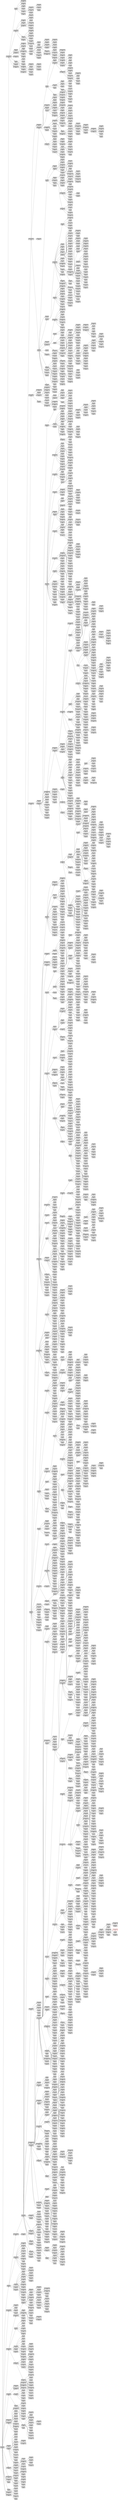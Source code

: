 digraph g { 
graph [rankdir=LR]
node [shape=record fillcolor=lightgrey style=filled]
  Gorvinvalkix [label="Gorvinvalkix|153584"]
  Fringanradenrox [label="Fringanradenrox|15778"]
  Furaartix [label="Furaartix|8076"]
  Specrenfliminox [label="Specrenfliminox|6971"]
  Furbarmonfux [label="Furbarmonfux|5564"]
  Nocraflepex [label="Nocraflepex|3929"]
  Klomocvax [label="Klomocvax|7877"]
  Kracinblovax [label="Kracinblovax|6553"]
  Joctorpliunnlax [label="Joctorpliunnlax|8367"]
  Thorfleulapex [label="Thorfleulapex|7730"]
  Morgeecynax [label="Morgeecynax|7337"]
  Diorgnirix [label="Diorgnirix|9128"]
  Crimicbarcriptix [label="Crimicbarcriptix|4400"]
  Frinfliminox [label="Frinfliminox|7387"]
  Pacgnitriinox [label="Pacgnitriinox|6995"]
  Morgaarblovax [label="Morgaarblovax|6731"]
  Biroaargninax [label="Biroaargninax|4499"]
  Nabsticapfux [label="Nabsticapfux|4520"]
  Scapmongamux [label="Scapmongamux|3749"]
  Retganverflex [label="Retganverflex|7612"]
  Cripanflimlax [label="Cripanflimlax|6354"]
  Triptorpix [label="Triptorpix|6274"]
  Furflimhicrainax [label="Furflimhicrainax|7340"]
  Tanhiscaganrox [label="Tanhiscaganrox|6912"]
  Berflimgnipox [label="Berflimgnipox|6296"]
  Nabdenvax [label="Nabdenvax|6279"]
  Nabstirengeflex [label="Nabstirengeflex|6296"]
  Gormictoclox [label="Gormictoclox|5992"]
  Diorgavinstigux [label="Diorgavinstigux|5913"]
  Fringatorrix [label="Fringatorrix|7030"]
  Gorvingniinax [label="Gorvingniinax|2938"]
  Thormicbarscaanix [label="Thormicbarscaanix|4221"]
  Thorhiinox [label="Thorhiinox|5441"]
  Nepflefletix [label="Nepflefletix|7512"]
  Retgnicragux [label="Retgnicragux|5254"]
  Retgetortex [label="Retgetortex|5698"]
  Tripdritorgerrix [label="Tripdritorgerrix|5506"]
  Stroppliflimaux [label="Stroppliflimaux|4883"]
  Trippanvaltrax [label="Trippanvaltrax|3341"]
  Tanplipax [label="Tanplipax|4966"]
  Specganbaraarmux [label="Specganbaraarmux|3563"]
  Grutropax [label="Grutropax|7527"]
  Klotormux [label="Klotormux|5642"]
  Pacratix [label="Pacratix|6408"]
  Specpancapfux [label="Specpancapfux|4415"]
  Altrenmonbax [label="Altrenmonbax|5027"]
  Morgragatrax [label="Morgragatrax|3553"]
  Morgulaganflex [label="Morgulaganflex|7641"]
  Kravinbarpix [label="Kravinbarpix|5092"]
  Mirtstigerstilax [label="Mirtstigerstilax|6710"]
  Atritroulanix [label="Atritroulanix|4497"]
  Alttrodennox [label="Alttrodennox|7712"]
  Carcapcinflex [label="Carcapcinflex|6865"]
  Alteestirenatox [label="Alteestirenatox|3921"]
  Bermannox [label="Bermannox|5027"]
  Criulatorcramux [label="Criulatorcramux|7297"]
  Specaarpliinax [label="Specaarpliinax|3860"]
  Pacgeblomicpax [label="Pacgeblomicpax|5041"]
  Klogangermoncynax [label="Klogangermoncynax|3064"]
  Racpanmax [label="Racpanmax|7118"]
  Birodribloflex [label="Birodribloflex|5428"]
  Diorunncricrisix [label="Diorunncricrisix|6960"]
  Delpaneeflex [label="Delpaneeflex|6485"]
  Delblogex [label="Delblogex|8332"]
  Grubloplivix [label="Grubloplivix|6363"]
  Furdribarvax [label="Furdribarvax|5469"]
  Rimmocgecynax [label="Rimmocgecynax|5401"]
  Grutokix [label="Grutokix|8963"]
  Carflimlox [label="Carflimlox|4710"]
  Rimtrikix [label="Rimtrikix|4113"]
  Rimblohilax [label="Rimblohilax|4306"]
  Thorplifleflimrix [label="Thorplifleflimrix|3709"]
  Jocumiblovix [label="Jocumiblovix|7944"]
  Criflimfletortex [label="Criflimfletortex|4812"]
  Rimtorgax [label="Rimtorgax|4794"]
  Tripblepragex [label="Tripblepragex|8575"]
  Mirteeulanox [label="Mirteeulanox|7391"]
  Critrimonmux [label="Critrimonmux|5120"]
  Thorflimcindyx [label="Thorflimcindyx|3959"]
  Frincinstirix [label="Frincinstirix|7195"]
  Noctrognibax [label="Noctrognibax|8574"]
  Specmicgeflimvax [label="Specmicgeflimvax|8123"]
  Furmancinpex [label="Furmancinpex|6464"]
  Prepblopliverptix [label="Prepblopliverptix|8534"]
  Atrigandyx [label="Atrigandyx|15311"]
  Krarentrodengux [label="Krarentrodengux|6665"]
  Thorgavalkix [label="Thorgavalkix|7972"]
  Nepcriumiulanax [label="Nepcriumiulanax|7474"]
  Docpanhigertix [label="Docpanhigertix|5365"]
  Altgnitorhistax [label="Altgnitorhistax|7168"]
  Pripansix [label="Pripansix|7225"]
  Altmonflex [label="Altmonflex|6861"]
  Thorrenhihipox [label="Thorrenhihipox|6737"]
  Furflimvinpanstax [label="Furflimvinpanstax|3337"]
  Jocaarhicrakix [label="Jocaarhicrakix|7545"]
  Rimplimiccynax [label="Rimplimiccynax|6285"]
  Racramanclox [label="Racramanclox|4256"]
  Diorcritofliminax [label="Diorcritofliminax|4929"]
  Specbloeeflex [label="Specbloeeflex|7627"]
  Berscadenptix [label="Berscadenptix|7107"]
  Gorgetrofux [label="Gorgetrofux|3592"]
  Birogevax [label="Birogevax|7619"]
  Altcaprox [label="Altcaprox|4087"]
  Gorstitripox [label="Gorstitripox|3939"]
  Grutortix [label="Grutortix|7035"]
  Atrimangertorvix [label="Atrimangertorvix|7708"]
  Stropcapmicptix [label="Stropcapmicptix|3715"]
  Prepblepeeflex [label="Prepblepeeflex|5909"]
  Racmonkix [label="Racmonkix|6311"]
  Mirtgantrimicfux [label="Mirtgantrimicfux|7613"]
  Docpansticinflex [label="Docpansticinflex|7344"]
  Tripgnigandripix [label="Tripgnigandripix|6821"]
  Racvaltix [label="Racvaltix|4935"]
  Criverpix [label="Criverpix|3573"]
  Delvincynax [label="Delvincynax|5342"]
  Thordenptix [label="Thordenptix|7350"]
  Atrivinrainox [label="Atrivinrainox|4838"]
  Flervinvix [label="Flervinvix|6099"]
  Rimulatrax [label="Rimulatrax|5200"]
  Prepganfux [label="Prepganfux|6057"]
  Flerravix [label="Flerravix|6587"]
  Docvergux [label="Docvergux|7024"]
  Retpanbax [label="Retpanbax|3721"]
  Atriversix [label="Atriversix|5962"]
  Cronvinstax [label="Cronvinstax|5421"]
  Morgvaltorptix [label="Morgvaltorptix|5124"]
  Joccriganstax [label="Joccriganstax|3880"]
  Thoreevix [label="Thoreevix|4330"]
  Nocraunnbax [label="Nocraunnbax|4004"]
  Berscanax [label="Berscanax|4122"]
  Rimtrifux [label="Rimtrifux|4805"]
  Altulaanix [label="Altulaanix|8069"]
  Klorenganvindyx [label="Klorenganvindyx|5389"]
  Ractorscamicmux [label="Ractorscamicmux|6179"]
  Stroprengannax [label="Stroprengannax|8405"]
  Delumiumiaarrix [label="Delumiumiaarrix|7620"]
  Triptriratrocynax [label="Triptriratrocynax|4330"]
  Triptrimoctex [label="Triptrimoctex|5869"]
  Frinvinvax [label="Frinvinvax|4127"]
  Cronplicrivax [label="Cronplicrivax|5553"]
  Prifleragax [label="Prifleragax|5780"]
  Nepgescaatox [label="Nepgescaatox|5232"]
  Carracappox [label="Carracappox|4657"]
  Flertogadenpax [label="Flertogadenpax|3290"]
  Carumimux [label="Carumimux|6665"]
  Pricinrenbartix [label="Pricinrenbartix|5676"]
  Cronstimanumigex [label="Cronstimanumigex|6472"]
  Critriulagex [label="Critriulagex|4060"]
  Pachiplimax [label="Pachiplimax|8483"]
  Prigegermicdyx [label="Prigegermicdyx|4048"]
  Nocumivindrigux [label="Nocumivindrigux|5848"]
  Nepbleppliulaclox [label="Nepbleppliulaclox|6990"]
  Furumimocmax [label="Furumimocmax|5419"]
  Nepramoccynax [label="Nepramoccynax|3991"]
  Tancinmonmux [label="Tancinmonmux|4134"]
  Pactrimictex [label="Pactrimictex|6420"]
  Pacblepflimptix [label="Pacblepflimptix|4474"]
  Nocvinanix [label="Nocvinanix|4572"]
  Morgmocanix [label="Morgmocanix|4887"]
  Ractroeeaux [label="Ractroeeaux|6464"]
  Morgtortortix [label="Morgtortortix|5061"]
  Cribargantrinax [label="Cribargantrinax|8013"]
  Tanrenverfux [label="Tanrenverfux|3895"]
  Tripunngedricynax [label="Tripunngedricynax|6011"]
  Bergnicralex [label="Bergnicralex|3440"]
  Rimmontix [label="Rimmontix|3458"]
  Crihitorrapax [label="Crihitorrapax|7295"]
  Nepplitrax [label="Nepplitrax|7874"]
  Jocganbargax [label="Jocganbargax|6205"]
  Scaptripix [label="Scaptripix|5978"]
  Atristicinmax [label="Atristicinmax|6704"]
  Cardricravax [label="Cardricravax|7527"]
  Tanblounnblepmux [label="Tanblounnblepmux|8312"]
  Rimstimantix [label="Rimstimantix|4382"]
  Rimvermocdyx [label="Rimvermocdyx|7888"]
  Nepmoncragervix [label="Nepmoncragervix|7996"]
  Mirtscacrilax [label="Mirtscacrilax|3644"]
  Pacpliblepgaptix [label="Pacpliblepgaptix|4537"]
  Cronstistimanfux [label="Cronstistimanfux|6832"]
  Diorulavalkix [label="Diorulavalkix|6065"]
  Thorgaaargnibax [label="Thorgaaargnibax|4478"]
  Pritoverblepsix [label="Pritoverblepsix|3886"]
  Frincrabax [label="Frincrabax|5731"]
  Scapstitix [label="Scapstitix|6474"]
  Bertoganflex [label="Bertoganflex|5682"]
  Cribartorkox [label="Cribartorkox|3494"]
  Prepgacynax [label="Prepgacynax|4023"]
  Prepgedrigex [label="Prepgedrigex|7272"]
  Tanbleptorflex [label="Tanbleptorflex|7780"]
  Nocdrigetrax [label="Nocdrigetrax|4648"]
  Atritricinpax [label="Atritricinpax|5335"]
  Flermoceemanvix [label="Flermoceemanvix|5901"]
  Gorstinix [label="Gorstinix|7964"]
  Flerrenmax [label="Flerrenmax|6629"]
  Tanhimocgerlex [label="Tanhimocgerlex|3412"]
  Crongaanix [label="Crongaanix|3470"]
  Mirtmicstiatox [label="Mirtmicstiatox|6408"]
  Pacgastinox [label="Pacgastinox|6519"]
  Diorscacapnox [label="Diorscacapnox|6320"]
  Pacblomux [label="Pacblomux|7394"]
  Birovinmux [label="Birovinmux|3330"]
  Nabflecritox [label="Nabflecritox|7829"]
  Grurapanpox [label="Grurapanpox|7889"]
  Morgunnblepvax [label="Morgunnblepvax|7013"]
  Biroscapankix [label="Biroscapankix|8988"]
  Flergnipex [label="Flergnipex|7134"]
  Stropumipax [label="Stropumipax|5879"]
  Delstistiraaux [label="Delstistiraaux|4550"]
  Primicmonclox [label="Primicmonclox|6903"]
  Critovincragex [label="Critovincragex|4579"]
  Grutrikix [label="Grutrikix|3015"]
  Rimgnivalnox [label="Rimgnivalnox|7490"]
  Diorulavernox [label="Diorulavernox|3169"]
  Flerbarstistigax [label="Flerbarstistigax|7267"]
  Tancranix [label="Tancranix|3136"]
  Noctrofledyx [label="Noctrofledyx|4300"]
  Scapscastax [label="Scapscastax|7325"]
  Docgniulabarinax [label="Docgniulabarinax|4350"]
  Nepgnitrobax [label="Nepgnitrobax|3158"]
  Stroptrivernax [label="Stroptrivernax|8342"]
  Atrimonsix [label="Atrimonsix|7514"]
  Cardriflex [label="Cardriflex|6881"]
  Fringantrilax [label="Fringantrilax|4683"]
  Kloblepinox [label="Kloblepinox|6673"]
  Diorplistipix [label="Diorplistipix|3944"]
  Joccaptorkox [label="Joccaptorkox|7281"]
  Cricinmanstigux [label="Cricinmanstigux|3763"]
  Atrigniblepmux [label="Atrigniblepmux|3333"]
  Birotrihilox [label="Birotrihilox|4884"]
  Diorunnpax [label="Diorunnpax|7759"]
  Ractrimickix [label="Ractrimickix|4174"]
  Criunnvalgernax [label="Criunnvalgernax|6395"]
  Priganaarptix [label="Priganaarptix|5178"]
  Delflegax [label="Delflegax|7345"]
  Crimancineelex [label="Crimancineelex|7536"]
  Birohimonbarcynax [label="Birohimonbarcynax|3817"]
  Nabdenaux [label="Nabdenaux|7606"]
  Primonflimeelox [label="Primonflimeelox|9547"]
  Altragniflex [label="Altragniflex|7609"]
  Docfleulaaarkox [label="Docfleulaaarkox|5278"]
  Racmicpex [label="Racmicpex|5588"]
  Nabcingnirix [label="Nabcingnirix|5805"]
  Spectomonkox [label="Spectomonkox|5518"]
  Frincapcincynax [label="Frincapcincynax|8151"]
  Racvinblonix [label="Racvinblonix|6861"]
  Doctoeevaltox [label="Doctoeevaltox|4969"]
  Biromontorpax [label="Biromontorpax|5279"]
  Cronganvincynax [label="Cronganvincynax|7167"]
  Tanmoncraeelox [label="Tanmoncraeelox|5211"]
  Scapcripanvix [label="Scapcripanvix|6326"]
  Carblepcapblostax [label="Carblepcapblostax|8067"]
  Jocgertox [label="Jocgertox|7443"]
  Prepumibax [label="Prepumibax|5115"]
  Biromonvergnilox [label="Biromonvergnilox|5926"]
  Mirtscacapcapptix [label="Mirtscacapcapptix|5130"]
  Flerramocflimflex [label="Flerramocflimflex|7320"]
  Rimramoclox [label="Rimramoclox|3533"]
  Cripangex [label="Cripangex|4082"]
  Carbloaux [label="Carbloaux|4828"]
  Croncapclox [label="Croncapclox|6634"]
  Docdrihivix [label="Docdrihivix|7709"]
  Gruganeepox [label="Gruganeepox|4267"]
  Tanblepdeneetix [label="Tanblepdeneetix|4412"]
  Stroptorcragex [label="Stroptorcragex|7660"]
  Carmicgangax [label="Carmicgangax|5782"]
  Racdrirenkix [label="Racdrirenkix|7799"]
  Careetox [label="Careetox|7787"]
  Tanunnblepaux [label="Tanunnblepaux|3873"]
  Nabaardriumipox [label="Nabaardriumipox|6391"]
  Rimgernix [label="Rimgernix|4211"]
  Biromoclox [label="Biromoclox|5764"]
  Morgeebax [label="Morgeebax|6228"]
  Frinflimulainox [label="Frinflimulainox|5553"]
  Kratroatox [label="Kratroatox|3936"]
  Thordripancinaux [label="Thordripancinaux|6208"]
  Birofletox [label="Birofletox|4913"]
  Doctrovaltrax [label="Doctrovaltrax|5219"]
  Pacdengepix [label="Pacdengepix|3079"]
  Berhiratrogex [label="Berhiratrogex|4486"]
  Mirtgeatox [label="Mirtgeatox|2419"]
  Racblepanix [label="Racblepanix|3626"]
  Atriulatotix [label="Atriulatotix|2709"]
  Nabdentrinox [label="Nabdentrinox|5649"]
  Bertrorensix [label="Bertrorensix|3295"]
  Pacstipix [label="Pacstipix|4352"]
  Delbleprendyx [label="Delbleprendyx|4773"]
  Biroracinmontix [label="Biroracinmontix|6876"]
  Mirttorscalox [label="Mirttorscalox|6609"]
  Critogekox [label="Critogekox|5693"]
  Nabvinrenatox [label="Nabvinrenatox|2905"]
  Krarenscarix [label="Krarenscarix|3995"]
  Rettormanrix [label="Rettormanrix|6786"]
  Rimrengnitex [label="Rimrengnitex|3023"]
  Rimbarblepvax [label="Rimbarblepvax|6347"]
  Gruhipansix [label="Gruhipansix|7755"]
  Klodripantox [label="Klodripantox|7131"]
  Furcappanclox [label="Furcappanclox|4885"]
  Carfleeeflex [label="Carfleeeflex|4330"]
  Diorvaltrigax [label="Diorvaltrigax|4574"]
  Racvaltortrax [label="Racvaltortrax|7130"]
  Flerscaeeatox [label="Flerscaeeatox|7141"]
  Diorvinmanpix [label="Diorvinmanpix|2452"]
  Racflimbarsix [label="Racflimbarsix|2907"]
  Klocraverinox [label="Klocraverinox|7136"]
  Birovernox [label="Birovernox|2719"]
  Nocradrikox [label="Nocradrikox|4503"]
  Noccinstax [label="Noccinstax|5421"]
  Atribardengnianix [label="Atribardengnianix|5999"]
  Flerbarumipox [label="Flerbarumipox|5173"]
  Atritrirentex [label="Atritrirentex|4838"]
  Birogaulakix [label="Birogaulakix|6227"]
  Flercragnicracynax [label="Flercragnicracynax|4558"]
  Mirtcriumisix [label="Mirtcriumisix|5462"]
  Criumiratix [label="Criumiratix|6359"]
  Mirtdenvix [label="Mirtdenvix|3868"]
  Tripvalatox [label="Tripvalatox|5364"]
  Criverdentix [label="Criverdentix|3036"]
  Scapmoneerabax [label="Scapmoneerabax|4060"]
  Nepumigacynax [label="Nepumigacynax|5936"]
  Mirtpanstifleptix [label="Mirtpanstifleptix|6221"]
  Atrigercrainox [label="Atrigercrainox|3296"]
  Nabumikox [label="Nabumikox|3326"]
  Frinblocynax [label="Frinblocynax|6646"]
  Nepvaldrigax [label="Nepvaldrigax|7199"]
  Diorrenunninox [label="Diorrenunninox|3828"]
  Furmiccraclox [label="Furmiccraclox|6273"]
  Scaptocynax [label="Scaptocynax|5097"]
  Tanaarrentix [label="Tanaarrentix|3524"]
  Diormaneecriaux [label="Diormaneecriaux|3112"]
  Mirtblepvernox [label="Mirtblepvernox|6021"]
  Diorgavix [label="Diorgavix|6680"]
  Criscagegax [label="Criscagegax|2704"]
  Crimoctox [label="Crimoctox|4482"]
  Atridristipax [label="Atridristipax|5008"]
  Pribarvertix [label="Pribarvertix|6480"]
  Tantrodritrigux [label="Tantrodritrigux|4306"]
  Atridridyx [label="Atridridyx|6273"]
  Cargniinox [label="Cargniinox|7006"]
  Pacunnbarrenbax [label="Pacunnbarrenbax|5967"]
  Berverdeninox [label="Berverdeninox|8765"]
  Nabunncinfux [label="Nabunncinfux|6947"]
  Thorbarcriptix [label="Thorbarcriptix|4017"]
  Nocaarstitox [label="Nocaarstitox|3811"]
  Cronrenbax [label="Cronrenbax|3462"]
  Furblodensix [label="Furblodensix|6519"]
  Nabaarptix [label="Nabaarptix|5576"]
  Gorverganmax [label="Gorverganmax|5103"]
  Grublotix [label="Grublotix|4020"]
  Cargerflimgatox [label="Cargerflimgatox|5745"]
  Docmicunntix [label="Docmicunntix|5820"]
  Joctropax [label="Joctropax|7951"]
  Gorvaldenmicpix [label="Gorvaldenmicpix|7117"]
  Furgertriulalax [label="Furgertriulalax|3578"]
  Crongnihistax [label="Crongnihistax|7161"]
  Krastirasix [label="Krastirasix|4951"]
  Furpanaarcynax [label="Furpanaarcynax|5973"]
  Grublovix [label="Grublovix|4718"]
  Birotorgananix [label="Birotorgananix|3924"]
  Doctorinox [label="Doctorinox|4439"]
  Altgerentix [label="Altgerentix|7812"]
  Frinvalvermaninox [label="Frinvalvermaninox|6806"]
  Altcapgarix [label="Altcapgarix|6227"]
  Diorflimgancinvax [label="Diorflimgancinvax|4255"]
  Scapblepmux [label="Scapblepmux|3592"]
  Frinaarumigax [label="Frinaarumigax|4324"]
  Frinblepblostax [label="Frinblepblostax|5421"]
  Tancapgux [label="Tancapgux|7052"]
  Paccrimocaux [label="Paccrimocaux|7472"]
  Jocflemonbax [label="Jocflemonbax|5157"]
  Crontrovernax [label="Crontrovernax|7405"]
  Mirtunnbleptrax [label="Mirtunnbleptrax|2825"]
  Tangniverfux [label="Tangniverfux|6838"]
  Nepunnmananix [label="Nepunnmananix|6754"]
  Retradenrox [label="Retradenrox|8815"]
  Nabstitrofux [label="Nabstitrofux|3255"]
  Frindenunnnox [label="Frindenunnnox|5287"]
  Birodricrakox [label="Birodricrakox|6749"]
  Mirtaarrencratex [label="Mirtaarrencratex|3650"]
  Flerdriaargapex [label="Flerdriaargapex|6813"]
  Deluladenbarmax [label="Deluladenbarmax|5966"]
  Furpanvalkox [label="Furpanvalkox|3573"]
  Flerscapax [label="Flerscapax|6809"]
  Crondricapkox [label="Crondricapkox|7402"]
  Retblepganvalvix [label="Retblepganvalvix|6413"]
  Flermonvindrivix [label="Flermonvindrivix|5436"]
  Pacvalkix [label="Pacvalkix|3492"]
  Klodendritrax [label="Klodendritrax|5952"]
  Specstigex [label="Specstigex|4716"]
  Kraunntotrax [label="Kraunntotrax|5025"]
  Kradriinax [label="Kradriinax|6033"]
  Priganfux [label="Priganfux|6972"]
  Deltopax [label="Deltopax|3913"]
  Kratromocgninix [label="Kratromocgninix|3765"]
  Furcragepax [label="Furcragepax|4727"]
  Jocgnigerpex [label="Jocgnigerpex|3872"]
  Flerdrimantex [label="Flerdrimantex|6511"]
  Tandriverscarox [label="Tandriverscarox|7073"]
  Scapfleflescaptix [label="Scapfleflescaptix|7361"]
  Diorcapptix [label="Diorcapptix|6607"]
  Pacvervaldrilox [label="Pacvervaldrilox|7533"]
  Priulatex [label="Priulatex|7934"]
  Delunnrentrax [label="Delunnrentrax|6975"]
  Gorcrimonstax [label="Gorcrimonstax|6996"]
  Carblomicgex [label="Carblomicgex|5789"]
  Prepblepmonlox [label="Prepblepmonlox|4431"]
  Flertriblepflerox [label="Flertriblepflerox|5815"]
  Kloaardengecynax [label="Kloaardengecynax|7338"]
  Nepcriunntrax [label="Nepcriunntrax|5653"]
  Flertoflex [label="Flertoflex|5211"]
  Taneesix [label="Taneesix|7110"]
  Crivalptix [label="Crivalptix|6931"]
  Carstihirenaux [label="Carstihirenaux|7391"]
  Kloulatropox [label="Kloulatropox|7881"]
  Atridrigerverinax [label="Atridrigerverinax|5724"]
  Birotortroinax [label="Birotortroinax|3604"]
  Racfleflex [label="Racfleflex|5730"]
  Tangergniscaflex [label="Tangergniscaflex|2990"]
  Klostitodenkix [label="Klostitodenkix|5750"]
  Flerpliumisix [label="Flerpliumisix|6826"]
  Nocrenblepinox [label="Nocrenblepinox|3357"]
  Diorgerpox [label="Diorgerpox|4391"]
  Pritribarpanlex [label="Pritribarpanlex|4540"]
  Nocrenmantroinox [label="Nocrenmantroinox|3471"]
  Kraaarcrimax [label="Kraaarcrimax|4641"]
  Tanvalularox [label="Tanvalularox|6541"]
  Doctroraeesix [label="Doctroraeesix|5665"]
  Mirttrocynax [label="Mirttrocynax|5511"]
  Diorverdyx [label="Diorverdyx|6772"]
  Critorveranix [label="Critorveranix|7863"]
  Delflekix [label="Delflekix|4018"]
  Nepplicapgepex [label="Nepplicapgepex|6384"]
  Carmicfletox [label="Carmicfletox|4374"]
  Mirtflebleprox [label="Mirtflebleprox|6074"]
  Specpanpix [label="Specpanpix|6360"]
  Crimonhilax [label="Crimonhilax|4635"]
  Furblepcracinlox [label="Furblepcracinlox|6750"]
  Furtotox [label="Furtotox|3476"]
  Scaphitordripix [label="Scaphitordripix|5844"]
  Cartrotorpox [label="Cartrotorpox|3386"]
  Flermoctorcrikix [label="Flermoctorcrikix|4403"]
  Furbartorvix [label="Furbartorvix|3715"]
  Kramocaarkix [label="Kramocaarkix|3437"]
  Gorgancrimux [label="Gorgancrimux|6458"]
  Retaarnax [label="Retaarnax|7221"]
  Nocgadriganix [label="Nocgadriganix|6380"]
  Altulavindyx [label="Altulavindyx|3908"]
  Mirtcapuladenrix [label="Mirtcapuladenrix|6531"]
  Stropflimdenkox [label="Stropflimdenkox|6965"]
  Birogergangux [label="Birogergangux|6272"]
  Altcininox [label="Altcininox|8107"]
  Grublopanpox [label="Grublopanpox|7862"]
  Mirtflegnipix [label="Mirtflegnipix|5751"]
  Furplirentrax [label="Furplirentrax|3590"]
  Altdenpangux [label="Altdenpangux|6139"]
  Morggacrikix [label="Morggacrikix|4534"]
  Prepmanvinrox [label="Prepmanvinrox|7068"]
  Tanmicblobax [label="Tanmicblobax|5810"]
  Cripanhivax [label="Cripanhivax|4326"]
  Racganratix [label="Racganratix|4908"]
  Carmanvergegax [label="Carmanvergegax|7202"]
  Crivercristax [label="Crivercristax|6022"]
  Atriflimflex [label="Atriflimflex|7083"]
  Biropliblepblepflex [label="Biropliblepblepflex|6781"]
  Retscatropox [label="Retscatropox|3755"]
  Carulatorsticlox [label="Carulatorsticlox|6421"]
  Jocmancapaartex [label="Jocmancapaartex|5701"]
  Crimicvax [label="Crimicvax|3747"]
  Cronramicatox [label="Cronramicatox|6654"]
  Diorpanbarrix [label="Diorpanbarrix|6355"]
  Specscahimax [label="Specscahimax|7724"]
  Diormancapclox [label="Diormancapclox|6055"]
  Altpliscakix [label="Altpliscakix|5624"]
  Mirthimangavax [label="Mirthimangavax|5203"]
  Altcinstitex [label="Altcinstitex|4375"]
  Kloulacralex [label="Kloulacralex|6476"]
  Retflevinclox [label="Retflevinclox|3070"]
  Tanmontrivax [label="Tanmontrivax|3504"]
  Carunncapvinsix [label="Carunncapvinsix|3920"]
  Cronbloclox [label="Cronbloclox|4835"]
  Stropgascaaartex [label="Stropgascaaartex|2846"]
  Biromocmux [label="Biromocmux|3937"]
  Pritrokox [label="Pritrokox|4014"]
  Tanverralax [label="Tanverralax|4436"]
  Furcracriinax [label="Furcracriinax|7263"]
  Gorverpanlex [label="Gorverpanlex|5507"]
  Jocvercrasix [label="Jocvercrasix|7568"]
  Cronpliveratox [label="Cronpliveratox|4755"]
  Frinaarblepatox [label="Frinaarblepatox|5881"]
  Crimiccrahibax [label="Crimiccrahibax|3305"]
  Nabtrivertripix [label="Nabtrivertripix|4620"]
  Klobarulavinvix [label="Klobarulavinvix|6648"]
  Flermancapgax [label="Flermancapgax|3136"]
  Grutrounnclox [label="Grutrounnclox|3396"]
  Scapgnitritox [label="Scapgnitritox|7743"]
  Gorrencynax [label="Gorrencynax|6520"]
  Delgnifleflimnax [label="Delgnifleflimnax|4267"]
  Scapstimanstidyx [label="Scapstimanstidyx|7222"]
  Atritritox [label="Atritritox|5087"]
  Thormoneefux [label="Thormoneefux|6028"]
  Mirtflimaarnox [label="Mirtflimaarnox|4726"]
  Prepverfux [label="Prepverfux|6861"]
  Paccriflimlex [label="Paccriflimlex|5055"]
  Nepvinmux [label="Nepvinmux|6656"]
  Pacumivermux [label="Pacumivermux|3881"]
  Furaarunnsix [label="Furaarunnsix|7149"]
  Frintounngnilax [label="Frintounngnilax|3479"]
  Crongeflemocmax [label="Crongeflemocmax|5129"]
  Docgeratox [label="Docgeratox|6781"]
  Delscabarstinix [label="Delscabarstinix|5163"]
  Kraumiblepblolox [label="Kraumiblepblolox|3101"]
  Gorbleppantropox [label="Gorbleppantropox|3763"]
  Delulaunntritex [label="Delulaunntritex|6000"]
  Frincindyx [label="Frincindyx|3261"]
  Carpancinnix [label="Carpancinnix|5227"]
  Jocvalplikox [label="Jocvalplikox|5193"]
  Mirtcricritrax [label="Mirtcricritrax|4887"]
  Flergniplilox [label="Flergniplilox|7642"]
  Jocblocapmocflex [label="Jocblocapmocflex|3828"]
  Altmondyx [label="Altmondyx|7759"]
  Frinblomocnax [label="Frinblomocnax|5707"]
  Alttoclox [label="Alttoclox|6166"]
  Doccapcrirox [label="Doccapcrirox|3751"]
  Crigerbarnix [label="Crigerbarnix|7730"]
  Nabmantex [label="Nabmantex|6506"]
  Flergetortrax [label="Flergetortrax|4910"]
  Paccingervax [label="Paccingervax|7384"]
  Flerverpox [label="Flerverpox|7445"]
  Kraulapax [label="Kraulapax|5756"]
  Tripunngax [label="Tripunngax|6100"]
  Gortogatripox [label="Gortogatripox|7253"]
  Atrigemoninax [label="Atrigemoninax|6950"]
  Morggerverlax [label="Morggerverlax|7333"]
  Goraarfliminox [label="Goraarfliminox|6537"]
  Croncinbartorflex [label="Croncinbartorflex|6599"]
  Docmanpancynax [label="Docmanpancynax|3809"]
  Delgerdrilox [label="Delgerdrilox|6444"]
  Joctrorenganstax [label="Joctrorenganstax|5047"]
  Preppanmax [label="Preppanmax|5218"]
  Rimmoctrilex [label="Rimmoctrilex|7592"]
  Altganmictix [label="Altganmictix|3664"]
  Altgaaux [label="Altgaaux|5391"]
  Neptroumimantix [label="Neptroumimantix|5210"]
  Prepulagantrax [label="Prepulagantrax|9553"]
  Kraumiaux [label="Kraumiaux|7609"]
  Doceepix [label="Doceepix|3348"]
  Retgnigainox [label="Retgnigainox|5796"]
  Nabvalplisix [label="Nabvalplisix|4374"]
  Criganbleptox [label="Criganbleptox|5999"]
  Tangadyx [label="Tangadyx|6188"]
  Morghieerox [label="Morghieerox|8079"]
  Gormicpananix [label="Gormicpananix|7878"]
  Specbarmicaux [label="Specbarmicaux|5408"]
  Flerbarscastax [label="Flerbarscastax|7267"]
  Morghilex [label="Morghilex|3846"]
  Klopancappax [label="Klopancappax|3001"]
  Docrastax [label="Docrastax|5155"]
  Specfletonix [label="Specfletonix|6172"]
  Atrimicinax [label="Atrimicinax|6747"]
  Berdrivinscavix [label="Berdrivinscavix|5817"]
  Gordenmux [label="Gordenmux|3422"]
  Cronumikox [label="Cronumikox|7513"]
  Tanscacynax [label="Tanscacynax|4700"]
  Morgverdentrax [label="Morgverdentrax|5380"]
  Joceeanix [label="Joceeanix|4872"]
  Mirtgnivalkix [label="Mirtgnivalkix|8511"]
  Atrististidrilax [label="Atrististidrilax|5850"]
  Nocvalcapflex [label="Nocvalcapflex|7906"]
  Klomocramantix [label="Klomocramantix|4310"]
  Racplivix [label="Racplivix|5518"]
  Tanrengepantrax [label="Tanrengepantrax|5685"]
  Klocraplipanvax [label="Klocraplipanvax|3492"]
  Deldenlox [label="Deldenlox|3902"]
  Pacflimptix [label="Pacflimptix|4485"]
  Furbarrengertrax [label="Furbarrengertrax|3864"]
  Carpanvingniclox [label="Carpanvingniclox|5437"]
  Klomontix [label="Klomontix|3261"]
  Frinbarflelox [label="Frinbarflelox|7001"]
  Spectordyx [label="Spectordyx|7929"]
  Rimscavix [label="Rimscavix|3625"]
  Pacdriverscarix [label="Pacdriverscarix|6845"]
  Carverhipex [label="Carverhipex|4281"]
  Nabmicgax [label="Nabmicgax|6695"]
  Flerularapex [label="Flerularapex|5849"]
  Gorganulamicclox [label="Gorganulamicclox|3966"]
  Krastiblepinax [label="Krastiblepinax|3443"]
  Delmonstilax [label="Delmonstilax|7383"]
  Rettonix [label="Rettonix|7228"]
  Bercapkix [label="Bercapkix|3974"]
  Docmocratex [label="Docmocratex|3711"]
  Stropeegex [label="Stropeegex|7143"]
  Racverplilax [label="Racverplilax|2870"]
  Nocpanplieeinox [label="Nocpanplieeinox|5201"]
  Priverdyx [label="Priverdyx|5625"]
  Rimmockix [label="Rimmockix|4007"]
  Jocplicrinax [label="Jocplicrinax|3419"]
  Diortrocinnix [label="Diortrocinnix|2775"]
  Morggnivix [label="Morggnivix|3799"]
  Docgagniaux [label="Docgagniaux|6827"]
  Mirtgetrirox [label="Mirtgetrirox|2831"]
  Prepvertorbarmux [label="Prepvertorbarmux|2919"]
  Docgancragux [label="Docgancragux|7124"]
  Priunnptix [label="Priunnptix|3748"]
  Prepvalplitix [label="Prepvalplitix|5422"]
  Kragerbarbax [label="Kragerbarbax|5063"]
  Noculastianix [label="Noculastianix|5841"]
  Morggniaarvix [label="Morggniaarvix|6822"]
  Grumonbleppex [label="Grumonbleppex|4952"]
  Mirtbaraarnox [label="Mirtbaraarnox|4574"]
  Rimrenscapex [label="Rimrenscapex|5389"]
  Birovincincynax [label="Birovincincynax|4063"]
  Pricaptorkix [label="Pricaptorkix|4058"]
  Mirtplivinstilox [label="Mirtplivinstilox|5722"]
  Retmicvinstiaux [label="Retmicvinstiaux|4754"]
  Klotrifux [label="Klotrifux|5936"]
  Gorblodenrox [label="Gorblodenrox|4533"]
  Joculavinscaaux [label="Joculavinscaaux|7052"]
  Gorganpex [label="Gorganpex|3008"]
  Kramanrenlox [label="Kramanrenlox|6256"]
  Delvinpox [label="Delvinpox|5117"]
  Altscapax [label="Altscapax|4706"]
  Carcritroblobax [label="Carcritroblobax|4506"]
  Noccapanix [label="Noccapanix|3836"]
  Nocmandriatox [label="Nocmandriatox|4569"]
  Cargaclox [label="Cargaclox|4004"]
  Birogapax [label="Birogapax|3115"]
  Flerpanaarptix [label="Flerpanaarptix|7569"]
  Pacmocstimicrox [label="Pacmocstimicrox|4235"]
  Klomongnihivix [label="Klomongnihivix|4408"]
  Kravinmonmux [label="Kravinmonmux|8327"]
  Altgecynax [label="Altgecynax|6555"]
  Klognicrivix [label="Klognicrivix|10003"]
  Gruuladengapox [label="Gruuladengapox|6337"]
  Crongerstimux [label="Crongerstimux|4305"]
  Birovalgetex [label="Birovalgetex|8163"]
  Klodenpantrax [label="Klodenpantrax|4922"]
  Raceegalax [label="Raceegalax|4670"]
  Delhilax [label="Delhilax|3587"]
  Nochigerkix [label="Nochigerkix|3887"]
  Diorumiumipex [label="Diorumiumipex|8141"]
  Specgertix [label="Specgertix|4075"]
  Biromocnax [label="Biromocnax|6330"]
  Gorulagernox [label="Gorulagernox|7264"]
  Deleemicdyx [label="Deleemicdyx|4144"]
  Diormicbleptex [label="Diormicbleptex|6230"]
  Nepgedencynax [label="Nepgedencynax|6870"]
  Carunntrogarix [label="Carunntrogarix|4819"]
  Diorgnigertix [label="Diorgnigertix|8372"]
  Rimhidyx [label="Rimhidyx|7018"]
  Bermoclax [label="Bermoclax|4764"]
  Docdentrax [label="Docdentrax|3986"]
  Nepscaeelex [label="Nepscaeelex|8023"]
  Diorvertrogax [label="Diorvertrogax|10735"]
  Altgascavallex [label="Altgascavallex|7301"]
  Altpanmontox [label="Altpanmontox|3952"]
  Noccraplirox [label="Noccraplirox|5358"]
  Nepgnitritox [label="Nepgnitritox|3236"]
  Prepdriunnflex [label="Prepdriunnflex|6428"]
  Trippanflecinaux [label="Trippanflecinaux|5947"]
  Croncinhimax [label="Croncinhimax|3893"]
  Morghivinmax [label="Morghivinmax|2634"]
  Critrogax [label="Critrogax|3362"]
  Specbarumikox [label="Specbarumikox|5631"]
  Atriflerix [label="Atriflerix|6638"]
  Paculatrotoanix [label="Paculatrotoanix|7289"]
  Cricinatox [label="Cricinatox|4015"]
  Birobarulamux [label="Birobarulamux|5794"]
  Stropcapvaltrivax [label="Stropcapvaltrivax|4546"]
  Prieedrivax [label="Prieedrivax|5253"]
  Atrirablocynax [label="Atrirablocynax|4888"]
  Delumigerlex [label="Delumigerlex|4262"]
  Docblepplitex [label="Docblepplitex|5127"]
  Altgnigafux [label="Altgnigafux|3035"]
  Nabvalstax [label="Nabvalstax|3201"]
  Docvermonaux [label="Docvermonaux|4743"]
  Tripulakox [label="Tripulakox|5107"]
  Diorvingux [label="Diorvingux|7601"]
  Atriunngax [label="Atriunngax|7148"]
  Deltrocradripix [label="Deltrocradripix|4319"]
  Pacmontroblofux [label="Pacmontroblofux|3155"]
  Thorhiblepaux [label="Thorhiblepaux|4214"]
  Thorunnscaraaux [label="Thorunnscaraaux|4996"]
  Kraplimux [label="Kraplimux|4998"]
  Retgacrarainax [label="Retgacrarainax|5684"]
  Nepaarflimdriptix [label="Nepaarflimdriptix|2547"]
  Atridenkox [label="Atridenkox|5749"]
  Gruflimdenvax [label="Gruflimdenvax|4716"]
  Delvercinnox [label="Delvercinnox|2892"]
  Scapmocmax [label="Scapmocmax|3112"]
  Diorumiblepnox [label="Diorumiblepnox|3910"]
  Delramocfux [label="Delramocfux|2968"]
  Crontomicunninax [label="Crontomicunninax|3237"]
  Mirtcincapgux [label="Mirtcincapgux|7092"]
  Flergemickox [label="Flergemickox|6372"]
  Diorvertrax [label="Diorvertrax|6329"]
  Documiblonox [label="Documiblonox|6854"]
  Beraardritrigex [label="Beraardritrigex|2792"]
  Bertormonptix [label="Bertormonptix|4202"]
  Nocgnimanblonax [label="Nocgnimanblonax|4712"]
  Nocflimcriulacynax [label="Nocflimcriulacynax|3576"]
  Pacflehitrax [label="Pacflehitrax|3447"]
  Diorrenmux [label="Diorrenmux|3295"]
  Birofleflimlex [label="Birofleflimlex|6380"]
  Rimfletorinax [label="Rimfletorinax|5030"]
  Berradengex [label="Berradengex|5545"]
  Krabarstikox [label="Krabarstikox|6031"]
  Specgeblovernax [label="Specgeblovernax|5851"]
  Tripblepgansix [label="Tripblepgansix|7418"]
  Atridrimax [label="Atridrimax|5398"]
  Berdennox [label="Berdennox|3554"]
  Rettoeetex [label="Rettoeetex|6112"]
  Jocstinax [label="Jocstinax|5700"]
  Racmonflex [label="Racmonflex|4728"]
  Stropplitox [label="Stropplitox|3411"]
  Pacblepmux [label="Pacblepmux|4454"]
  Klocrignirox [label="Klocrignirox|3221"]
  Gorhistax [label="Gorhistax|3569"]
  Racscanox [label="Racscanox|5927"]
  Furgantrodyx [label="Furgantrodyx|4825"]
  Delaarplivinflex [label="Delaarplivinflex|3741"]
  Scaphivalaarinox [label="Scaphivalaarinox|4047"]
  Altunnhitoinax [label="Altunnhitoinax|5877"]
  Thorgerkix [label="Thorgerkix|4104"]
  Grustibleppax [label="Grustibleppax|5338"]
  Grumicstirensix [label="Grumicstirensix|6757"]
  Cronvalmanratrax [label="Cronvalmanratrax|4511"]
  Morgvinrendribax [label="Morgvinrendribax|6640"]
  Nepblovax [label="Nepblovax|8500"]
  Speccragax [label="Speccragax|5377"]
  Scaptortroptix [label="Scaptortroptix|4888"]
  Specgaaaraux [label="Specgaaaraux|5447"]
  Priblepgantortrax [label="Priblepgantortrax|6217"]
  Klodriinox [label="Klodriinox|6662"]
  Tangableptorlex [label="Tangableptorlex|6913"]
  Atrieemanmax [label="Atrieemanmax|5306"]
  Kraulatrolex [label="Kraulatrolex|5311"]
  Berbleprox [label="Berbleprox|5826"]
  Priscatordenflex [label="Priscatordenflex|6772"]
  Criblostax [label="Criblostax|6942"]
  Prephicintox [label="Prephicintox|4349"]
  Alttorgelax [label="Alttorgelax|4441"]
  Morggeflimkix [label="Morggeflimkix|6455"]
  Rimmonvalmonpix [label="Rimmonvalmonpix|3334"]
  Furfleptix [label="Furfleptix|6484"]
  Prepmonvercintrax [label="Prepmonvercintrax|6028"]
  Atripankix [label="Atripankix|6784"]
  Stropunnumicinpox [label="Stropunnumicinpox|6787"]
  Stropflimtix [label="Stropflimtix|4621"]
  Frintoscagnipix [label="Frintoscagnipix|6912"]
  Gorfleplirox [label="Gorfleplirox|5099"]
  Tanmicgermux [label="Tanmicgermux|6452"]
  Criumignitobax [label="Criumignitobax|4287"]
  Stropunndenveraux [label="Stropunndenveraux|5767"]
  Croneegasix [label="Croneegasix|6825"]
  Tanumigux [label="Tanumigux|10273"]
  Nabgavax [label="Nabgavax|8147"]
  Furcrigninox [label="Furcrigninox|4799"]
  Atrigerbarvax [label="Atrigerbarvax|5425"]
  Priflimpantex [label="Priflimpantex|6917"]
  Gordrirox [label="Gordrirox|5273"]
  Flerganmandyx [label="Flerganmandyx|6613"]
  Scapcritristax [label="Scapcritristax|3837"]
  Mirthivax [label="Mirthivax|7388"]
  Prepscarafux [label="Prepscarafux|6258"]
  Racumiverrox [label="Racumiverrox|3750"]
  Grumichifux [label="Grumichifux|5880"]
  Scapeecinclox [label="Scapeecinclox|5228"]
  Crigevintox [label="Crigevintox|6091"]
  Doctomocvax [label="Doctomocvax|2375"]
  Crivingatex [label="Crivingatex|3753"]
  Atriverunnmux [label="Atriverunnmux|5853"]
  Triphigax [label="Triphigax|3399"]
  Kracinvingnistax [label="Kracinvingnistax|4084"]
  Frinvalganflecynax [label="Frinvalganflecynax|3859"]
  Biroragamantex [label="Biroragamantex|5902"]
  Morgvinrenfux [label="Morgvinrenfux|3449"]
  Gruvincingerox [label="Gruvincingerox|4885"]
  Speculaaarcynax [label="Speculaaarcynax|6254"]
  Furaarscalox [label="Furaarscalox|8017"]
  Jocblepcapbax [label="Jocblepcapbax|8767"]
  Morgscaflimtix [label="Morgscaflimtix|5479"]
  Nepmocnix [label="Nepmocnix|5150"]
  Flerscaatox [label="Flerscaatox|4926"]
  Thorflebartostax [label="Thorflebartostax|3546"]
  Pricapmonmicrix [label="Pricapmonmicrix|6478"]
  Specmicgex [label="Specmicgex|5724"]
  Gruunncinplitix [label="Gruunncinplitix|5621"]
  Tanmoccriulafux [label="Tanmoccriulafux|7774"]
  Mirtdricapaarlox [label="Mirtdricapaarlox|5985"]
  Paculablepdeninax [label="Paculablepdeninax|4877"]
  Crigekox [label="Crigekox|7068"]
  Birohibarpox [label="Birohibarpox|7488"]
  Nabmanclox [label="Nabmanclox|5101"]
  Kragerafux [label="Kragerafux|4867"]
  Croncriaux [label="Croncriaux|4997"]
  Thorunntix [label="Thorunntix|5021"]
  Mirtblepdentripix [label="Mirtblepdentripix|4877"]
  Grucrigex [label="Grucrigex|5613"]
  Bercinflimanix [label="Bercinflimanix|5197"]
  Morgmonrix [label="Morgmonrix|6246"]
  Frinmockox [label="Frinmockox|7057"]
  Preptocritrax [label="Preptocritrax|5665"]
  Scapblepscalax [label="Scapblepscalax|5478"]
  Mirtumirenflelax [label="Mirtumirenflelax|6002"]
  Kloumibleptex [label="Kloumibleptex|7426"]
  Thorvergex [label="Thorvergex|5631"]
  Altflimkox [label="Altflimkox|6930"]
  Prepgecinnax [label="Prepgecinnax|6447"]
  Fringniptix [label="Fringniptix|2706"]
  Mirtmoctogex [label="Mirtmoctogex|7351"]
  Neptoverptix [label="Neptoverptix|3274"]
  Grutriblovinanix [label="Grutriblovinanix|7665"]
  Tripunnpangux [label="Tripunnpangux|6443"]
  Joctopax [label="Joctopax|6990"]
  Rimgertrolex [label="Rimgertrolex|10021"]
  Criaarrapanpax [label="Criaarrapanpax|5292"]
  Cricritox [label="Cricritox|6549"]
  Retplicinflegux [label="Retplicinflegux|6306"]
  Atricriunnpix [label="Atricriunnpix|3408"]
  Rimgnifux [label="Rimgnifux|2935"]
  Klognipantrax [label="Klognipantrax|5627"]
  Pacrenvinvix [label="Pacrenvinvix|7464"]
  Crongeflevernix [label="Crongeflevernix|6422"]
  Kratrimiclex [label="Kratrimiclex|6677"]
  Kloreneeatox [label="Kloreneeatox|3443"]
  Specumitorfux [label="Specumitorfux|6764"]
  Nabbargatix [label="Nabbargatix|5255"]
  Pactroflebarpex [label="Pactroflebarpex|6296"]
  Prepgerumilox [label="Prepgerumilox|6836"]
  Furulatox [label="Furulatox|7254"]
  Flertridenblotox [label="Flertridenblotox|5756"]
  Delmocmocanix [label="Delmocmocanix|2933"]
  Grucricrabax [label="Grucricrabax|3647"]
  Thordrirox [label="Thordrirox|5055"]
  Pacmocpliinax [label="Pacmocpliinax|5006"]
  Nabrascadyx [label="Nabrascadyx|4650"]
  Criblepvalpox [label="Criblepvalpox|6400"]
  Prepvalverblokix [label="Prepvalverblokix|4365"]
  Bermocplicynax [label="Bermocplicynax|5848"]
  Criscabardyx [label="Criscabardyx|6465"]
  Scapaarplitex [label="Scapaarplitex|4038"]
  Bermocinax [label="Bermocinax|3564"]
  Mirtvindenrox [label="Mirtvindenrox|5299"]
  Nocmanrencynax [label="Nocmanrencynax|3585"]
  Prihivax [label="Prihivax|4635"]
  Tangecinbax [label="Tangecinbax|7467"]
  Scapcincaptex [label="Scapcincaptex|3308"]
  Docdrigertorfux [label="Docdrigertorfux|3591"]
  Racmonpax [label="Racmonpax|6948"]
  Scapgestikox [label="Scapgestikox|5654"]
  Furdriulakix [label="Furdriulakix|6192"]
  Jocaarpantix [label="Jocaarpantix|4637"]
  Furbarnix [label="Furbarnix|6549"]
  Birotrignirox [label="Birotrignirox|3461"]
  Gorcapganbax [label="Gorcapganbax|5289"]
  Frincapgeflelox [label="Frincapgeflelox|3898"]
  Berramoninox [label="Berramoninox|2731"]
  Birorentrax [label="Birorentrax|2924"]
  Jocumitex [label="Jocumitex|3542"]
  Birodritoscastax [label="Birodritoscastax|5872"]
  Diorcralox [label="Diorcralox|6717"]
  Furmongacynax [label="Furmongacynax|4038"]
  Beraarmoninax [label="Beraarmoninax|3885"]
  Docvalpox [label="Docvalpox|6076"]
  Stropgapanlex [label="Stropgapanlex|4617"]
  Kloflimgankox [label="Kloflimgankox|5538"]
  Prigercingux [label="Prigercingux|5665"]
  Gormonmanpox [label="Gormonmanpox|7717"]
  Cridriscaflex [label="Cridriscaflex|3670"]
  Pritocynax [label="Pritocynax|7798"]
  Furbaraartripix [label="Furbaraartripix|4508"]
  Delpliscamickox [label="Delpliscamickox|6100"]
  Tanverrasix [label="Tanverrasix|2630"]
  Thorflimdrilax [label="Thorflimdrilax|3607"]
  Kramocflemancynax [label="Kramocflemancynax|6764"]
  Jocblephidriaux [label="Jocblephidriaux|6897"]
  Klobareecingax [label="Klobareecingax|3268"]
  Atrivertrax [label="Atrivertrax|4306"]
  Rimmicvintrikix [label="Rimmicvintrikix|3359"]
  Nocdenrix [label="Nocdenrix|6391"]
  Gorulagax [label="Gorulagax|4062"]
  Nepplignimax [label="Nepplignimax|6037"]
  Kloblolex [label="Kloblolex|5364"]
  Specscascastiinox [label="Specscascastiinox|4579"]
  Klobarumiaux [label="Klobarumiaux|7114"]
  Docpanmanstax [label="Docpanmanstax|5786"]
  Mirtaarnix [label="Mirtaarnix|3642"]
  Morgcritroeepax [label="Morgcritroeepax|6473"]
  Frinblepcratox [label="Frinblepcratox|4433"]
  Retgnivallax [label="Retgnivallax|5061"]
  Racgantrax [label="Racgantrax|8430"]
  Atricinbax [label="Atricinbax|4511"]
  Nepmocsix [label="Nepmocsix|3936"]
  Jocgelox [label="Jocgelox|7943"]
  Carunnlex [label="Carunnlex|7307"]
  Fleraartroclox [label="Fleraartroclox|5856"]
  Nepunnvax [label="Nepunnvax|7274"]
  Kraumihirix [label="Kraumihirix|5814"]
  Prepgercinpix [label="Prepgercinpix|8863"]
  Prepcritotex [label="Prepcritotex|6504"]
  Atrimoccrarix [label="Atrimoccrarix|6319"]
  Altgemonvix [label="Altgemonvix|5369"]
  Deleedyx [label="Deleedyx|6234"]
  Atriflemanvix [label="Atriflemanvix|5635"]
  Crimanpansix [label="Crimanpansix|5889"]
  Noctritoptix [label="Noctritoptix|7590"]
  Spectoraarrox [label="Spectoraarrox|5023"]
  Nepgnicratrotox [label="Nepgnicratrotox|4580"]
  Docflimflimgux [label="Docflimflimgux|7477"]
  Scapvalcrigangux [label="Scapvalcrigangux|6131"]
  Nepcriumistigex [label="Nepcriumistigex|4670"]
  Diorblomicdenpix [label="Diorblomicdenpix|7173"]
  Criflimulagux [label="Criflimulagux|3424"]
  Mirttorflimflimrix [label="Mirttorflimflimrix|5848"]
  Retplistirox [label="Retplistirox|6317"]
  Docvalunnnax [label="Docvalunnnax|7858"]
  Tanscascanox [label="Tanscascanox|7350"]
  Gruaarumiflex [label="Gruaarumiflex|7247"]
  Nocflimhitox [label="Nocflimhitox|9080"]
  Nocpanvergux [label="Nocpanvergux|7340"]
  Crirenvix [label="Crirenvix|6950"]
  Cronganvax [label="Cronganvax|7483"]
  Spectrotriflimfux [label="Spectrotriflimfux|3866"]
  Kraeeblorix [label="Kraeeblorix|4480"]
  Stropdritorclox [label="Stropdritorclox|5616"]
  Diorscaulaaargax [label="Diorscaulaaargax|5063"]
  Tancrieeblepclox [label="Tancrieeblepclox|4412"]
  Altumidencinrix [label="Altumidencinrix|3131"]
  Atridendrianix [label="Atridendrianix|7264"]
  Diorcinganvix [label="Diorcinganvix|5675"]
  Prepganvinhikox [label="Prepganvinhikox|3214"]
  Paceeplilax [label="Paceeplilax|6988"]
  Berpanvinkix [label="Berpanvinkix|5320"]
  Paceefleeetix [label="Paceefleeetix|6371"]
  Docdriplimax [label="Docdriplimax|7467"]
  Nepgergenix [label="Nepgergenix|3224"]
  Nocgestitox [label="Nocgestitox|7281"]
  Scaptropliinax [label="Scaptropliinax|5541"]
  Specflekox [label="Specflekox|3776"]
  Cripliflimtex [label="Cripliflimtex|3510"]
  Jocmonumipix [label="Jocmonumipix|4016"]
  Thormoccingux [label="Thormoccingux|3559"]
  Bermancappix [label="Bermancappix|5280"]
  Bereetix [label="Bereetix|4494"]
  Kloflimrenmocinax [label="Kloflimrenmocinax|2673"]
  Crontrotritoptix [label="Crontrotritoptix|3941"]
  Retpanmongnitrax [label="Retpanmongnitrax|3326"]
  Alttrocriflebax [label="Alttrocriflebax|7442"]
  Morgblepnax [label="Morgblepnax|4282"]
  Racgangniatox [label="Racgangniatox|7184"]
  Preptorpix [label="Preptorpix|5435"]
  Gorstidengnimux [label="Gorstidengnimux|7485"]
  Thorblopanbarpix [label="Thorblopanbarpix|2760"]
  Mirtmicscagernox [label="Mirtmicscagernox|4379"]
  Klotorbloptix [label="Klotorbloptix|2546"]
  Gorulavalgarix [label="Gorulavalgarix|5418"]
  Gorcapscaflex [label="Gorcapscaflex|6174"]
  Prepvercineepix [label="Prepvercineepix|5845"]
  Gorbloflex [label="Gorbloflex|5458"]
  Privindyx [label="Privindyx|6836"]
  Flerratix [label="Flerratix|5300"]
  Kradencinlex [label="Kradencinlex|6803"]
  Altgetopex [label="Altgetopex|5501"]
  Nocvintrivax [label="Nocvintrivax|3972"]
  Mirtcaptox [label="Mirtcaptox|4600"]
  Gruvinlax [label="Gruvinlax|5835"]
  Morgtrigux [label="Morgtrigux|2745"]
  Crongerbarrox [label="Crongerbarrox|5803"]
  Delververatox [label="Delververatox|7330"]
  Atribarptix [label="Atribarptix|7361"]
  Carcratronax [label="Carcratronax|7066"]
  Mirttokix [label="Mirttokix|3978"]
  Flerpanvintix [label="Flerpanvintix|4445"]
  Retcrimocmax [label="Retcrimocmax|7533"]
  Paculaclox [label="Paculaclox|5412"]
  Thorcrigakix [label="Thorcrigakix|4835"]
  Gorunnvincynax [label="Gorunnvincynax|5074"]
  Caraarraflimvix [label="Caraarraflimvix|9133"]
  Kracratortorrox [label="Kracratortorrox|7073"]
  Cargnitormax [label="Cargnitormax|8471"]
  Tanblogenix [label="Tanblogenix|6976"]
  Rimvalmonpex [label="Rimvalmonpex|4715"]
  Tanganmonpax [label="Tanganmonpax|6782"]
  Triptrovertorlox [label="Triptrovertorlox|6345"]
  Careeralex [label="Careeralex|3243"]
  Triphicinnox [label="Triphicinnox|5641"]
  Birodenptix [label="Birodenptix|6945"]
  Jocvaltorgux [label="Jocvaltorgux|6070"]
  Retverblepptix [label="Retverblepptix|8537"]
  Thoraaranix [label="Thoraaranix|7407"]
  Noccrilex [label="Noccrilex|5061"]
  Retrencramancynax [label="Retrencramancynax|7787"]
  Kraplicragax [label="Kraplicragax|6649"]
  Retulavalkix [label="Retulavalkix|5921"]
  Berscatricynax [label="Berscatricynax|4719"]
  Crigebloclox [label="Crigebloclox|2967"]
  Nepeenix [label="Nepeenix|6148"]
  Retverralex [label="Retverralex|3699"]
  Frinpanplilex [label="Frinpanplilex|6404"]
  Cronflimganpax [label="Cronflimganpax|6123"]
  Docdricinanix [label="Docdricinanix|5889"]
  Croncinmonveranix [label="Croncinmonveranix|6773"]
  Carmocrenmax [label="Carmocrenmax|6232"]
  Delscaganlax [label="Delscaganlax|5464"]
  Diormicgecrinax [label="Diormicgecrinax|4111"]
  Scapstivinvaltrax [label="Scapstivinvaltrax|5366"]
  Grutriunncrigax [label="Grutriunncrigax|4211"]
  Retcrististax [label="Retcrististax|3399"]
  Carcravix [label="Carcravix|2964"]
  Stropganstiblogax [label="Stropganstiblogax|4997"]
  Kramicgastax [label="Kramicgastax|3617"]
  Retmocstax [label="Retmocstax|6649"]
  Klobloptix [label="Klobloptix|5943"]
  Thorhirix [label="Thorhirix|5496"]
  Biroblomangax [label="Biroblomangax|5031"]
  Pritormanrix [label="Pritormanrix|4827"]
  Specpanflimbaranix [label="Specpanflimbaranix|3736"]
  Gorvinflecaplax [label="Gorvinflecaplax|4646"]
  Stropfleblepstitex [label="Stropfleblepstitex|4927"]
  Furtodenlax [label="Furtodenlax|6469"]
  Atricapgerlax [label="Atricapgerlax|5493"]
  Mirttroganmanpex [label="Mirttroganmanpex|6541"]
  Docaargabarrix [label="Docaargabarrix|6444"]
  Scaptorgamocsix [label="Scaptorgamocsix|5416"]
  Morgunnmontrotex [label="Morgunnmontrotex|7328"]
  Scapraumilax [label="Scapraumilax|4523"]
  Noccapgertox [label="Noccapgertox|7644"]
  Ractroinox [label="Ractroinox|7883"]
  Diorgergergninox [label="Diorgergergninox|5016"]
  Thormiccynax [label="Thormiccynax|7171"]
  Prepgecynax [label="Prepgecynax|5926"]
  Pribartrikox [label="Pribartrikox|5578"]
  Noctriunnmiclox [label="Noctriunnmiclox|8060"]
  Stropstinox [label="Stropstinox|5654"]
  Cronscaunnmontrax [label="Cronscaunnmontrax|6228"]
  Jocscaunntex [label="Jocscaunntex|4764"]
  Klognitrigux [label="Klognitrigux|7104"]
  Docunncapunninox [label="Docunncapunninox|7055"]
  Klobarvallox [label="Klobarvallox|4588"]
  Altunnblotix [label="Altunnblotix|5557"]
  Delgemonrox [label="Delgemonrox|3357"]
  Furhitorcynax [label="Furhitorcynax|5991"]
  Tanbarulapex [label="Tanbarulapex|6713"]
  Thorgerpancrapax [label="Thorgerpancrapax|5723"]
  Jocumistax [label="Jocumistax|5064"]
  Mirtmaneeblepptix [label="Mirtmaneeblepptix|7421"]
  Rimgatorcrapox [label="Rimgatorcrapox|4911"]
  Paccindrifux [label="Paccindrifux|5972"]
  Tripmicgeatox [label="Tripmicgeatox|4514"]
  Preprengex [label="Preprengex|3533"]
  Crivalaux [label="Crivalaux|3092"]
  Gortohiflimfux [label="Gortohiflimfux|6020"]
  Nepmicstivaltox [label="Nepmicstivaltox|6449"]
  Birobloeegax [label="Birobloeegax|6747"]
  Biropligantox [label="Biropligantox|5342"]
  Thorscacinnix [label="Thorscacinnix|6709"]
  Nocaardengux [label="Nocaardengux|8533"]
  Fureegniflimtox [label="Fureegniflimtox|9461"]
  Prepvinblepinox [label="Prepvinblepinox|4140"]
  Cridenaarblepanix [label="Cridenaarblepanix|6885"]
  Jocvincrigux [label="Jocvincrigux|3484"]
  Speccrikix [label="Speccrikix|4440"]
  Ractromanrix [label="Ractromanrix|5724"]
  Rettonax [label="Rettonax|2590"]
  Frinrenpanvix [label="Frinrenpanvix|2299"]
  Racumigerstipex [label="Racumigerstipex|4946"]
  Prepumifleptix [label="Prepumifleptix|7616"]
  Furverinox [label="Furverinox|8842"]
  Kloverkox [label="Kloverkox|9447"]
  Nocvindritropox [label="Nocvindritropox|7301"]
  Prigansix [label="Prigansix|7552"]
  Flervertrotix [label="Flervertrotix|8409"]
  Kratorulagnivix [label="Kratorulagnivix|6014"]
  Pacmantoflex [label="Pacmantoflex|4618"]
  Retcrigalex [label="Retcrigalex|5954"]
  Gordrirenscatix [label="Gordrirenscatix|8216"]
  Tanralox [label="Tanralox|5260"]
  Bergaaaraarkox [label="Bergaaaraarkox|3215"]
  Carrenrarox [label="Carrenrarox|6893"]
  Diorcingerflegux [label="Diorcingerflegux|6302"]
  Birodenstax [label="Birodenstax|5936"]
  Gormongnitrokox [label="Gormongnitrokox|5170"]
  Cricinvalcapkox [label="Cricinvalcapkox|4739"]
  Grucapverflimatox [label="Grucapverflimatox|7040"]
  Nepcralax [label="Nepcralax|3502"]
  Thorbarnox [label="Thorbarnox|6774"]
  Fleraarinox [label="Fleraarinox|7313"]
  Frinulapox [label="Frinulapox|8088"]
  Berbarinox [label="Berbarinox|7383"]
  Nocdenptix [label="Nocdenptix|6274"]
  Birodrirenpangex [label="Birodrirenpangex|3899"]
  Pacplicrakix [label="Pacplicrakix|4916"]
  Thorhimanpox [label="Thorhimanpox|4050"]
  Berulalax [label="Berulalax|4815"]
  Mirttortronix [label="Mirttortronix|7104"]
  Diorscaverrix [label="Diorscaverrix|6288"]
  Nabgaunnrenpix [label="Nabgaunnrenpix|5043"]
  Frineeaarrox [label="Frineeaarrox|6597"]
  Nocgeraux [label="Nocgeraux|4426"]
  Tancratoscapox [label="Tancratoscapox|4341"]
  Paccapkox [label="Paccapkox|4375"]
  Kramontobax [label="Kramontobax|6796"]
  Scapaartrax [label="Scapaartrax|4089"]
  Beraarlex [label="Beraarlex|4551"]
  Documigercrapax [label="Documigercrapax|4887"]
  Furhikix [label="Furhikix|5695"]
  Morgflimumitrax [label="Morgflimumitrax|7127"]
  Racunnblohinax [label="Racunnblohinax|6401"]
  Carbarganmux [label="Carbarganmux|5734"]
  Carplignieeptix [label="Carplignieeptix|4209"]
  Retbleptix [label="Retbleptix|4361"]
  Grugegeplianix [label="Grugegeplianix|7871"]
  Kraumistax [label="Kraumistax|4074"]
  Frinvinmocgax [label="Frinvinmocgax|4177"]
  Delunnpligex [label="Delunnpligex|4139"]
  Kragnicapclox [label="Kragnicapclox|6397"]
  Critriradenrix [label="Critriradenrix|4193"]
  Jocmangnilax [label="Jocmangnilax|7787"]
  Tanmoctorgacynax [label="Tanmoctorgacynax|8352"]
  Nepvinfux [label="Nepvinfux|4203"]
  Flerblocramux [label="Flerblocramux|7938"]
  Fringancranix [label="Fringancranix|7359"]
  Cronulasix [label="Cronulasix|7333"]
  Docblepnox [label="Docblepnox|8034"]
  Morgmicpaneelox [label="Morgmicpaneelox|4685"]
  Bergaularix [label="Bergaularix|7955"]
  Frinscamicaarflex [label="Frinscamicaarflex|6590"]
  Prigehiralox [label="Prigehiralox|6672"]
  Fringergantrax [label="Fringergantrax|7931"]
  Thorunnvalnix [label="Thorunnvalnix|2701"]
  Frinmanstisix [label="Frinmanstisix|5506"]
  Croncapgnivalmux [label="Croncapgnivalmux|6019"]
  Docgarafux [label="Docgarafux|5017"]
  Atritrogabardyx [label="Atritrogabardyx|3814"]
  Atriulablovinpex [label="Atriulablovinpex|2856"]
  Kradriflex [label="Kradriflex|4348"]
  Tancapdrivalnox [label="Tancapdrivalnox|7590"]
  Specvalhivax [label="Specvalhivax|3710"]
  Noctroflimflegax [label="Noctroflimflegax|3192"]
  Altpliveraarpix [label="Altpliveraarpix|2701"]
  Neptomankix [label="Neptomankix|2853"]
  Crimocmicflex [label="Crimocmicflex|3353"]
  Stropverflimnax [label="Stropverflimnax|6479"]
  Gorgnitropex [label="Gorgnitropex|5005"]
  Joccrapix [label="Joccrapix|3945"]
  Cronulacratoranix [label="Cronulacratoranix|4387"]
  Criaartofux [label="Criaartofux|5724"]
  Primocpex [label="Primocpex|3545"]
  Cronumiflimgex [label="Cronumiflimgex|5291"]
  Kloblephivix [label="Kloblephivix|3125"]
  Frinrengepex [label="Frinrengepex|6950"]
  Thorganflimdyx [label="Thorganflimdyx|7376"]
  Nepgagehiclox [label="Nepgagehiclox|3198"]
  Carhibarinax [label="Carhibarinax|3641"]
  Kramictorptix [label="Kramictorptix|3412"]
  Stropracinlox [label="Stropracinlox|3858"]
  Diordenverclox [label="Diordenverclox|5314"]
  Kraflemocptix [label="Kraflemocptix|4373"]
  Stropvineetix [label="Stropvineetix|2822"]
  Flerverralax [label="Flerverralax|3094"]
  Dochifux [label="Dochifux|2893"]
  Priramondritrax [label="Priramondritrax|5720"]
  Strophiganptix [label="Strophiganptix|5087"]
  Morgflimvaldyx [label="Morgflimvaldyx|4161"]
  Kracratotex [label="Kracratotex|4077"]
  Croncraeetex [label="Croncraeetex|6480"]
  Pacsticrinax [label="Pacsticrinax|6870"]
  Neprenvinlax [label="Neprenvinlax|6591"]
  Stropmictix [label="Stropmictix|4374"]
  Rimgaaux [label="Rimgaaux|4685"]
  Scapaarbleppex [label="Scapaarbleppex|2932"]
  Kracincratix [label="Kracincratix|5291"]
  Bervinrennax [label="Bervinrennax|2587"]
  Nabtrolax [label="Nabtrolax|6205"]
  Rimgnicriplinox [label="Rimgnicriplinox|5418"]
  Furtorblepnax [label="Furtorblepnax|6189"]
  Tanscanox [label="Tanscanox|4253"]
  Klostiblepralox [label="Klostiblepralox|3829"]
  Diorgeralox [label="Diorgeralox|4378"]
  Nocblepmicmux [label="Nocblepmicmux|5320"]
  Delpantrocinpox [label="Delpantrocinpox|6513"]
  Klobarblepgavax [label="Klobarblepgavax|5601"]
  Grufliminox [label="Grufliminox|5200"]
  Cronplikix [label="Cronplikix|5776"]
  Racpliaarpex [label="Racpliaarpex|4229"]
  Klotriumilex [label="Klotriumilex|4311"]
  Prigeatox [label="Prigeatox|3709"]
  Flergnirenfux [label="Flergnirenfux|5766"]
  Tripmanscatox [label="Tripmanscatox|3735"]
  Pritorcinpox [label="Pritorcinpox|4619"]
  Prepcapbartoaux [label="Prepcapbartoaux|3833"]
  Stroppaninax [label="Stroppaninax|5190"]
  Tanmancinvax [label="Tanmancinvax|6425"]
  Mirtgeranix [label="Mirtgeranix|3827"]
  Flercapdentrax [label="Flercapdentrax|7489"]
  Diorscatrocaptex [label="Diorscatrocaptex|2436"]
  Klogaunntex [label="Klogaunntex|3342"]
  Docgerstax [label="Docgerstax|6514"]
  Grupliblovergux [label="Grupliblovergux|7568"]
  Delscaumidyx [label="Delscaumidyx|6653"]
  Grustinax [label="Grustinax|5758"]
  Nepmochimanpex [label="Nepmochimanpex|10310"]
  Birodrinax [label="Birodrinax|4179"]
  Nepblotoflex [label="Nepblotoflex|4526"]
  Prepaarcintox [label="Prepaarcintox|7577"]
  Kraflimmax [label="Kraflimmax|4512"]
  Atristitex [label="Atristitex|8383"]
  Klotriscacynax [label="Klotriscacynax|5210"]
  Nocunnumisix [label="Nocunnumisix|6411"]
  Tanganumianix [label="Tanganumianix|5402"]
  Carmicdyx [label="Carmicdyx|4944"]
  Frintridrilox [label="Frintridrilox|2323"]
  Morgblepcinmonkix [label="Morgblepcinmonkix|6616"]
  Furmicdensix [label="Furmicdensix|8177"]
  Croncinmanlex [label="Croncinmanlex|7500"]
  Flercappananix [label="Flercappananix|5531"]
  Docflimhiumilex [label="Docflimhiumilex|7147"]
  Jocganscatorox [label="Jocganscatorox|4582"]
  Nocverumiclox [label="Nocverumiclox|4174"]
  Gortorgelex [label="Gortorgelex|6803"]
  Stropganfux [label="Stropganfux|3912"]
  Racgnistax [label="Racgnistax|3346"]
  Carflimcapstax [label="Carflimcapstax|3560"]
  Tandriflegniptix [label="Tandriflegniptix|5395"]
  Scapmocvax [label="Scapmocvax|8179"]
  Scaptroplicapaux [label="Scaptroplicapaux|5623"]
  Carhiaarcrapix [label="Carhiaarcrapix|3492"]
  Furdrivinmannox [label="Furdrivinmannox|7874"]
  Specgercraulastax [label="Specgercraulastax|3905"]
  Tripbarcynax [label="Tripbarcynax|6862"]
  Pritricrigux [label="Pritricrigux|7060"]
  Delgamax [label="Delgamax|4090"]
  Tanulapandyx [label="Tanulapandyx|4928"]
  Rimtrocaptrax [label="Rimtrocaptrax|9238"]
  Bermondenbarnox [label="Bermondenbarnox|5259"]
  Atritorgancynax [label="Atritorgancynax|4970"]
  Diorcapmicsix [label="Diorcapmicsix|3733"]
  Rimgniunnaux [label="Rimgniunnaux|3841"]
  Carcintorflepox [label="Carcintorflepox|4645"]
  Bercineeplipax [label="Bercineeplipax|6554"]
  Kragerflex [label="Kragerflex|9131"]
  Klomanstifux [label="Klomanstifux|9315"]
  Ractoflimnix [label="Ractoflimnix|3656"]
  Tanhitropox [label="Tanhitropox|5717"]
  Gormiclax [label="Gormiclax|4992"]
  Docbloflimrox [label="Docbloflimrox|7346"]
  Nabbarbax [label="Nabbarbax|4379"]
  Nabganblepvalmux [label="Nabganblepvalmux|6358"]
  Grugeulaeetex [label="Grugeulaeetex|6569"]
  Tanvalvalpaninox [label="Tanvalvalpaninox|6362"]
  Atridenmicaux [label="Atridenmicaux|5277"]
  Prepbargertix [label="Prepbargertix|4077"]
  Croncinrix [label="Croncinrix|5379"]
  Rettritorpix [label="Rettritorpix|5899"]
  Scapvintorcynax [label="Scapvintorcynax|3685"]
  Croncriplitox [label="Croncriplitox|5844"]
  Neptrilax [label="Neptrilax|6388"]
  Tripcineebax [label="Tripcineebax|4362"]
  Racscamocumitex [label="Racscamocumitex|3420"]
  Racgegnitrax [label="Racgegnitrax|4578"]
  Kraunngux [label="Kraunngux|3759"]
  Thormangax [label="Thormangax|5078"]
  Kragnigevix [label="Kragnigevix|4752"]
  Racdenflelax [label="Racdenflelax|5561"]
  Morggerox [label="Morggerox|6170"]
  Crongerenrenvax [label="Crongerenrenvax|5004"]
  Croncinmanpax [label="Croncinmanpax|6222"]
  Biroverpanverflex [label="Biroverpanverflex|4447"]
  Kraravallex [label="Kraravallex|3034"]
  Prepscaanix [label="Prepscaanix|6395"]
  Pacmicgux [label="Pacmicgux|4126"]
  Prepblepkix [label="Prepblepkix|4194"]
  Morgcaplox [label="Morgcaplox|3846"]
  Nabmocstianix [label="Nabmocstianix|5736"]
  Specvintex [label="Specvintex|7091"]
  Morgpanaux [label="Morgpanaux|4735"]
  Scapscarennox [label="Scapscarennox|3100"]
  Delflimpliflimgex [label="Delflimpliflimgex|4937"]
  Krablotix [label="Krablotix|7313"]
  Retmicrox [label="Retmicrox|2999"]
  Racvinclox [label="Racvinclox|5700"]
  Bercintrocynax [label="Bercintrocynax|3947"]
  Docularenatox [label="Docularenatox|9123"]
  Prepulaclox [label="Prepulaclox|6470"]
  Biropanulainox [label="Biropanulainox|5342"]
  Crongangakox [label="Crongangakox|7273"]
  Criratix [label="Criratix|8661"]
  Raccapvalaux [label="Raccapvalaux|7419"]
  Gruganrix [label="Gruganrix|6951"]
  Flerblepstiumirix [label="Flerblepstiumirix|7806"]
  Gruunnflex [label="Gruunnflex|6586"]
  Docblocribax [label="Docblocribax|3643"]
  Pacgereekox [label="Pacgereekox|5480"]
  Klocapdyx [label="Klocapdyx|3415"]
  Klotoulavix [label="Klotoulavix|6738"]
  Nepcinpox [label="Nepcinpox|6531"]
  Scapstibloatox [label="Scapstibloatox|5617"]
  Gruhibarkox [label="Gruhibarkox|4055"]
  Furvinscatox [label="Furvinscatox|3833"]
  Ractordenlax [label="Ractordenlax|6825"]
  Thormangatrikox [label="Thormangatrikox|5732"]
  Biromonkox [label="Biromonkox|7515"]
  Atriscacrigux [label="Atriscacrigux|6995"]
  Atrivercapmancynax [label="Atrivercapmancynax|8243"]
  Altganhilox [label="Altganhilox|3779"]
  Mirtdenkox [label="Mirtdenkox|3605"]
  Cricinumifux [label="Cricinumifux|7173"]
  Tanblepcrapox [label="Tanblepcrapox|2751"]
  Rettropannax [label="Rettropannax|7003"]
  Morgfleflepanlax [label="Morgfleflepanlax|5394"]
  Gruumimax [label="Gruumimax|5267"]
  Frintrobleptix [label="Frintrobleptix|6897"]
  Morgvalblotripax [label="Morgvalblotripax|6362"]
  Atrigerdentex [label="Atrigerdentex|6954"]
  Frineerenvax [label="Frineerenvax|7526"]
  Gorgerblepganpix [label="Gorgerblepganpix|5746"]
  Raculacrainax [label="Raculacrainax|4861"]
  Nepflimnix [label="Nepflimnix|5917"]
  Retvalgegenix [label="Retvalgegenix|4799"]
  Flertrilex [label="Flertrilex|7047"]
  Altcragnibloaux [label="Altcragnibloaux|5327"]
  Nabmonbargeinox [label="Nabmonbargeinox|5965"]
  Tripgancrapix [label="Tripgancrapix|6813"]
  Berpliplipax [label="Berpliplipax|4886"]
  Furdrinax [label="Furdrinax|7947"]
  Delaargniunnnox [label="Delaargniunnnox|8224"]
  Scapaarvininox [label="Scapaarvininox|5075"]
  Altaarplivernix [label="Altaarplivernix|6082"]
  Docgaratox [label="Docgaratox|3138"]
  Delulacrilox [label="Delulacrilox|7120"]
  Klocriplinax [label="Klocriplinax|7094"]
  Atriulaunnlox [label="Atriulaunnlox|8988"]
  Jocunnmonnix [label="Jocunnmonnix|8119"]
  Mirteepex [label="Mirteepex|8555"]
  Prepcrapliaarptix [label="Prepcrapliaarptix|8791"]
  Kratrihimux [label="Kratrihimux|7254"]
  Morgvinvinflimgux [label="Morgvinvinflimgux|6954"]
  Thorularentrax [label="Thorularentrax|4883"]
  Ractotrax [label="Ractotrax|6111"]
  Racunndriclox [label="Racunndriclox|6482"]
  Triptorcynax [label="Triptorcynax|3594"]
  Specvinvalpannox [label="Specvinvalpannox|3530"]
  Klomocmocnix [label="Klomocmocnix|6086"]
  Morgcrikox [label="Morgcrikox|4769"]
  Primocflerox [label="Primocflerox|6636"]
  Birorakix [label="Birorakix|8974"]
  Stropmictovax [label="Stropmictovax|3007"]
  Mirtbartopax [label="Mirtbartopax|3191"]
  Jocvervallox [label="Jocvervallox|6489"]
  Racaarkix [label="Racaarkix|5184"]
  Delvergax [label="Delvergax|6605"]
  Triptririx [label="Triptririx|3982"]
  Joceerenpex [label="Joceerenpex|7314"]
  Pacgernix [label="Pacgernix|5324"]
  Pacgevalpax [label="Pacgevalpax|5358"]
  Prepvinbarstinox [label="Prepvinbarstinox|8384"]
  Cronrenpex [label="Cronrenpex|4283"]
  Rimpanbax [label="Rimpanbax|7318"]
  Tancaptoflex [label="Tancaptoflex|5889"]
  Tantrogux [label="Tantrogux|7079"]
  Nabragnipix [label="Nabragnipix|7057"]
  Atrirarakix [label="Atrirarakix|6153"]
  Nabdripex [label="Nabdripex|5802"]
  Jocvinganaux [label="Jocvinganaux|4146"]
  Prepvallex [label="Prepvallex|3949"]
  Retgavinstitox [label="Retgavinstitox|7722"]
  Kracracripanpix [label="Kracracripanpix|6363"]
  Biromonhimax [label="Biromonhimax|3873"]
  Frinhimicinox [label="Frinhimicinox|5683"]
  Spectriganaux [label="Spectriganaux|4085"]
  Ractrihiinax [label="Ractrihiinax|3703"]
  Tanrenkox [label="Tanrenkox|7236"]
  Tripcritomansix [label="Tripcritomansix|4148"]
  Grumontromax [label="Grumontromax|7493"]
  Flervinkix [label="Flervinkix|4867"]
  Retstimanvinpax [label="Retstimanvinpax|4104"]
  Frinpancripox [label="Frinpancripox|7244"]
  Triptogagex [label="Triptogagex|6577"]
  Pripantorlox [label="Pripantorlox|4187"]
  Nabpanvax [label="Nabpanvax|7186"]
  Thorcravax [label="Thorcravax|5188"]
  Priumiumiflex [label="Priumiumiflex|4802"]
  Furpancrableplex [label="Furpancrableplex|5977"]
  Pritrogerscagax [label="Pritrogerscagax|7381"]
  Thortrodeninax [label="Thortrodeninax|4173"]
  Flertricinpantex [label="Flertricinpantex|5885"]
  Tantorix [label="Tantorix|7268"]
  Frindricripax [label="Frindricripax|6878"]
  Kraulaganlox [label="Kraulaganlox|4072"]
  Prepcramux [label="Prepcramux|6315"]
  Primancinkix [label="Primancinkix|8294"]
  Specgemicscavax [label="Specgemicscavax|6534"]
  Trippanpox [label="Trippanpox|2621"]
  Jocdrigangux [label="Jocdrigangux|2944"]
  Tripbarblopex [label="Tripbarblopex|4538"]
  Biroblopannax [label="Biroblopannax|2751"]
  Carstitrax [label="Carstitrax|4609"]
  Stropgecapumigax [label="Stropgecapumigax|3696"]
  Nabgablocingax [label="Nabgablocingax|3277"]
  Tantriularix [label="Tantriularix|4039"]
  Rimgesix [label="Rimgesix|7170"]
  Mirtcinpex [label="Mirtcinpex|4319"]
  Pacumiatox [label="Pacumiatox|3191"]
  Grugannax [label="Grugannax|7679"]
  Priscaverpix [label="Priscaverpix|5995"]
  Nepcragevix [label="Nepcragevix|7683"]
  Mirtbarvax [label="Mirtbarvax|6016"]
  Nabmocgnilox [label="Nabmocgnilox|5380"]
  Delmicganmax [label="Delmicganmax|4256"]
  Criflimulacindyx [label="Criflimulacindyx|6233"]
  Taneetorbax [label="Taneetorbax|5354"]
  Scapcinmax [label="Scapcinmax|2854"]
  Delbarmocmicstax [label="Delbarmocmicstax|5820"]
  Morgtroptix [label="Morgtroptix|5044"]
  Pacramochipax [label="Pacramochipax|6149"]
  Prephiunnmontrax [label="Prephiunnmontrax|4722"]
  Triptrocinstax [label="Triptrocinstax|8365"]
  Nabgnihirix [label="Nabgnihirix|9298"]
  Furvingninax [label="Furvingninax|3624"]
  Morgcapfux [label="Morgcapfux|4271"]
  Gorulaaarlex [label="Gorulaaarlex|4305"]
  Nabpangaclox [label="Nabpangaclox|7175"]
  Bergnipax [label="Bergnipax|6878"]
  Pritoeepex [label="Pritoeepex|7641"]
  Prepmicvergax [label="Prepmicvergax|5927"]
  Tanumisix [label="Tanumisix|6681"]
  Pripanunnpax [label="Pripanunnpax|8105"]
  Tripmocflemonbax [label="Tripmocflemonbax|6833"]
  Kraunngantogax [label="Kraunngantogax|8030"]
  Mirtplieeraanix [label="Mirtplieeraanix|5494"]
  Nabtroaarpix [label="Nabtroaarpix|3054"]
  Carvinfletrax [label="Carvinfletrax|4249"]
  Jocunnuminox [label="Jocunnuminox|5407"]
  Morgdrihifux [label="Morgdrihifux|3413"]
  Rimcinpanrix [label="Rimcinpanrix|5798"]
  Morgunnganrox [label="Morgunnganrox|6909"]
  Bertritrogex [label="Bertritrogex|4296"]
  Morgdrimannax [label="Morgdrimannax|3722"]
  Atriblovinclox [label="Atriblovinclox|6492"]
  Carulatotox [label="Carulatotox|6531"]
  Scapmoceeclox [label="Scapmoceeclox|5563"]
  Delcapumitox [label="Delcapumitox|5310"]
  Cribarvax [label="Cribarvax|4792"]
  Nabmonmonlex [label="Nabmonmonlex|5485"]
  Joccritrovix [label="Joccritrovix|4110"]
  Klobloanix [label="Klobloanix|3611"]
  Nepbloumivinlox [label="Nepbloumivinlox|2760"]
  Tripfliminax [label="Tripfliminax|3229"]
  Crigaganhivax [label="Crigaganhivax|3382"]
  Mirtvinganrox [label="Mirtvinganrox|2723"]
  Nocunnbloinox [label="Nocunnbloinox|3776"]
  Thorverrenbargex [label="Thorverrenbargex|4053"]
  Scaprenstirox [label="Scaprenstirox|5590"]
  Racmonmicinax [label="Racmonmicinax|3236"]
  Spectorgaatox [label="Spectorgaatox|3107"]
  Joccapflimrox [label="Joccapflimrox|6403"]
  Gorrengnianix [label="Gorrengnianix|6850"]
  Diorraptix [label="Diorraptix|5941"]
  Retgabarkox [label="Retgabarkox|7939"]
  Racdritomonaux [label="Racdritomonaux|6221"]
  Krablepanix [label="Krablepanix|4291"]
  Preppandenlox [label="Preppandenlox|6798"]
  Grugegaatox [label="Grugegaatox|3753"]
  Mirtgarix [label="Mirtgarix|4017"]
  Prephitex [label="Prephitex|6084"]
  Bermicpanrix [label="Bermicpanrix|3439"]
  Tripmonverumimux [label="Tripmonverumimux|6560"]
  Cargevix [label="Cargevix|6733"]
  Specbarnax [label="Specbarnax|6967"]
  Kloverpox [label="Kloverpox|4078"]
  Prepplicratix [label="Prepplicratix|6309"]
  Retgerumivax [label="Retgerumivax|8148"]
  Prepeevindyx [label="Prepeevindyx|5989"]
  Nepsticrirengex [label="Nepsticrirengex|6362"]
  Preprenmangax [label="Preprenmangax|4741"]
  Mirtbareecinptix [label="Mirtbareecinptix|6035"]
  Rimcripox [label="Rimcripox|7105"]
  Cribartoanix [label="Cribartoanix|3837"]
  Pacunnaarrix [label="Pacunnaarrix|4262"]
  Cronscanox [label="Cronscanox|2975"]
  Nepgertrovax [label="Nepgertrovax|5277"]
  Prepplisix [label="Prepplisix|7684"]
  Retbarradyx [label="Retbarradyx|7328"]
  Pridribarnox [label="Pridribarnox|5887"]
  Nepmoctix [label="Nepmoctix|7112"]
  Cribaranix [label="Cribaranix|4891"]
  Berunncrilex [label="Berunncrilex|5196"]
  Prihigemonrox [label="Prihigemonrox|3760"]
  Gorbloscacinclox [label="Gorbloscacinclox|4391"]
  Nabrablolox [label="Nabrablolox|5996"]
  Jocmannax [label="Jocmannax|7657"]
  Mirttrieegax [label="Mirttrieegax|8711"]
  Tanmonaartroinox [label="Tanmonaartroinox|5333"]
  Tanbleplax [label="Tanbleplax|6555"]
  Furtrigangax [label="Furtrigangax|2922"]
  Diorvinrox [label="Diorvinrox|7190"]
  Scapgeratrax [label="Scapgeratrax|5173"]
  Pacvinrix [label="Pacvinrix|8744"]
  Nocvindyx [label="Nocvindyx|4833"]
  Gruflimflimrenaux [label="Gruflimflimrenaux|5194"]
  Raccapgnitex [label="Raccapgnitex|6743"]
  Frinblephilox [label="Frinblephilox|5306"]
  Scapscaaarptix [label="Scapscaaarptix|6838"]
  Docdendriinax [label="Docdendriinax|5004"]
  Atritorreninox [label="Atritorreninox|7428"]
  Diorgnimanptix [label="Diorgnimanptix|7117"]
  Triptormocdrimax [label="Triptormocdrimax|6347"]
  Frincrascatrianix [label="Frincrascatrianix|3509"]
  Spectrimux [label="Spectrimux|3668"]
  Privalsix [label="Privalsix|4770"]
  Klovininox [label="Klovininox|6513"]
  Diorbarvernox [label="Diorbarvernox|5652"]
  Critrokix [label="Critrokix|4202"]
  Kramoccappox [label="Kramoccappox|3613"]
  Grudrigerflex [label="Grudrigerflex|6311"]
  Prepbargapax [label="Prepbargapax|5853"]
  Doccrigapox [label="Doccrigapox|6108"]
  Atrieecranax [label="Atrieecranax|7121"]
  Furflemongux [label="Furflemongux|5504"]
  Furvinbarhipex [label="Furvinbarhipex|6167"]
  Rimhipanbargux [label="Rimhipanbargux|4778"]
  Mirtmicmanmux [label="Mirtmicmanmux|7009"]
  Nabtriumiunnflex [label="Nabtriumiunnflex|6783"]
  Cartriplitix [label="Cartriplitix|4935"]
  Jocveraux [label="Jocveraux|7609"]
  Stropunnrix [label="Stropunnrix|5806"]
  Docdristax [label="Docdristax|5198"]
  Rimbartripax [label="Rimbartripax|3302"]
  Flerganplistipex [label="Flerganplistipex|4152"]
  Biroulavinmax [label="Biroulavinmax|4040"]
  Rimgefux [label="Rimgefux|6906"]
  Joctobartox [label="Joctobartox|7262"]
  Birovalgux [label="Birovalgux|8234"]
  Docblepgebleptex [label="Docblepgebleptex|4158"]
  Thorcinaarcynax [label="Thorcinaarcynax|3940"]
  Beraarhiflekox [label="Beraarhiflekox|5823"]
  Gruunntrocininox [label="Gruunntrocininox|5017"]
  Nepcinrendenkix [label="Nepcinrendenkix|8984"]
  Carhimoclax [label="Carhimoclax|5391"]
  Racblogarentox [label="Racblogarentox|5786"]
  Nepgacrimonpix [label="Nepgacrimonpix|5473"]
  Frintotex [label="Frintotex|8025"]
  Tanbloeecynax [label="Tanbloeecynax|4009"]
  Gruulamictrax [label="Gruulamictrax|3290"]
  Nocmonlex [label="Nocmonlex|5693"]
  Thorplignitrax [label="Thorplignitrax|8162"]
  Retulanox [label="Retulanox|4538"]
  Stropgertortix [label="Stropgertortix|5076"]
  Docblepaarrix [label="Docblepaarrix|5535"]
  Prepaarcaplex [label="Prepaarcaplex|5621"]
  Thorunnclox [label="Thorunnclox|8263"]
  Carverfux [label="Carverfux|4663"]
  Cricinbarcaptox [label="Cricinbarcaptox|5580"]
  Klotromax [label="Klotromax|7352"]
  Pactrimonpox [label="Pactrimonpox|7821"]
  Grucininox [label="Grucininox|4352"]
  Preptorunnrox [label="Preptorunnrox|3336"]
  Retumigakix [label="Retumigakix|7857"]
  Rimtridrimoncynax [label="Rimtridrimoncynax|7756"]
  Kraraflimnox [label="Kraraflimnox|6158"]
  Crigagestax [label="Crigagestax|3762"]
  Nocflimdyx [label="Nocflimdyx|6756"]
  Racmanfux [label="Racmanfux|7347"]
  Mirtflimblogax [label="Mirtflimblogax|4479"]
  Nocscablovax [label="Nocscablovax|6063"]
  Grucrahipananix [label="Grucrahipananix|4935"]
  Beruladriumiaux [label="Beruladriumiaux|5950"]
  Racmancindyx [label="Racmancindyx|6397"]
  Racvingapex [label="Racvingapex|6111"]
  Prepdritormax [label="Prepdritormax|5047"]
  Doccinlox [label="Doccinlox|3633"]
  Cricrilex [label="Cricrilex|6311"]
  Thorflimranax [label="Thorflimranax|7657"]
  Pritoanix [label="Pritoanix|6476"]
  Pacblepcrableplax [label="Pacblepcrableplax|3691"]
  Stropplitrimangex [label="Stropplitrimangex|6221"]
  Preptromax [label="Preptromax|3545"]
  Nepumiblopax [label="Nepumiblopax|5537"]
  Docmoneecynax [label="Docmoneecynax|6158"]
  Bervalvintex [label="Bervalvintex|4571"]
  Frinulagex [label="Frinulagex|6906"]
  Flerplimicmux [label="Flerplimicmux|4987"]
  Kramanvinplitrax [label="Kramanvinplitrax|4840"]
  Tripumitox [label="Tripumitox|7681"]
  Frinunnverlox [label="Frinunnverlox|4397"]
  Scaptrigex [label="Scaptrigex|3944"]
  Pacgerhivax [label="Pacgerhivax|7449"]
  Docgangescagax [label="Docgangescagax|7471"]
  Kloveraux [label="Kloveraux|6048"]
  Altrensix [label="Altrensix|3621"]
  Kraaaraux [label="Kraaaraux|7075"]
  Pacaarpanmax [label="Pacaarpanmax|5918"]
  Crimocumilex [label="Crimocumilex|6371"]
  Morgflimmocgax [label="Morgflimmocgax|4164"]
  Rimtogeinax [label="Rimtogeinax|6458"]
  Nabstipannax [label="Nabstipannax|4833"]
  Birobloulagax [label="Birobloulagax|4552"]
  Retcapflex [label="Retcapflex|6383"]
  Preptostax [label="Preptostax|6625"]
  Diormanumiganpex [label="Diormanumiganpex|5913"]
  Deldrivalganaux [label="Deldrivalganaux|3846"]
  Tripumiunnlax [label="Tripumiunnlax|3552"]
  Racpanaarflegux [label="Racpanaarflegux|7510"]
  Morggeunnlex [label="Morggeunnlex|5069"]
  Bercapplitrovix [label="Bercapplitrovix|6494"]
  Rimpannax [label="Rimpannax|6733"]
  Carcrablepfux [label="Carcrablepfux|8144"]
  Delfleranox [label="Delfleranox|6253"]
  Tripblomax [label="Tripblomax|8498"]
  Thorcraplipax [label="Thorcraplipax|6964"]
  Frinstiumitrilex [label="Frinstiumitrilex|5819"]
  Racmandyx [label="Racmandyx|4519"]
  Cronplimocnax [label="Cronplimocnax|5456"]
  Frinplirarix [label="Frinplirarix|7777"]
  Gorrencinmonflex [label="Gorrencinmonflex|5416"]
  Stropbardennax [label="Stropbardennax|7341"]
  Frinmantordyx [label="Frinmantordyx|4763"]
  Tripunnstiflimgax [label="Tripunnstiflimgax|5152"]
  Altpanulalox [label="Altpanulalox|5655"]
  Rimpliunnpax [label="Rimpliunnpax|7403"]
  Krarennix [label="Krarennix|6613"]
  Flertrifleatox [label="Flertrifleatox|5288"]
  Ractrogermux [label="Ractrogermux|2774"]
  Gorganulamicatox [label="Gorganulamicatox|2512"]
  Grutriplipax [label="Grutriplipax|4429"]
  Nepplitromax [label="Nepplitromax|2409"]
  Morgumiramux [label="Morgumiramux|5204"]
  Nocaartix [label="Nocaartix|3801"]
  Tripunnpax [label="Tripunnpax|4075"]
  Cartortriaux [label="Cartortriaux|4144"]
  Diortomanaux [label="Diortomanaux|7492"]
  Grucintormocclox [label="Grucintormocclox|4255"]
  Mirtunnumigax [label="Mirtunnumigax|3375"]
  Priganulacragax [label="Priganulacragax|5258"]
  Tangelex [label="Tangelex|7170"]
  Nabcapunnmocinox [label="Nabcapunnmocinox|2684"]
  Biroflestitex [label="Biroflestitex|4590"]
  Deltrinax [label="Deltrinax|6935"]
  Croncapstivax [label="Croncapstivax|6406"]
  Specververvax [label="Specververvax|2536"]
  Birocingerpax [label="Birocingerpax|4462"]
  Frinmocstimocsix [label="Frinmocstimocsix|7486"]
  Diorumihiflex [label="Diorumihiflex|5502"]
  Joculatripex [label="Joculatripex|5472"]
  Stropaarverkox [label="Stropaarverkox|5906"]
  Carpanpox [label="Carpanpox|6252"]
  Kravinpanpix [label="Kravinpanpix|6624"]
  Tripgergex [label="Tripgergex|4684"]
  Birofliminox [label="Birofliminox|5578"]
  Morgvalmicgniaux [label="Morgvalmicgniaux|6759"]
  Pactorcapptix [label="Pactorcapptix|4110"]
  Priulapanhikix [label="Priulapanhikix|2631"]
  Nocbleplax [label="Nocbleplax|6626"]
  Racflerenstax [label="Racflerenstax|4679"]
  Flercincingekox [label="Flercincingekox|5281"]
  Altunnragex [label="Altunnragex|5428"]
  Tanraeetex [label="Tanraeetex|5835"]
  Furmicbax [label="Furmicbax|4284"]
  Deleemanvix [label="Deleemanvix|7716"]
  Tripmicganstiaux [label="Tripmicganstiaux|3101"]
  Specblepvallox [label="Specblepvallox|5200"]
  Tanvinbax [label="Tanvinbax|5085"]
  Frinaarcinvax [label="Frinaarcinvax|3541"]
  Mirttomocmux [label="Mirttomocmux|5939"]
  Doctomonstax [label="Doctomonstax|6964"]
  Retdriumiatox [label="Retdriumiatox|4920"]
  Delvincrirox [label="Delvincrirox|4454"]
  Nabrenverumipex [label="Nabrenverumipex|2337"]
  Deltroblepbloclox [label="Deltroblepbloclox|7149"]
  Pacverpex [label="Pacverpex|3619"]
  Furbleprox [label="Furbleprox|4430"]
  Morgrengnitex [label="Morgrengnitex|5827"]
  Nocunnblogux [label="Nocunnblogux|6616"]
  Frintripanflimpex [label="Frintripanflimpex|5421"]
  Pripandrilex [label="Pripandrilex|2371"]
  Frinflimeepex [label="Frinflimeepex|2694"]
  Thorscarentex [label="Thorscarentex|3932"]
  Atrirentorsix [label="Atrirentorsix|7455"]
  Caraaraartrax [label="Caraaraartrax|4751"]
  Flercridrigux [label="Flercridrigux|4619"]
  Diortostinix [label="Diortostinix|6862"]
  Berfledriplianix [label="Berfledriplianix|3074"]
  Pacvertorrox [label="Pacvertorrox|2968"]
  Altstimantorpex [label="Altstimantorpex|7337"]
  Nabumiclox [label="Nabumiclox|7361"]
  Diormocgex [label="Diormocgex|4864"]
  Docmanflimtortex [label="Docmanflimtortex|2745"]
  Berfleblogapix [label="Berfleblogapix|3420"]
  Grucinscatoflex [label="Grucinscatoflex|7257"]
  Racpanlox [label="Racpanlox|3167"]
  Jocumiunnrix [label="Jocumiunnrix|6009"]
  Furhicinbarcynax [label="Furhicinbarcynax|2443"]
  Tripmicplitomux [label="Tripmicplitomux|3218"]
  Tanplipex [label="Tanplipex|2981"]
  Furgniunnplibax [label="Furgniunnplibax|5533"]
  Grugagannax [label="Grugagannax|4539"]
  Frinbarstax [label="Frinbarstax|3096"]
  Deltromockix [label="Deltromockix|5760"]
  Delcriaarptix [label="Delcriaarptix|2907"]
  Flerhicriflimtox [label="Flerhicriflimtox|3539"]
  Kramicstiptix [label="Kramicstiptix|4951"]
  Rimtripox [label="Rimtripox|3125"]
  Klovincinatox [label="Klovincinatox|3931"]
  Delmoctocynax [label="Delmoctocynax|4735"]
  Delflimmax [label="Delflimmax|7225"]
  Specrenscarenstax [label="Specrenscarenstax|4846"]
  Frinflimblosix [label="Frinflimblosix|3191"]
  Spectroulaclox [label="Spectroulaclox|4947"]
  Biroscapex [label="Biroscapex|6244"]
  Atriumiflex [label="Atriumiflex|5843"]
  Cronmoceecapaux [label="Cronmoceecapaux|3022"]
  Morgumidenpax [label="Morgumidenpax|3359"]
  Furpliscagalax [label="Furpliscagalax|7247"]
  Pacmonaartolox [label="Pacmonaartolox|5919"]
  Retdricinptix [label="Retdricinptix|6799"]
  Mirtplitex [label="Mirtplitex|4005"]
  Nabscafletox [label="Nabscafletox|2372"]
  Caraargerlex [label="Caraargerlex|3134"]
  Delumisix [label="Delumisix|3749"]
  Nabscainax [label="Nabscainax|3090"]
  Nocmongananix [label="Nocmongananix|6535"]
  Specumipax [label="Specumipax|4752"]
  Carmanmicgex [label="Carmanmicgex|4273"]
  Paceegatex [label="Paceegatex|6765"]
  Klotroptix [label="Klotroptix|8097"]
  Thortriflimtrax [label="Thortriflimtrax|4929"]
  Trippliblepmux [label="Trippliblepmux|2957"]
  Kloblotorix [label="Kloblotorix|6102"]
  Bertokox [label="Bertokox|3535"]
  Atrimocvingax [label="Atrimocvingax|5073"]
  Tanscagernix [label="Tanscagernix|4672"]
  Stropvalcapmax [label="Stropvalcapmax|3362"]
  Paccragninix [label="Paccragninix|7672"]
  Furvermocaarflex [label="Furvermocaarflex|5495"]
  Specgnivalinax [label="Specgnivalinax|7611"]
  Scapgnicynax [label="Scapgnicynax|5823"]
  Prideneeanix [label="Prideneeanix|3256"]
  Kramonmandenpex [label="Kramonmandenpex|6429"]
  Gormoccragnipix [label="Gormoccragnipix|4465"]
  Criganmux [label="Criganmux|4367"]
  Frincrigax [label="Frincrigax|6790"]
  Diorfletritox [label="Diorfletritox|2875"]
  Biromanvinvalflex [label="Biromanvinvalflex|7182"]
  Nocstihinax [label="Nocstihinax|6670"]
  Bereemoncrakox [label="Bereemoncrakox|5807"]
  Furplilex [label="Furplilex|4828"]
  Cronmonpex [label="Cronmonpex|2768"]
  Rettriganblovix [label="Rettriganblovix|5606"]
  Croneeveratox [label="Croneeveratox|3980"]
  Speccrivaltrax [label="Speccrivaltrax|5821"]
  Nabeemoctoanix [label="Nabeemoctoanix|5732"]
  Stroppangeumitex [label="Stroppangeumitex|3910"]
  Rimmochirix [label="Rimmochirix|3089"]
  Stropgnikix [label="Stropgnikix|6900"]
  Specmocgelax [label="Specmocgelax|6184"]
  Diorvercynax [label="Diorvercynax|3136"]
  Atriveraux [label="Atriveraux|5419"]
  Racmanlox [label="Racmanlox|5734"]
  Frintotrax [label="Frintotrax|3966"]
  Retgnikox [label="Retgnikox|6921"]
  Diorblostax [label="Diorblostax|3541"]
  Criflimbarcynax [label="Criflimbarcynax|6406"]
  Thorcripanbarmax [label="Thorcripanbarmax|3509"]
  Deltrisix [label="Deltrisix|3780"]
  Paceepax [label="Paceepax|6240"]
  Gorpanhistax [label="Gorpanhistax|4290"]
  Cronhipangafux [label="Cronhipangafux|5751"]
  Priblopancintox [label="Priblopancintox|5142"]
  Atriplinix [label="Atriplinix|6131"]
  Pacumigerendyx [label="Pacumigerendyx|7071"]
  Biroaargelax [label="Biroaargelax|3639"]
  Stroptriblepdyx [label="Stroptriblepdyx|3621"]
  Atriunnhinix [label="Atriunnhinix|5148"]
  Specgemonflimpex [label="Specgemonflimpex|7727"]
  Bergeaaraarinax [label="Bergeaaraarinax|4851"]
  Furbleptex [label="Furbleptex|5723"]
  Primicgastipox [label="Primicgastipox|7845"]
  Stropunnhiinax [label="Stropunnhiinax|5355"]
  Mirtdenbarcripox [label="Mirtdenbarcripox|3609"]
  Cricapcinvalnox [label="Cricapcinvalnox|5410"]
  Bermocrenkox [label="Bermocrenkox|5306"]
  Berhidrifux [label="Berhidrifux|3576"]
  Neptorrix [label="Neptorrix|3959"]
  Rimtriptix [label="Rimtriptix|6116"]
  Bervalumigux [label="Bervalumigux|5570"]
  Grubloumipliflex [label="Grubloumipliflex|6020"]
  Docblodengax [label="Docblodengax|7228"]
  Trippliumirix [label="Trippliumirix|6659"]
  Frinaarunnflevix [label="Frinaarunnflevix|4439"]
  Diorbarpex [label="Diorbarpex|4451"]
  Nabcinflimkox [label="Nabcinflimkox|3296"]
  Gorrennix [label="Gorrennix|6158"]
  Gortorflex [label="Gortorflex|5224"]
  Nocgeulaptix [label="Nocgeulaptix|7652"]
  Racmanvalflex [label="Racmanvalflex|3511"]
  Thorgeradennox [label="Thorgeradennox|3946"]
  Diorblomoclax [label="Diorblomoclax|7642"]
  Frinrenmicanix [label="Frinrenmicanix|7099"]
  Mirtganflimgux [label="Mirtganflimgux|2812"]
  Noctrogax [label="Noctrogax|3760"]
  Delgandenpex [label="Delgandenpex|5869"]
  Nepmanscanox [label="Nepmanscanox|3856"]
  Cronblogerkix [label="Cronblogerkix|6384"]
  Diorunnlox [label="Diorunnlox|3385"]
  Kloeehikox [label="Kloeehikox|5596"]
  Klotrovalunnbax [label="Klotrovalunnbax|6640"]
  Berrencranax [label="Berrencranax|4902"]
  Nabgermoclex [label="Nabgermoclex|7239"]
  Stropunnvermax [label="Stropunnvermax|7801"]
  Altaartoumivix [label="Altaartoumivix|6202"]
  Diorflimblogux [label="Diorflimblogux|6883"]
  Rimunnstigekix [label="Rimunnstigekix|3849"]
  Altcapvalstax [label="Altcapvalstax|3218"]
  Scaptorhigux [label="Scaptorhigux|3151"]
  Altcritotroptix [label="Altcritotroptix|4838"]
  Diordentox [label="Diordentox|4228"]
  Biropanscaaux [label="Biropanscaaux|4084"]
  Tanmiceetix [label="Tanmiceetix|5423"]
  Stropplicratix [label="Stropplicratix|6262"]
  Atridripanmux [label="Atridripanmux|4050"]
  Jocgacaptrinax [label="Jocgacaptrinax|6464"]
  Racdendripax [label="Racdendripax|6072"]
  Pactovalnox [label="Pactovalnox|6218"]
  Jocgniblepvix [label="Jocgniblepvix|8400"]
  Bercraflepix [label="Bercraflepix|6457"]
  Atribloblepaaranix [label="Atribloblepaaranix|6706"]
  Frinunngaanix [label="Frinunngaanix|7777"]
  Raccapdripox [label="Raccapdripox|8042"]
  Nocdrigegux [label="Nocdrigegux|6977"]
  Tripgeumianix [label="Tripgeumianix|6813"]
  Kloratridenlax [label="Kloratridenlax|8076"]
  Carmictrikix [label="Carmictrikix|6646"]
  Spectritix [label="Spectritix|6990"]
  Thorcapverflerix [label="Thorcapverflerix|5299"]
  Scapumiunntox [label="Scapumiunntox|3784"]
  Docscagniverptix [label="Docscagniverptix|5230"]
  Carpanpax [label="Carpanpax|6709"]
  Scapmoccristax [label="Scapmoccristax|4381"]
  Pacrengermux [label="Pacrengermux|4455"]
  Stropcinblepstax [label="Stropcinblepstax|6030"]
  Grutorhitix [label="Grutorhitix|5112"]
  Goraaraarmax [label="Goraaraarmax|7200"]
  Tanscagertox [label="Tanscagertox|9647"]
  Crimocmancinvax [label="Crimocmancinvax|7341"]
  Delmanmancapgax [label="Delmanmancapgax|7600"]
  Kramonstax [label="Kramonstax|5609"]
  Rimblorentrotex [label="Rimblorentrotex|5398"]
  Pacmicganmux [label="Pacmicganmux|8422"]
  Tripmongerkox [label="Tripmongerkox|6164"]
  Grutrolax [label="Grutrolax|6332"]
  Diorvingnipandyx [label="Diorvingnipandyx|6931"]
  Nabtriaux [label="Nabtriaux|6574"]
  Specflimscaatox [label="Specflimscaatox|2880"]
  Carbaranix [label="Carbaranix|5112"]
  Tripvindribax [label="Tripvindribax|3745"]
  Delcapcrilox [label="Delcapcrilox|5694"]
  Criflimbloinox [label="Criflimbloinox|7433"]
  Biromongax [label="Biromongax|5111"]
  Crongamanclox [label="Crongamanclox|4494"]
  Biroeemocgax [label="Biroeemocgax|4755"]
  Cartorvix [label="Cartorvix|5472"]
  Birovalmonpantex [label="Birovalmonpantex|6756"]
  Flerdriulapox [label="Flerdriulapox|4899"]
  Frinaarmonstax [label="Frinaarmonstax|3317"]
  Tanvalflex [label="Tanvalflex|5261"]
  Stropcintorcynax [label="Stropcintorcynax|2921"]
  Thorcralox [label="Thorcralox|4877"]
  Retpangepix [label="Retpangepix|5411"]
  Retcindensix [label="Retcindensix|5348"]
  Prepracriclox [label="Prepracriclox|5032"]
  Racstisix [label="Racstisix|2546"]
  Specblepbarnix [label="Specblepbarnix|6695"]
  Crieetortix [label="Crieetortix|4856"]
  Jocrenracynax [label="Jocrenracynax|2976"]
  Delumivix [label="Delumivix|3061"]
  Carulalax [label="Carulalax|5572"]
  Stropflimraumipox [label="Stropflimraumipox|3903"]
  Dioreerox [label="Dioreerox|7362"]
  Furganplivinflex [label="Furganplivinflex|3362"]
  Rimgetrivix [label="Rimgetrivix|3166"]
  Tripulaflekix [label="Tripulaflekix|3317"]
  Rimeepax [label="Rimeepax|6225"]
  Diorratix [label="Diorratix|4148"]
  Frineedripix [label="Frineedripix|4831"]
  Klogniblovax [label="Klogniblovax|6868"]
  Rimmocbax [label="Rimmocbax|4582"]
  Crondriulatrax [label="Crondriulatrax|6677"]
  Furrenblepcramax [label="Furrenblepcramax|6590"]
  Carunncapsix [label="Carunncapsix|6586"]
  Tanmonfux [label="Tanmonfux|6424"]
  Nepaarclox [label="Nepaarclox|6388"]
  Docramocptix [label="Docramocptix|5678"]
  Prepeepex [label="Prepeepex|6655"]
  Flermicblepbax [label="Flermicblepbax|3673"]
  Flerdrigecapvix [label="Flerdrigecapvix|5411"]
  Biroverflex [label="Biroverflex|4882"]
  Flerpancrifletrax [label="Flerpancrifletrax|5486"]
  Furpaneestivix [label="Furpaneestivix|5479"]
  Atriratex [label="Atriratex|3978"]
  Pactriumipix [label="Pactriumipix|3721"]
  Thorcristiaux [label="Thorcristiaux|3129"]
  Furgnicinatox [label="Furgnicinatox|3781"]
  Trippanblepanix [label="Trippanblepanix|4141"]
  Thorunngergepox [label="Thorunngergepox|7376"]
  Mirttricapganpex [label="Mirttricapganpex|5280"]
  Diorgervalverpax [label="Diorgervalverpax|4221"]
  Mirtgnististax [label="Mirtgnististax|6300"]
  Thorscakox [label="Thorscakox|5927"]
  Prieegancapvax [label="Prieegancapvax|7776"]
  Grumantripantex [label="Grumantripantex|5148"]
  Jocblotronax [label="Jocblotronax|4718"]
  Tripcindenatox [label="Tripcindenatox|4075"]
  Priflimatox [label="Priflimatox|4893"]
  Nocdricappox [label="Nocdricappox|4135"]
  Jocaareevix [label="Jocaareevix|4613"]
  Krastiaartromux [label="Krastiaartromux|3967"]
  Stropgerdriinox [label="Stropgerdriinox|5261"]
  Tangainox [label="Tangainox|7027"]
  Tanblobarcrikox [label="Tanblobarcrikox|8642"]
  Bervaltorgex [label="Bervaltorgex|5324"]
  Diorblotorennox [label="Diorblotorennox|7406"]
  Carstiunnrix [label="Carstiunnrix|7635"]
  Paccinatox [label="Paccinatox|5495"]
  Gruumimiccynax [label="Gruumimiccynax|6525"]
  Priumigescanix [label="Priumigescanix|5851"]
  Atricrigernox [label="Atricrigernox|7788"]
  Retscacaprix [label="Retscacaprix|8659"]
  Kragniflimmoctox [label="Kragniflimmoctox|9573"]
  Pactrikox [label="Pactrikox|6018"]
  Beraarvinbarlox [label="Beraarvinbarlox|5700"]
  Atriblepcincinnix [label="Atriblepcincinnix|6229"]
  Prepgablepcynax [label="Prepgablepcynax|6938"]
  Atriflimdenmax [label="Atriflimdenmax|6097"]
  Altbaraarvix [label="Altbaraarvix|7127"]
  Stropvinvintix [label="Stropvinvintix|6635"]
  Scapblepgergax [label="Scapblepgergax|7387"]
  Privereeptix [label="Privereeptix|5670"]
  Dioraartriumitex [label="Dioraartriumitex|3038"]
  Prepaarvertex [label="Prepaarvertex|6106"]
  Diormoccaphianix [label="Diormoccaphianix|7928"]
  Prepgegninox [label="Prepgegninox|7997"]
  Beruladripax [label="Beruladripax|5007"]
  Specplibarnax [label="Specplibarnax|6632"]
  Scapragnicrapix [label="Scapragnicrapix|5961"]
  Klostikox [label="Klostikox|7030"]
  Specganmanlox [label="Specganmanlox|2959"]
  Morgmongedriinax [label="Morgmongedriinax|4994"]
  Nepumiplilex [label="Nepumiplilex|5967"]
  Gorflimmonrix [label="Gorflimmonrix|5416"]
  Carcapflekox [label="Carcapflekox|3225"]
  Pacgamantrirox [label="Pacgamantrirox|4992"]
  Nabmocflex [label="Nabmocflex|6468"]
  Nocplimanrenpox [label="Nocplimanrenpox|8264"]
  Gorblepsix [label="Gorblepsix|3901"]
  Specaarmocstikix [label="Specaarmocstikix|2830"]
  Frinflimcrianix [label="Frinflimcrianix|3134"]
  Birorenatox [label="Birorenatox|2740"]
  Flercaptex [label="Flercaptex|3603"]
  Prepmicmicstax [label="Prepmicmicstax|6073"]
  Scapmoctrogeratox [label="Scapmoctrogeratox|6242"]
  Critorvinstax [label="Critorvinstax|4401"]
  Nepmanpax [label="Nepmanpax|7512"]
  Crondrigankix [label="Crondrigankix|3580"]
  Nabeevinmonptix [label="Nabeevinmonptix|7191"]
  Retdristax [label="Retdristax|7063"]
  Stropvinvergux [label="Stropvinvergux|8703"]
  Furunngergex [label="Furunngergex|2983"]
  Flerratrokox [label="Flerratrokox|4129"]
  Prepdenfletosix [label="Prepdenfletosix|7236"]
  Stropaargeptix [label="Stropaargeptix|7826"]
  Prepcapaarvix [label="Prepcapaarvix|8721"]
  Frinblobloatox [label="Frinblobloatox|7753"]
  Tripgankox [label="Tripgankox|5689"]
  Docvalpix [label="Docvalpix|4313"]
  Nabrencynax [label="Nabrencynax|9101"]
  Flercrieemonmax [label="Flercrieemonmax|7250"]
  Morgumiunntix [label="Morgumiunntix|7190"]
  Prepcrirox [label="Prepcrirox|4620"]
  Altvalbarclox [label="Altvalbarclox|7655"]
  Joctogux [label="Joctogux|4983"]
  Prepstibarmux [label="Prepstibarmux|5252"]
  Preppancinvax [label="Preppancinvax|6528"]
  Tantolox [label="Tantolox|5800"]
  Cristiunnmoctrax [label="Cristiunnmoctrax|4088"]
  Ractoclox [label="Ractoclox|3327"]
  Thormicpankix [label="Thormicpankix|4660"]
  Mirtvercappax [label="Mirtvercappax|7645"]
  Tanflegniulapax [label="Tanflegniulapax|5633"]
  Carcinvercynax [label="Carcinvercynax|8025"]
  Altveraux [label="Altveraux|4606"]
  Criflesix [label="Criflesix|7603"]
  Diorvaldrivallex [label="Diorvaldrivallex|4288"]
  Diorvalnix [label="Diorvalnix|7464"]
  Altraeeaux [label="Altraeeaux|5553"]
  Biromocpanstax [label="Biromocpanstax|7024"]
  Diorhiuladrimux [label="Diorhiuladrimux|4009"]
  Beraarfleflex [label="Beraarfleflex|7595"]
  Altganrentix [label="Altganrentix|6945"]
  Gorumiplipax [label="Gorumiplipax|6046"]
  Bercrimicrox [label="Bercrimicrox|7410"]
  Primongnivix [label="Primongnivix|3971"]
  Nabulatotix [label="Nabulatotix|6603"]
  Prifletorvinclox [label="Prifletorvinclox|3353"]
  Berpanstax [label="Berpanstax|5664"]
  Nabscadritix [label="Nabscadritix|3827"]
  Birotriverpax [label="Birotriverpax|6153"]
  Atriaarcingex [label="Atriaarcingex|7190"]
  Altscamocsix [label="Altscamocsix|3556"]
  Tanratrotix [label="Tanratrotix|6220"]
  Tancrigepax [label="Tancrigepax|4959"]
  Delmicveraux [label="Delmicveraux|4892"]
  Crigaaartrianix [label="Crigaaartrianix|4240"]
  Mirtcriscabarcynax [label="Mirtcriscabarcynax|7735"]
  Crongavermux [label="Crongavermux|7180"]
  Flerscacribax [label="Flerscacribax|4091"]
  Jocdriradyx [label="Jocdriradyx|5674"]
  Furulamux [label="Furulamux|3099"]
  Racmongax [label="Racmongax|5698"]
  Mirttrovergandyx [label="Mirttrovergandyx|4214"]
  Croncraaux [label="Croncraaux|5919"]
  Tripstiunnfux [label="Tripstiunnfux|3472"]
  Cargetrax [label="Cargetrax|3600"]
  Prepcingex [label="Prepcingex|3895"]
  Docaarvertex [label="Docaarvertex|2740"]
  Retcapbax [label="Retcapbax|2891"]
  Prepvalgninox [label="Prepvalgninox|4502"]
  Scaprengecynax [label="Scaprengecynax|4717"]
  Carrengex [label="Carrengex|8768"]
  Gorbartrotrax [label="Gorbartrotrax|8385"]
  Grudengux [label="Grudengux|6867"]
  Furtriaarrengax [label="Furtriaarrengax|6722"]
  Bercinmoctox [label="Bercinmoctox|8477"]
  Rimstimax [label="Rimstimax|9946"]
  Rimaarmocrix [label="Rimaarmocrix|7027"]
  Nabtroblotix [label="Nabtroblotix|5056"]
  Flerdengerdritex [label="Flerdengerdritex|7283"]
  Tripmonmocvax [label="Tripmonmocvax|7280"]
  Furgaplipex [label="Furgaplipex|7309"]
  Stropdrigapox [label="Stropdrigapox|6832"]
  Altcrigerrenmux [label="Altcrigerrenmux|5149"]
  Racscainax [label="Racscainax|6219"]
  Diormanmocinox [label="Diormanmocinox|7703"]
  Nepcindriflestax [label="Nepcindriflestax|3172"]
  Specrapaninax [label="Specrapaninax|7193"]
  Prepflimmicgux [label="Prepflimmicgux|3625"]
  Altgagenax [label="Altgagenax|3820"]
  Scappliplicramax [label="Scappliplicramax|4156"]
  Nabblorenlox [label="Nabblorenlox|6280"]
  Tanumimicgalox [label="Tanumimicgalox|7818"]
  Alttortriscaptix [label="Alttortriscaptix|6146"]
  Morgplisix [label="Morgplisix|5811"]
  Nocpliumikix [label="Nocpliumikix|6375"]
  Thorpanatox [label="Thorpanatox|8717"]
  Stropeelax [label="Stropeelax|4978"]
  Specblobarplinax [label="Specblobarplinax|3562"]
  Diorvaldripex [label="Diorvaldripex|5712"]
  Nabhiaarpex [label="Nabhiaarpex|7163"]
  Delmoncraratix [label="Delmoncraratix|4640"]
  Klostiulacynax [label="Klostiulacynax|8191"]
  Birostivingankix [label="Birostivingankix|5045"]
  Nabbloumiunnanix [label="Nabbloumiunnanix|6870"]
  Racgantorpix [label="Racgantorpix|4315"]
  Morgtofliminax [label="Morgtofliminax|7063"]
  Kragancrainox [label="Kragancrainox|4194"]
  Specumivalptix [label="Specumivalptix|4294"]
  Specaarmongex [label="Specaarmongex|4759"]
  Specblepulalex [label="Specblepulalex|5405"]
  Klounnrenstigex [label="Klounnrenstigex|7080"]
  Specumiinox [label="Specumiinox|5907"]
  Frincravingax [label="Frincravingax|8129"]
  Altdentex [label="Altdentex|6244"]
  Noccapdriflex [label="Noccapdriflex|6998"]
  Docrenmux [label="Docrenmux|6874"]
  Altpanclox [label="Altpanclox|5257"]
  Atridricynax [label="Atridricynax|4924"]
  Prepvinvax [label="Prepvinvax|4769"]
  Gorvintorpanvix [label="Gorvintorpanvix|2589"]
  Crongantormanvax [label="Crongantormanvax|4732"]
  Grugniumieelax [label="Grugniumieelax|5542"]
  Pactorpanaux [label="Pactorpanaux|4501"]
  Triptoptix [label="Triptoptix|4742"]
  Rimeebax [label="Rimeebax|3317"]
  Atriblepgux [label="Atriblepgux|4835"]
  Crigamocfux [label="Crigamocfux|7813"]
  Prepscararabax [label="Prepscararabax|4671"]
  Kraulaunnnix [label="Kraulaunnnix|6826"]
  Cartrinix [label="Cartrinix|7616"]
  Furdengatox [label="Furdengatox|6415"]
  Carfleulabax [label="Carfleulabax|7236"]
  Nepdenscaflex [label="Nepdenscaflex|6968"]
  Birocapmannox [label="Birocapmannox|6009"]
  Frincapfux [label="Frincapfux|7978"]
  Stropganatox [label="Stropganatox|5084"]
  Prignicinanix [label="Prignicinanix|6614"]
  Diormanblepanix [label="Diormanblepanix|4489"]
  Priflimumilex [label="Priflimumilex|2671"]
  Racmocnix [label="Racmocnix|3841"]
  Mirtgergeeeclox [label="Mirtgergeeeclox|7060"]
  Pritrilex [label="Pritrilex|3686"]
  Pacgebarpox [label="Pacgebarpox|7198"]
  Prepblepeeeevix [label="Prepblepeeeevix|5904"]
  Criflecratrax [label="Criflecratrax|3802"]
  Delpligax [label="Delpligax|5068"]
  Mirtganax [label="Mirtganax|3598"]
  Racunneeaux [label="Racunneeaux|5749"]
  Furgankix [label="Furgankix|5441"]
  Priumirenpex [label="Priumirenpex|7070"]
  Flerbarulamannax [label="Flerbarulamannax|6675"]
  Scapverflex [label="Scapverflex|6517"]
  Birorentopax [label="Birorentopax|8034"]
  Morgpanvinatox [label="Morgpanvinatox|4632"]
  Berflimmanuminix [label="Berflimmanuminix|3460"]
  Pacbarranax [label="Pacbarranax|6339"]
  Neppanulalex [label="Neppanulalex|6852"]
  Cronganflex [label="Cronganflex|8259"]
  Crimoccinpix [label="Crimoccinpix|5176"]
  Neppanvalmux [label="Neppanvalmux|8253"]
  Kraaarverrox [label="Kraaarverrox|6750"]
  Klovalflex [label="Klovalflex|3057"]
  Morggerblepvingux [label="Morggerblepvingux|5002"]
  Bercinlax [label="Bercinlax|4108"]
  Grugnitorinax [label="Grugnitorinax|3898"]
  Retflecratrogax [label="Retflecratrogax|5156"]
  Berflecynax [label="Berflecynax|4387"]
  Furflimrix [label="Furflimrix|5860"]
  Berulatoclox [label="Berulatoclox|7900"]
  Rimblocravercynax [label="Rimblocravercynax|3426"]
  Furmicvernox [label="Furmicvernox|2771"]
  Prepulaverptix [label="Prepulaverptix|3295"]
  Diorvalblodeninox [label="Diorvalblodeninox|6407"]
  Docscagerfux [label="Docscagerfux|6964"]
  Furtoreesix [label="Furtoreesix|6402"]
  Prepcapvix [label="Prepcapvix|6956"]
  Altgnigacynax [label="Altgnigacynax|7299"]
  Docflimblepnix [label="Docflimblepnix|3124"]
  Mirttoeekox [label="Mirttoeekox|4756"]
  Kracrihicapkox [label="Kracrihicapkox|3781"]
  Caraarunnpex [label="Caraarunnpex|4246"]
  Atritroaux [label="Atritroaux|4935"]
  Kraplirox [label="Kraplirox|3287"]
  Thortrilax [label="Thortrilax|6536"]
  Jocdriverkox [label="Jocdriverkox|5438"]
  Furdenpix [label="Furdenpix|6158"]
  Nocblepmicmax [label="Nocblepmicmax|6905"]
  Rimblepeegelox [label="Rimblepeegelox|4555"]
  Dochiscaumivix [label="Dochiscaumivix|4436"]
  Cronulalax [label="Cronulalax|4715"]
  Morgumigermax [label="Morgumigermax|4266"]
  Racmocdentox [label="Racmocdentox|5842"]
  Mirttormicpix [label="Mirttormicpix|4949"]
  Mirtblomax [label="Mirtblomax|7486"]
  Atrigniaarnox [label="Atrigniaarnox|3377"]
  Grucrakox [label="Grucrakox|5767"]
  Furpannix [label="Furpannix|4078"]
  Stroptrodenvininox [label="Stroptrodenvininox|6989"]
  Docmonganpix [label="Docmonganpix|3323"]
  Kraaarflex [label="Kraaarflex|3990"]
  Furtorvergafux [label="Furtorvergafux|3776"]
  Stroprafux [label="Stroprafux|2986"]
  Cronmocflimpix [label="Cronmocflimpix|3252"]
  Furcrimicgex [label="Furcrimicgex|5085"]
  Criragervax [label="Criragervax|3658"]
  Tripstiulatrokox [label="Tripstiulatrokox|7662"]
  Morgtrotorrox [label="Morgtrotorrox|3648"]
  Mirtvalgax [label="Mirtvalgax|3829"]
  Morgstignilox [label="Morgstignilox|7574"]
  Rimtritorrix [label="Rimtritorrix|7663"]
  Morgcristibleplex [label="Morgcristibleplex|6912"]
  Mirtscadenrox [label="Mirtscadenrox|2628"]
  Carscacrirox [label="Carscacrirox|5385"]
  Tanbloblomonsix [label="Tanbloblomonsix|6090"]
  Krasticraulanox [label="Krasticraulanox|6415"]
  Scaphitix [label="Scaphitix|8272"]
  Prepvalaux [label="Prepvalaux|2446"]
  Tancinscapix [label="Tancinscapix|5145"]
  Jocaarvergex [label="Jocaarvergex|2705"]
  Cronvinaargatex [label="Cronvinaargatex|5790"]
  Grumocvinptix [label="Grumocvinptix|5130"]
  Pritrirafux [label="Pritrirafux|8254"]
  Atritorulakox [label="Atritorulakox|6586"]
  Stropganrox [label="Stropganrox|8551"]
  Tanganatox [label="Tanganatox|3717"]
  Frinstistiganmax [label="Frinstistiganmax|8452"]
  Delcraverpex [label="Delcraverpex|7684"]
  Thorgandriptix [label="Thorgandriptix|4980"]
  Nepgarendrinax [label="Nepgarendrinax|7308"]
  Pacdenmontix [label="Pacdenmontix|7182"]
  Biromiccinmandyx [label="Biromiccinmandyx|3917"]
  Retscatrax [label="Retscatrax|3133"]
  Scapblepmicinax [label="Scapblepmicinax|3227"]
  Racstigantornix [label="Racstigantornix|6532"]
  Doctriunninax [label="Doctriunninax|7970"]
  Nocscahimux [label="Nocscahimux|5967"]
  Klodenranix [label="Klodenranix|6157"]
  Paccinhidyx [label="Paccinhidyx|7512"]
  Nepunncynax [label="Nepunncynax|4516"]
  Criravinmux [label="Criravinmux|4360"]
  Cardritorlex [label="Cardritorlex|4150"]
  Birobartridyx [label="Birobartridyx|5866"]
  Triptortex [label="Triptortex|4137"]
  Prepflevinnax [label="Prepflevinnax|4658"]
  Retcinstax [label="Retcinstax|4463"]
  Prihivalumiaux [label="Prihivalumiaux|6245"]
  Berflecapstax [label="Berflecapstax|6967"]
  Retblepfletrax [label="Retblepfletrax|3390"]
  Diorflimstiulakox [label="Diorflimstiulakox|5454"]
  Rimmanpanfux [label="Rimmanpanfux|7161"]
  Prepgaflimgex [label="Prepgaflimgex|5341"]
  Docmicpax [label="Docmicpax|4456"]
  Thorreninox [label="Thorreninox|3857"]
  Frinpanulavinkix [label="Frinpanulavinkix|7007"]
  Carmonmoctorpax [label="Carmonmoctorpax|3813"]
  Flerbloveratox [label="Flerbloveratox|3540"]
  Rimcinstax [label="Rimcinstax|4232"]
  Klopanpix [label="Klopanpix|4280"]
  Crignidrinox [label="Crignidrinox|5034"]
  Tangangex [label="Tangangex|4723"]
  Kracaplox [label="Kracaplox|7515"]
  Frintorcynax [label="Frintorcynax|4741"]
  Prepgecrapix [label="Prepgecrapix|6779"]
  Specflimgapanvax [label="Specflimgapanvax|4909"]
  Frintrovinganpox [label="Frintrovinganpox|7945"]
  Atriverpox [label="Atriverpox|6349"]
  Priumigux [label="Priumigux|7563"]
  Doccappliclox [label="Doccappliclox|8414"]
  Racdenmocatox [label="Racdenmocatox|6489"]
  Jocvertorvinbax [label="Jocvertorvinbax|4389"]
  Flerrenmanrix [label="Flerrenmanrix|3738"]
  Prepblepunnhianix [label="Prepblepunnhianix|7436"]
  Criumigemocmax [label="Criumigemocmax|4009"]
  Doctorgex [label="Doctorgex|4253"]
  Atriplipanlax [label="Atriplipanlax|3440"]
  Morgbaratox [label="Morgbaratox|2814"]
  Nabulascascapox [label="Nabulascascapox|5931"]
  Dioreedricrilax [label="Dioreedricrilax|5840"]
  Racvercininox [label="Racvercininox|8878"]
  Criaarcynax [label="Criaarcynax|6585"]
  Flermoccribarrix [label="Flermoccribarrix|7798"]
  Morgverptix [label="Morgverptix|6407"]
  Priunnrengarix [label="Priunnrengarix|6973"]
  Prignivervix [label="Prignivervix|4269"]
  Prepmicmax [label="Prepmicmax|5745"]
  Klorabax [label="Klorabax|4137"]
  Stropganumigux [label="Stropganumigux|7170"]
  Jocgeaarmictox [label="Jocgeaarmictox|6775"]
  Nepmongersix [label="Nepmongersix|5550"]
  Noccingavix [label="Noccingavix|9173"]
  Frintrognilax [label="Frintrognilax|6615"]
  Birognihiumipax [label="Birognihiumipax|6156"]
  Jocgacapfux [label="Jocgacapfux|3899"]
  Tripveranix [label="Tripveranix|5015"]
  Frincapgerkix [label="Frincapgerkix|6620"]
  Nabranix [label="Nabranix|7271"]
  Morggecrianix [label="Morggecrianix|6049"]
  Racgevalmux [label="Racgevalmux|5827"]
  Bercrapax [label="Bercrapax|7283"]
  Rimumibax [label="Rimumibax|3821"]
  Gruunnverbarnix [label="Gruunnverbarnix|6309"]
  Prephirarix [label="Prephirarix|6304"]
  Nephimax [label="Nephimax|4433"]
  Racularenkix [label="Racularenkix|6392"]
  Furunnplidenclox [label="Furunnplidenclox|7432"]
  Mirthiulagex [label="Mirthiulagex|6369"]
  Morgravergax [label="Morgravergax|6210"]
  Birodriverdyx [label="Birodriverdyx|3773"]
  Docscagankox [label="Docscagankox|6492"]
  Croncinmanstax [label="Croncinmanstax|4388"]
  Prepeedrilex [label="Prepeedrilex|4483"]
  Pacgnidririx [label="Pacgnidririx|8271"]
  Flerdenvix [label="Flerdenvix|7113"]
  Docverralax [label="Docverralax|3968"]
  Morgdritorkox [label="Morgdritorkox|7089"]
  Nepcinflimblovix [label="Nepcinflimblovix|4766"]
  Crimanfliminax [label="Crimanfliminax|7237"]
  Nepcritex [label="Nepcritex|3864"]
  Tanflimgenix [label="Tanflimgenix|6599"]
  Flervertovinpox [label="Flervertovinpox|6244"]
  Kraverpanlax [label="Kraverpanlax|5541"]
  Jocdennox [label="Jocdennox|3862"]
  Specpanrox [label="Specpanrox|7912"]
  Jocblepgax [label="Jocblepgax|5786"]
  Nephignitrax [label="Nephignitrax|4274"]
  Delverbartex [label="Delverbartex|7323"]
  Stroptriblomux [label="Stroptriblomux|5187"]
  Primicunnrox [label="Primicunnrox|3619"]
  Diorvergetrolex [label="Diorvergetrolex|5165"]
  Gorplitrogax [label="Gorplitrogax|3654"]
  Nepmoninox [label="Nepmoninox|5531"]
  Altmangepix [label="Altmangepix|2701"]
  Klovertex [label="Klovertex|5314"]
  Crongamocnix [label="Crongamocnix|2573"]
  Biroganflimrox [label="Biroganflimrox|4920"]
  Nabhiblotix [label="Nabhiblotix|2793"]
  Delvininax [label="Delvininax|3217"]
  Tancriragapex [label="Tancriragapex|5578"]
  Critorkox [label="Critorkox|3408"]
  Morgverhiragux [label="Morgverhiragux|4966"]
  Fringetox [label="Fringetox|5424"]
  Stroppankix [label="Stroppankix|6970"]
  Diortrofledrilex [label="Diortrofledrilex|8514"]
  Cronblepmux [label="Cronblepmux|5106"]
  Cartocindyx [label="Cartocindyx|4117"]
  Jocaargangux [label="Jocaargangux|4829"]
  Carunncinmicclox [label="Carunncinmicclox|5631"]
  Cardengerulatex [label="Cardengerulatex|7283"]
  Stropbloradyx [label="Stropbloradyx|5933"]
  Scapscavinlox [label="Scapscavinlox|3492"]
  Nabcincravalinax [label="Nabcincravalinax|6826"]
  Prepcrigapax [label="Prepcrigapax|6133"]
  Bermicstieeanix [label="Bermicstieeanix|5462"]
  Nepgniinox [label="Nepgniinox|5253"]
  Retbargex [label="Retbargex|6432"]
  Altvalbarkox [label="Altvalbarkox|8829"]
  Morgmicgervix [label="Morgmicgervix|6869"]
  Furgniblovinlox [label="Furgniblovinlox|6462"]
  Crongancinbarpix [label="Crongancinbarpix|3004"]
  Pacgerdripex [label="Pacgerdripex|7776"]
  Cristivaltox [label="Cristivaltox|7562"]
  Pritorgerox [label="Pritorgerox|6077"]
  Bergetriblepcynax [label="Bergetriblepcynax|6309"]
  Klodenumiinax [label="Klodenumiinax|5366"]
  Privalreneekox [label="Privalreneekox|3245"]
  Pacgepox [label="Pacgepox|6174"]
  Racmocblepgniclox [label="Racmocblepgniclox|4358"]
  Atriumitormux [label="Atriumitormux|3826"]
  Tanfleeelex [label="Tanfleeelex|6354"]
  Trippancriplinix [label="Trippancriplinix|4344"]
  Stroptrivinvinlax [label="Stroptrivinvinlax|3587"]
  Tripdrigannix [label="Tripdrigannix|5585"]
  Furgersix [label="Furgersix|4545"]
  Altsticricraaux [label="Altsticricraaux|6862"]
  Altramockox [label="Altramockox|5924"]
  Flerrenmocdyx [label="Flerrenmocdyx|5337"]
  Tripumigabax [label="Tripumigabax|4292"]
  Furcaprenmanlox [label="Furcaprenmanlox|6700"]
  Noccaprix [label="Noccaprix|6159"]
  Prirengekox [label="Prirengekox|6740"]
  Nabpanstax [label="Nabpanstax|3784"]
  Tripunnmanvax [label="Tripunnmanvax|5471"]
  Tandricricapflex [label="Tandricricapflex|4031"]
  Jocrencintronax [label="Jocrencintronax|4373"]
  Mirtcrirenlex [label="Mirtcrirenlex|3703"]
  Speccapumiflex [label="Speccapumiflex|7138"]
  Specvinlox [label="Specvinlox|3913"]
  Rimganaux [label="Rimganaux|5175"]
  Docmontrokix [label="Docmontrokix|5325"]
  Frincinflimtex [label="Frincinflimtex|3750"]
  Altvercinatox [label="Altvercinatox|4517"]
  Klognivalrix [label="Klognivalrix|2886"]
  Preptroscalox [label="Preptroscalox|7092"]
  Stropcraverlax [label="Stropcraverlax|4895"]
  Nocmicpandriatox [label="Nocmicpandriatox|7170"]
  Nocdritormoctrax [label="Nocdritormoctrax|4250"]
  Carcricapcapfux [label="Carcricapcapfux|4383"]
  Cronunntricraanix [label="Cronunntricraanix|6694"]
  Nabmicflimflimdyx [label="Nabmicflimflimdyx|5451"]
  Morgumitriunngux [label="Morgumitriunngux|5280"]
  Carvinrix [label="Carvinrix|5687"]
  Pacgnigeptix [label="Pacgnigeptix|4821"]
  Atrigatritix [label="Atrigatritix|7847"]
  Atrigegux [label="Atrigegux|5538"]
  Atrihicapgeanix [label="Atrihicapgeanix|8891"]
  Retgnigagax [label="Retgnigagax|5521"]
  Atritorinox [label="Atritorinox|5786"]
  Scapumipex [label="Scapumipex|9584"]
  Pacunninox [label="Pacunninox|5217"]
  Cronganscapix [label="Cronganscapix|3351"]
  Jocplimocfux [label="Jocplimocfux|4216"]
  Altramoncapstax [label="Altramoncapstax|5199"]
  Klocrirox [label="Klocrirox|3124"]
  Frindrivax [label="Frindrivax|6897"]
  Nabstistigerfux [label="Nabstistigerfux|6713"]
  Flervalvix [label="Flervalvix|5051"]
  Rimmicscapix [label="Rimmicscapix|2943"]
  Mirtvinmocstax [label="Mirtvinmocstax|4155"]
  Specblepbax [label="Specblepbax|7499"]
  Frinmoncraflimbax [label="Frinmoncraflimbax|6590"]
  Birocrigerblogux [label="Birocrigerblogux|3866"]
  Retratex [label="Retratex|2796"]
  Diordrifux [label="Diordrifux|7541"]
  Berramocfleatox [label="Berramocfleatox|5161"]
  Pricravercincynax [label="Pricravercincynax|5344"]
  Nabdenrenpix [label="Nabdenrenpix|7605"]
  Diorfleeenix [label="Diorfleeenix|6944"]
  Retscaverganptix [label="Retscaverganptix|4383"]
  Scapunnaux [label="Scapunnaux|5553"]
  Morghifleflimrix [label="Morghifleflimrix|6129"]
  Spectoblepanix [label="Spectoblepanix|4561"]
  Biroulatritoptix [label="Biroulatritoptix|4072"]
  Nepcapfleflelox [label="Nepcapfleflelox|4043"]
  Cardenaargax [label="Cardenaargax|5912"]
  Delaartronix [label="Delaartronix|6526"]
  Klostipox [label="Klostipox|3287"]
  Rimbarvalflex [label="Rimbarvalflex|7705"]
  Pacgemonpox [label="Pacgemonpox|6568"]
  Bertosix [label="Bertosix|6090"]
  Nocaarpanflegax [label="Nocaarpanflegax|3492"]
  Retmoccratrivix [label="Retmoccratrivix|6265"]
  Docmonrenaux [label="Docmonrenaux|4022"]
  Nepcramantrax [label="Nepcramantrax|3977"]
  Grucritrogax [label="Grucritrogax|2914"]
  Bertogernox [label="Bertogernox|5347"]
  Nocgacrainox [label="Nocgacrainox|4007"]
  Stropcripancripix [label="Stropcripancripix|6622"]
  Racmocvergax [label="Racmocvergax|7253"]
  Berflimscamocrox [label="Berflimscamocrox|5624"]
  Pribleppax [label="Pribleppax|7702"]
  Rimunngagax [label="Rimunngagax|5796"]
  Fringanvinlex [label="Fringanvinlex|8178"]
  Biroumibax [label="Biroumibax|5964"]
  Mirtcrigeinax [label="Mirtcrigeinax|7196"]
  Pribardenatox [label="Pribardenatox|6048"]
  Kloumiscarix [label="Kloumiscarix|6390"]
  Stroptorgananix [label="Stroptorgananix|4517"]
  Retmonmocnix [label="Retmonmocnix|4107"]
  Docflestigagex [label="Docflestigagex|5623"]
  Stroprentormocrix [label="Stroprentormocrix|5106"]
  Morgcapgenax [label="Morgcapgenax|5133"]
  Atrimansix [label="Atrimansix|5076"]
  Noculaumirix [label="Noculaumirix|5949"]
  Atridriunnflelex [label="Atridriunnflelex|4585"]
  Specscavinumigux [label="Specscavinumigux|5107"]
  Retbloumiscastax [label="Retbloumiscastax|6291"]
  Kramocgergax [label="Kramocgergax|4720"]
  Birocribleplox [label="Birocribleplox|4985"]
  Gorcinpox [label="Gorcinpox|6150"]
  Rimplimicpex [label="Rimplimicpex|6544"]
  Tripgafux [label="Tripgafux|6429"]
  Thorgerbargex [label="Thorgerbargex|8545"]
  Docunnganganmax [label="Docunnganganmax|4088"]
  Specradyx [label="Specradyx|4418"]
  Racvalhipix [label="Racvalhipix|3745"]
  Docmangergniclox [label="Docmangergniclox|3787"]
  Rimumimanlax [label="Rimumimanlax|4230"]
  Docflevingax [label="Docflevingax|6083"]
  Diortonix [label="Diortonix|3183"]
  Speccapvinrix [label="Speccapvinrix|4660"]
  Frinflimtrax [label="Frinflimtrax|6192"]
  Mirtflecynax [label="Mirtflecynax|7289"]
  Cronverlax [label="Cronverlax|5713"]
  Atricraplipex [label="Atricraplipex|8223"]
  Pricapvinatox [label="Pricapvinatox|6497"]
  Crontriflimanix [label="Crontriflimanix|4553"]
  Flerdrirenverlox [label="Flerdrirenverlox|8395"]
  Prigangekox [label="Prigangekox|6674"]
  Racflimdengeclox [label="Racflimdengeclox|4491"]
  Bermancritox [label="Bermancritox|7387"]
  Docblokox [label="Docblokox|3247"]
  Diorpanpligux [label="Diorpanpligux|3135"]
  Kraunnmocvax [label="Kraunnmocvax|6935"]
  Mirtulaulalox [label="Mirtulaulalox|6360"]
  Pacmoccingekox [label="Pacmoccingekox|5198"]
  Frinradenanix [label="Frinradenanix|4782"]
  Atriplidrinox [label="Atriplidrinox|4335"]
  Furmoncravix [label="Furmoncravix|4598"]
  Neprenpex [label="Neprenpex|4834"]
  Racpancramanlax [label="Racpancramanlax|7273"]
  Altratopex [label="Altratopex|4852"]
  Berstivertix [label="Berstivertix|6768"]
  Atriblomonlox [label="Atriblomonlox|5792"]
  Morgeecrignitix [label="Morgeecrignitix|6919"]
  Nabunnaartrax [label="Nabunnaartrax|5757"]
  Cronflemonblepgex [label="Cronflemonblepgex|5568"]
  Cronpliaux [label="Cronpliaux|7530"]
  Berpliulastax [label="Berpliulastax|3647"]
  Specaarvalpex [label="Specaarvalpex|7428"]
  Grutorrix [label="Grutorrix|7177"]
  Tripscaeecynax [label="Tripscaeecynax|5993"]
  Flergeverpix [label="Flergeverpix|7129"]
  Spectovax [label="Spectovax|6673"]
  Rimvingemux [label="Rimvingemux|3026"]
  Klogepox [label="Klogepox|5279"]
  Stropgehistax [label="Stropgehistax|5620"]
  Grublepverdyx [label="Grublepverdyx|5795"]
  Nabdridritrax [label="Nabdridritrax|5709"]
  Docdenunntorstax [label="Docdenunntorstax|4236"]
  Nepsticririx [label="Nepsticririx|6958"]
  Frinulapex [label="Frinulapex|5332"]
  Gorgermonverptix [label="Gorgermonverptix|3019"]
  Doccintriatox [label="Doccintriatox|3838"]
  Nocblepvinlax [label="Nocblepvinlax|5711"]
  Prepbloatox [label="Prepbloatox|5216"]
  Crivinfux [label="Crivinfux|6392"]
  Kradrimonflex [label="Kradrimonflex|8057"]
  Klogecinrenpox [label="Klogecinrenpox|3297"]
  Gruflehihiptix [label="Gruflehihiptix|4003"]
  Mirtmontorvax [label="Mirtmontorvax|4917"]
  Stropblopax [label="Stropblopax|7388"]
  Diorpanvalgux [label="Diorpanvalgux|6142"]
  Mirtumirox [label="Mirtumirox|5043"]
  Morgganlox [label="Morgganlox|6481"]
  Jocaarunnvalbax [label="Jocaarunnvalbax|6212"]
  Altdenunngex [label="Altdenunngex|5340"]
  Klocingepox [label="Klocingepox|6441"]
  Cricritotex [label="Cricritotex|7311"]
  Stroprenmocpox [label="Stroprenmocpox|6677"]
  Cartroflex [label="Cartroflex|3970"]
  Rimgetotoptix [label="Rimgetotoptix|3968"]
  Gormontoinox [label="Gormontoinox|6982"]
  Nabbarflimhilex [label="Nabbarflimhilex|7013"]
  Retgerdrigux [label="Retgerdrigux|7940"]
  Bermonrenmicclox [label="Bermonrenmicclox|6461"]
  Mirteedenkix [label="Mirteedenkix|3726"]
  Gorcapmocmantix [label="Gorcapmocmantix|7220"]
  Klomoccramax [label="Klomoccramax|4528"]
  Nepumigux [label="Nepumigux|7696"]
  Tantorunnvininax [label="Tantorunnvininax|3132"]
  Stropgacramax [label="Stropgacramax|4012"]
  Flergantrigarox [label="Flergantrigarox|6914"]
  Nabblonox [label="Nabblonox|3242"]
  Gorgeraartix [label="Gorgeraartix|6845"]
  Nepscaaartix [label="Nepscaaartix|5550"]
  Nepdenlax [label="Nepdenlax|6652"]
  Morgmocscasix [label="Morgmocscasix|7420"]
  Kragnigerpox [label="Kragnigerpox|5092"]
  Prepgnitorunnrix [label="Prepgnitorunnrix|8368"]
  Docbarmananix [label="Docbarmananix|7727"]
  Kloeeinox [label="Kloeeinox|7737"]
  Klocriblepstax [label="Klocriblepstax|6660"]
  Furgacininax [label="Furgacininax|3496"]
  Racaarmonptix [label="Racaarmonptix|3187"]
  Jocvalcralox [label="Jocvalcralox|5575"]
  Mirtvalunngelex [label="Mirtvalunngelex|3386"]
  Paccaptorox [label="Paccaptorox|4262"]
  Delgermonvax [label="Delgermonvax|7050"]
  Nabdenscaptix [label="Nabdenscaptix|3403"]
  Atribargagux [label="Atribargagux|3618"]
  Scapvalgeatox [label="Scapvalgeatox|4192"]
  Stropgamonverclox [label="Stropgamonverclox|6959"]
  Scappliblomictix [label="Scappliblomictix|2634"]
  Pactrogeaux [label="Pactrogeaux|5864"]
  Gorbleptrax [label="Gorbleptrax|4526"]
  Triptounnbax [label="Triptounnbax|4951"]
  Flervinflex [label="Flervinflex|5056"]
  Rettorgangex [label="Rettorgangex|6527"]
  Raccrableppex [label="Raccrableppex|5894"]
  Nabgerbarcralex [label="Nabgerbarcralex|7024"]
  Kragerflimfux [label="Kragerflimfux|6099"]
  Furverganinax [label="Furverganinax|7551"]
  Stropganunninox [label="Stropganunninox|6149"]
  Grumonatox [label="Grumonatox|5810"]
  Flerflimblorix [label="Flerflimblorix|7556"]
  Nabcinbartopex [label="Nabcinbartopex|6664"]
  Racflimmandenrox [label="Racflimmandenrox|4522"]
  Cricritorvix [label="Cricritorvix|4256"]
  Prepmiccrapax [label="Prepmiccrapax|6637"]
  Crimicflecinnax [label="Crimicflecinnax|6367"]
  Rethiverkix [label="Rethiverkix|4857"]
  Thorvalbarkox [label="Thorvalbarkox|7199"]
  Biroflimflerox [label="Biroflimflerox|7505"]
  Delblobarvix [label="Delblobarvix|5056"]
  Grucrabarnox [label="Grucrabarnox|6619"]
  Doctounntex [label="Doctounntex|5859"]
  Paccapcinpox [label="Paccapcinpox|8063"]
  Cronflimvergevix [label="Cronflimvergevix|6128"]
  Nabstivalstilex [label="Nabstivalstilex|8344"]
  Croncragerstax [label="Croncragerstax|4750"]
  Documifleflex [label="Documifleflex|3950"]
  Thorrenblovix [label="Thorrenblovix|4285"]
  Bervinflex [label="Bervinflex|5663"]
  Flerpanpanpankox [label="Flerpanpanpankox|6703"]
  Criscagax [label="Criscagax|7480"]
  Rimgannox [label="Rimgannox|5962"]
  Thortromonkix [label="Thortromonkix|4609"]
  Atribaratox [label="Atribaratox|8438"]
  Retgerrenlax [label="Retgerrenlax|6735"]
  Documiganmux [label="Documiganmux|6014"]
  Scappangnirix [label="Scappangnirix|3246"]
  Pactriulaplitox [label="Pactriulaplitox|5441"]
  Krastipox [label="Krastipox|6673"]
  Nocflimeeumiflex [label="Nocflimeeumiflex|3876"]
  Altunnrenflex [label="Altunnrenflex|7463"]
  Birovalpantex [label="Birovalpantex|5375"]
  Diorcrilax [label="Diorcrilax|2545"]
  Klogefux [label="Klogefux|5618"]
  Berhipox [label="Berhipox|2701"]
  Nepcricritix [label="Nepcricritix|2842"]
  Cardenbloatox [label="Cardenbloatox|4585"]
  Documigniptix [label="Documigniptix|3006"]
  Gortorkix [label="Gortorkix|3674"]
  Pricintrocingux [label="Pricintrocingux|6914"]
  Racbarmonrox [label="Racbarmonrox|6197"]
  Kloscalox [label="Kloscalox|4548"]
  Pacverlex [label="Pacverlex|5791"]
  Birovinblepmax [label="Birovinblepmax|6017"]
  Thorrencinlex [label="Thorrencinlex|4232"]
  Kragnistireninax [label="Kragnistireninax|5038"]
  Mirtvinmux [label="Mirtvinmux|3280"]
  Cronvintorgax [label="Cronvintorgax|7490"]
  Racgemicdyx [label="Racgemicdyx|4821"]
  Mirtvertix [label="Mirtvertix|4362"]
  Nepunnstilex [label="Nepunnstilex|7407"]
  Nocplidrinax [label="Nocplidrinax|3445"]
  Cridenaaratox [label="Cridenaaratox|6848"]
  Crigermicgerpix [label="Crigermicgerpix|5482"]
  Deltroaarcynax [label="Deltroaarcynax|2947"]
  Diordennax [label="Diordennax|2783"]
  Pactogax [label="Pactogax|5860"]
  Diorhivergax [label="Diorhivergax|5758"]
  Bermocbarfux [label="Bermocbarfux|7800"]
  Retflimblodyx [label="Retflimblodyx|5805"]
  Birocrikox [label="Birocrikox|6016"]
  Crimicumipox [label="Crimicumipox|3021"]
  Kracapinax [label="Kracapinax|6741"]
  Gorcapscapex [label="Gorcapscapex|7177"]
  Frinvermondenanix [label="Frinvermondenanix|5581"]
  Diortriraeemax [label="Diortriraeemax|6958"]
  Nocgedyx [label="Nocgedyx|5574"]
  Altvervax [label="Altvervax|8107"]
  Nepfleulapox [label="Nepfleulapox|5890"]
  Rimcapvalpex [label="Rimcapvalpex|6427"]
  Nepstiratrax [label="Nepstiratrax|4387"]
  Klocriflex [label="Klocriflex|5289"]
  Mirtunnmicnix [label="Mirtunnmicnix|5445"]
  Tanrengerptix [label="Tanrengerptix|6396"]
  Kloumivix [label="Kloumivix|8088"]
  Jocunngniinax [label="Jocunngniinax|4663"]
  Rimflimpanramax [label="Rimflimpanramax|4738"]
  Altdenrenlex [label="Altdenrenlex|4517"]
  Diorvinkox [label="Diorvinkox|5842"]
  Racmanstax [label="Racmanstax|3446"]
  Furganulamictix [label="Furganulamictix|5987"]
  Tanblepinox [label="Tanblepinox|6151"]
  Kraganpix [label="Kraganpix|4504"]
  Docvinflimverlox [label="Docvinflimverlox|4113"]
  Altpliblepularox [label="Altpliblepularox|5901"]
  Docmonmonflex [label="Docmonmonflex|8513" color=red style=bold]
  Gorflesix [label="Gorflesix|4871"]
  Tanstimanpax [label="Tanstimanpax|6221"]
  Delflimtix [label="Delflimtix|5683"]
  Mirtcapgnitortrax [label="Mirtcapgnitortrax|7703"]
  Tantobarmanflex [label="Tantobarmanflex|4135"]
  Diorunngagex [label="Diorunngagex|4193"]
  Pacgevalflimmax [label="Pacgevalflimmax|3167"]
  Paccinscaaaratox [label="Paccinscaaaratox|3241"]
  Nepratriaux [label="Nepratriaux|5857"]
  Flerhitorpox [label="Flerhitorpox|7143"]
  Cronblodricynax [label="Cronblodricynax|7140"]
  Caraarpaninox [label="Caraarpaninox|6546"]
  Frinhipliclox [label="Frinhipliclox|8145"]
  Bertrocriunntex [label="Bertrocriunntex|5493"]
  Rimvinnax [label="Rimvinnax|7424"]
  Jocgegetox [label="Jocgegetox|4085"]
  Gorvindripox [label="Gorvindripox|6154"]
  Nepgnivalpex [label="Nepgnivalpex|3811"]
  Krahianix [label="Krahianix|3345"]
  Gorblogex [label="Gorblogex|5682"]
  Specunnfleanix [label="Specunnfleanix|6794"]
  Birostiflimblepvax [label="Birostiflimblepvax|4141"]
  Morggabarmax [label="Morggabarmax|5359"]
  Thormocgnigagex [label="Thormocgnigagex|3643"]
  Furcinmaninax [label="Furcinmaninax|6257"]
  Biromocaux [label="Biromocaux|5744"]
  Crigekix [label="Crigekix|5570"]
  Scaphirengex [label="Scaphirengex|6427"]
  Paccapcynax [label="Paccapcynax|8309"]
  Nabgerracapkix [label="Nabgerracapkix|6775"]
  Kloflegux [label="Kloflegux|8192"]
  Nocvinplimanclox [label="Nocvinplimanclox|5242"]
  Atriplicriinox [label="Atriplicriinox|4097"]
  Docmocmictix [label="Docmocmictix|5495"]
  Kloscarentex [label="Kloscarentex|3427"]
  Stropeescarix [label="Stropeescarix|6930"]
  Tripcingnivergax [label="Tripcingnivergax|7546"]
  Morgcramiclox [label="Morgcramiclox|10715"]
  Retflestipex [label="Retflestipex|6129"]
  Carbleptogegex [label="Carbleptogegex|9154"]
  Prepeecridyx [label="Prepeecridyx|4703"]
  Prepratrogax [label="Prepratrogax|5311"]
  Tripmonganox [label="Tripmonganox|6178"]
  Birofleaarinax [label="Birofleaarinax|8674"]
  Stropscaptix [label="Stropscaptix|4686"]
  Priflemicstax [label="Priflemicstax|4987"]
  Nabblomux [label="Nabblomux|6029"]
  Tripcapfux [label="Tripcapfux|4555"]
  Klocrimax [label="Klocrimax|4997"]
  Morgblepmux [label="Morgblepmux|4204"]
  Scaptoraarfletix [label="Scaptoraarfletix|3140"]
  Scapscarengnipox [label="Scapscarengnipox|6849"]
  Mirtulatomanpax [label="Mirtulatomanpax|4940"]
  Nepdrignitix [label="Nepdrignitix|3145"]
  Nabunntrotox [label="Nabunntrotox|3992"]
  Delvalgerfux [label="Delvalgerfux|5610"]
  Pridrivix [label="Pridrivix|5728"]
  Cronflimkox [label="Cronflimkox|5703"]
  Jocgangefux [label="Jocgangefux|6612"]
  Delulabarvix [label="Delulabarvix|5652"]
  Nabvalmocpex [label="Nabvalmocpex|6399"]
  Berdencaprix [label="Berdencaprix|8092"]
  Rimtorbarfux [label="Rimtorbarfux|7302"]
  Bercapgerox [label="Bercapgerox|6038"]
  Nocstivaltex [label="Nocstivaltex|8640"]
  Morgtoptix [label="Morgtoptix|6472"]
  Gruvertrodenflex [label="Gruvertrodenflex|3429"]
  Stropdricinmondyx [label="Stropdricinmondyx|4576"]
  Scapgergagastax [label="Scapgergagastax|5100"]
  Frinvalvallax [label="Frinvalvallax|4350"]
  Frinunnptix [label="Frinunnptix|4504"]
  Racdriblolax [label="Racdriblolax|7425"]
  Thorflimverclox [label="Thorflimverclox|5230"]
  Rettorscacininax [label="Rettorscacininax|5250"]
  Altgnitrorox [label="Altgnitrorox|6340"]
  Frinvalvalgex [label="Frinvalvalgex|3758"]
  Kramonpantix [label="Kramonpantix|7650"]
  Mirtvinnax [label="Mirtvinnax|5877"]
  Frinvinunnvax [label="Frinvinunnvax|4196"]
  Altmocgex [label="Altmocgex|7545"]
  Frincrimiclex [label="Frincrimiclex|6390"]
  Biropanlox [label="Biropanlox|2834"]
  Thorularox [label="Thorularox|4218"]
  Krastirentix [label="Krastirentix|2571"]
  Criaarmonptix [label="Criaarmonptix|6389"]
  Thorunnpantorinox [label="Thorunnpantorinox|5649"]
  Noccapflebax [label="Noccapflebax|3121"]
  Altmicdriinox [label="Altmicdriinox|4516"]
  Rimdrirentex [label="Rimdrirentex|5688"]
  Frinverblonox [label="Frinverblonox|6830"]
  Morgvinpax [label="Morgvinpax|6817"]
  Morgtrimictrigex [label="Morgtrimictrigex|5159"]
  Tancriatox [label="Tancriatox|4472"]
  Specmocflenax [label="Specmocflenax|6792"]
  Thorflimtropex [label="Thorflimtropex|3477"]
  Docramicclox [label="Docramicclox|4241"]
  Gorulavaltex [label="Gorulavaltex|4039"]
  Fringefleflimtrax [label="Fringefleflimtrax|7408"]
  Tancingerhitex [label="Tancingerhitex|6254"]
  Docpanumigex [label="Docpanumigex|5516"]
  Jocblepflemoclox [label="Jocblepflemoclox|2738"]
  Crirenstax [label="Crirenstax|5892"]
  Berdenptix [label="Berdenptix|2679"]
  Scapstigatox [label="Scapstigatox|3237"]
  Rethipox [label="Rethipox|5197"]
  Pacbarmangux [label="Pacbarmangux|6473"]
  Scapmiccinlox [label="Scapmiccinlox|4541"]
  Jocgaflex [label="Jocgaflex|4954"]
  Atrimonptix [label="Atrimonptix|5126"]
  Bertorflefletex [label="Bertorflefletex|5099"]
  Klovincapcynax [label="Klovincapcynax|7087"]
  Scapmictrikix [label="Scapmictrikix|2869"]
  Mirtcrarennox [label="Mirtcrarennox|5284"]
  Nepmocpex [label="Nepmocpex|5667"]
  Altulamonflimpax [label="Altulamonflimpax|5346"]
  Nabtroscadenlex [label="Nabtroscadenlex|6032"]
  Docmontritix [label="Docmontritix|6631"]
  Furdrilex [label="Furdrilex|7338"]
  Altblomux [label="Altblomux|5583"]
  Scapcaptrobax [label="Scapcaptrobax|6631"]
  Goreecapnix [label="Goreecapnix|6257"]
  Thorgahinix [label="Thorgahinix|6626"]
  Crimonbaratox [label="Crimonbaratox|7292"]
  Alttromonlax [label="Alttromonlax|7753"]
  Jocraumicynax [label="Jocraumicynax|4998"]
  Prigniaarinax [label="Prigniaarinax|5107"]
  Priulamonstikox [label="Priulamonstikox|6513"]
  Thorflimgertix [label="Thorflimgertix|5604"]
  Grublovertox [label="Grublovertox|4551"]
  Rimgerraatox [label="Rimgerraatox|4082"]
  Strophistisix [label="Strophistisix|4229"]
  Nocunnptix [label="Nocunnptix|5442"]
  Bervinulamux [label="Bervinulamux|7470"]
  Crondriscaptix [label="Crondriscaptix|2754"]
  Stropmanfleganvix [label="Stropmanfleganvix|3799"]
  Spectrotogax [label="Spectrotogax|7137"]
  Tangerdricapnax [label="Tangerdricapnax|4729"]
  Kramocgegax [label="Kramocgegax|4083"]
  Raccramicvax [label="Raccramicvax|4790"]
  Carcintrimicnox [label="Carcintrimicnox|6545"]
  Nabmocvax [label="Nabmocvax|6117"]
  Scapvalrenpix [label="Scapvalrenpix|4386"]
  Grutrobartrax [label="Grutrobartrax|3906"]
  Birotropox [label="Birotropox|2456"]
  Prepgarabax [label="Prepgarabax|2996"]
  Grumontroinax [label="Grumontroinax|6000"]
  Rimcapvalflex [label="Rimcapvalflex|5494"]
  Atriflerox [label="Atriflerox|3920"]
  Diortorblepinax [label="Diortorblepinax|5718"]
  Retganaargelax [label="Retganaargelax|4880"]
  Flergantox [label="Flergantox|6907"]
  Gruflecriscarix [label="Gruflecriscarix|4106"]
  Gortricrilex [label="Gortricrilex|3386"]
  Gorgeeegax [label="Gorgeeegax|6486"]
  Flerdriblepflex [label="Flerdriblepflex|2987"]
  Prigagetrigex [label="Prigagetrigex|3283"]
  Birogevix [label="Birogevix|5889"]
  Grufleplilax [label="Grufleplilax|5565"]
  Nepmangaganaux [label="Nepmangaganaux|3178"]
  Tantounngesix [label="Tantounngesix|3694"]
  Furblepflimrox [label="Furblepflimrox|3194"]
  Docmondenrox [label="Docmondenrox|4731"]
  Specblorox [label="Specblorox|4495"]
  Berdritoratox [label="Berdritoratox|3386"]
  Scapblostiganpax [label="Scapblostiganpax|3675"]
  Stropganinox [label="Stropganinox|3761"]
  Krablonox [label="Krablonox|6024"]
  Grubloverpix [label="Grubloverpix|4536"]
  Klovalganpax [label="Klovalganpax|3499"]
  Racgnitorgernox [label="Racgnitorgernox|4248"]
  Rimgantrax [label="Rimgantrax|3446"]
  Scapgeaarfux [label="Scapgeaarfux|6577"]
  Prepgeraarinax [label="Prepgeraarinax|4618"]
  Klocapgerbax [label="Klocapgerbax|3088"]
  Mirtrendriclox [label="Mirtrendriclox|3804"]
  Furgafux [label="Furgafux|5788"]
  Tantritox [label="Tantritox|5608"]
  Scapdengex [label="Scapdengex|4391"]
  Specunnganmonmax [label="Specunnganmonmax|3767"]
  Racrentomux [label="Racrentomux|4272"]
  Carcinmoclox [label="Carcinmoclox|3377"]
  Morgmicpax [label="Morgmicpax|5500"]
  Nepumidenptix [label="Nepumidenptix|4588"]
  Pacstitix [label="Pacstitix|5560"]
  Cricinflimsix [label="Cricinflimsix|5585"]
  Racgnidriatox [label="Racgnidriatox|4255"]
  Deldrifux [label="Deldrifux|7343"]
  Gorgablotrax [label="Gorgablotrax|3359"]
  Prifletortix [label="Prifletortix|6835"]
  Delverrenmicpax [label="Delverrenmicpax|5933"]
  Priramux [label="Priramux|4787"]
  Morgcineeaaraux [label="Morgcineeaaraux|5009"]
  Atriscaulabarpax [label="Atriscaulabarpax|3936"]
  Tripscabax [label="Tripscabax|5602"]
  Atrigebleptox [label="Atrigebleptox|3297"]
  Docfleatox [label="Docfleatox|5389"]
  Thorblepplipansix [label="Thorblepplipansix|5254"]
  Prirendrirox [label="Prirendrirox|6598"]
  Tanvermonrix [label="Tanvermonrix|7226"]
  Docfletorsix [label="Docfletorsix|5968"]
  Flerunnrix [label="Flerunnrix|7776"]
  Tripgavix [label="Tripgavix|4940"]
  Rimgercrimax [label="Rimgercrimax|5279"]
  Flergandencralax [label="Flergandencralax|5639"]
  Scapblepflecynax [label="Scapblepflecynax|7410"]
  Thoreegerlox [label="Thoreegerlox|7899"]
  Nepmontroatox [label="Nepmontroatox|7816"]
  Triptrinax [label="Triptrinax|6498"]
  Privinvalaux [label="Privinvalaux|6962"]
  Furplimanlex [label="Furplimanlex|6248"]
  Klostitorpix [label="Klostitorpix|3167"]
  Klodencraclox [label="Klodencraclox|7193"]
  Specaarpancapdyx [label="Specaarpancapdyx|5552"]
  Furgevalhicynax [label="Furgevalhicynax|4666"]
  Doccritrolox [label="Doccritrolox|5257"]
  Joccapulaunntex [label="Joccapulaunntex|2890"]
  Birocripox [label="Birocripox|6845"]
  Thormonflimcravix [label="Thormonflimcravix|7412"]
  Delmoctriclox [label="Delmoctriclox|4837"]
  Triprenulacynax [label="Triprenulacynax|7413"]
  Klovalhianix [label="Klovalhianix|4522"]
  Furgnigancintrax [label="Furgnigancintrax|6974"]
  Ractropancynax [label="Ractropancynax|3595"]
  Furmickox [label="Furmickox|2789"]
  Prepvintritrorox [label="Prepvintritrorox|3000"]
  Fleraarunnfletrax [label="Fleraarunnfletrax|3552"]
  Jocpangex [label="Jocpangex|4957"]
  Doccinflimvax [label="Doccinflimvax|3404"]
  Scapdenvinrox [label="Scapdenvinrox|3700"]
  Nabgevinkox [label="Nabgevinkox|7499"]
  Prepcincinsix [label="Prepcincinsix|5741"]
  Specvalbartix [label="Specvalbartix|4179"]
  Biromonrix [label="Biromonrix|4689"]
  Scapmocverumipix [label="Scapmocverumipix|4198"]
  Speccaprentox [label="Speccaprentox|2810"]
  Morgvalcrifux [label="Morgvalcrifux|2833"]
  Furbloblepfleaux [label="Furbloblepfleaux|4294"]
  Diormictrivix [label="Diormictrivix|4027"]
  Gorcingastax [label="Gorcingastax|6492"]
  Gorblocralox [label="Gorblocralox|4653"]
  Scapvingangax [label="Scapvingangax|7668"]
  Carunnhimicfux [label="Carunnhimicfux|5623"]
  Mirtgekox [label="Mirtgekox|4582"]
  Stropdengertotrax [label="Stropdengertotrax|4896"]
  Cronratolox [label="Cronratolox|6294"]
  Grumonaarscarox [label="Grumonaarscarox|6514"]
  Morgaarvinanix [label="Morgaarvinanix|5778"]
  Joccapumipax [label="Joccapumipax|7053"]
  Flerunngniaux [label="Flerunngniaux|5972"]
  Flergnicapstipex [label="Flergnicapstipex|5159"]
  Pactriflenox [label="Pactriflenox|7661"]
  Deltritolax [label="Deltritolax|4186"]
  Stropunnaarvax [label="Stropunnaarvax|7217"]
  Frinblepgahimux [label="Frinblepgahimux|7384"]
  Crignipanpax [label="Crignipanpax|3213"]
  Kracapstiflex [label="Kracapstiflex|3748"]
  Stropmonblepgandyx [label="Stropmonblepgandyx|3644"]
  Tanbartriclox [label="Tanbartriclox|3877"]
  Tripularix [label="Tripularix|7412"]
  Gortriflelox [label="Gortriflelox|2895"]
  Stropfleralex [label="Stropfleralex|3563"]
  Neptocynax [label="Neptocynax|5401"]
  Atriflemonrox [label="Atriflemonrox|2940"]
  Klofleinax [label="Klofleinax|2698"]
  Tripcrigux [label="Tripcrigux|5360"]
  Nocgergax [label="Nocgergax|3357"]
  Racbleptrotox [label="Racbleptrotox|7226"]
  Frindenmocpix [label="Frindenmocpix|6826"]
  Grublovaltex [label="Grublovaltex|5226"]
  Crifletorkox [label="Crifletorkox|7161"]
  Furtrocragex [label="Furtrocragex|5365"]
  Nepgnidenstistax [label="Nepgnidenstistax|3858"]
  Flerhidenpox [label="Flerhidenpox|6009"]
  Jocmanplinax [label="Jocmanplinax|5667"]
  Diortricriaux [label="Diortricriaux|5044"]
  Diorcinunnfux [label="Diorcinunnfux|6673"]
  Tripscascamockox [label="Tripscascamockox|8077"]
  Nocbarmoccynax [label="Nocbarmoccynax|4443"]
  Flertrovallex [label="Flertrovallex|5736"]
  Doctriscavax [label="Doctriscavax|5434"]
  Stropaarcapanix [label="Stropaarcapanix|7181"]
  Specgnigarix [label="Specgnigarix|3989"]
  Frincinpix [label="Frincinpix|5174"]
  Docbloflimfleclox [label="Docbloflimfleclox|6856"]
  Carcinvaldengux [label="Carcinvaldengux|7249"]
  Pactriscatrax [label="Pactriscatrax|2827"]
  Prepstitotox [label="Prepstitotox|6303"]
  Diorraumimoninox [label="Diorraumimoninox|5032"]
  Racaarcapplitrax [label="Racaarcapplitrax|2661"]
  Crirenpix [label="Crirenpix|5496"]
  Specdenblepuminix [label="Specdenblepuminix|6760"]
  Pribarclox [label="Pribarclox|6010"]
  Prigaularix [label="Prigaularix|6685"]
  Morghidenumirox [label="Morghidenumirox|5807"]
  Tripumitodyx [label="Tripumitodyx|7900"]
  Cridricrahiptix [label="Cridricrahiptix|6513"]
  Berrasix [label="Berrasix|4158"]
  Racunnumipix [label="Racunnumipix|5290"]
  Crondencraflimgex [label="Crondencraflimgex|4240"]
  Furgerrenblepstax [label="Furgerrenblepstax|4694"]
  Delgerdrikix [label="Delgerdrikix|6456"]
  Prephinix [label="Prephinix|4579"]
  Spectroflekix [label="Spectroflekix|6499"]
  Tanganscanox [label="Tanganscanox|7246"]
  Tangetornix [label="Tangetornix|4670"]
  Berbarmax [label="Berbarmax|6316"]
  Bertortohivix [label="Bertortohivix|4472"]
  Carhicintix [label="Carhicintix|5082"]
  Racgnigerumigux [label="Racgnigerumigux|4518"]
  Racgerversticlox [label="Racgerversticlox|3232"]
  Nepdricrabax [label="Nepdricrabax|2556"]
  Joctogex [label="Joctogex|4619"]
  Specgangux [label="Specgangux|6008"]
  Krarabardenpax [label="Krarabardenpax|6424"]
  Retflimvix [label="Retflimvix|2866"]
  Pacdenulagax [label="Pacdenulagax|4562"]
  Nabuladenptix [label="Nabuladenptix|5276"]
  Tanflimcratronix [label="Tanflimcratronix|5131"]
  Racgemoninax [label="Racgemoninax|2889"]
  Berblepunnsticlox [label="Berblepunnsticlox|4494"]
  Gorcraaux [label="Gorcraaux|5110"]
  Carflimblotex [label="Carflimblotex|5371"]
  Nabgerulaptix [label="Nabgerulaptix|4978"]
  Prirenrengangax [label="Prirenrengangax|7599"]
  Specstiflecynax [label="Specstiflecynax|6441"]
  Krafledrilax [label="Krafledrilax|3327"]
  Crongercinrox [label="Crongercinrox|3557"]
  Tanaarvinlox [label="Tanaarvinlox|7869"]
  Atriscadricrapax [label="Atriscadricrapax|8085"]
  Nabvertocynax [label="Nabvertocynax|4775"]
  Nabcininox [label="Nabcininox|4067"]
  Crontogeblocynax [label="Crontogeblocynax|6036"]
  Tancrigetrotix [label="Tancrigetrotix|5892"]
  Diorcristax [label="Diorcristax|3592"]
  Critrocapcynax [label="Critrocapcynax|3952"]
  Nochimoctrax [label="Nochimoctrax|6832"]
  Atricridenstax [label="Atricridenstax|7742"]
  Fleraartokox [label="Fleraartokox|6498"]
  Atrimonblepvax [label="Atrimonblepvax|6691"]
  Noctrovix [label="Noctrovix|7399"]
  Kratopantofux [label="Kratopantofux|8415"]
  Thorcratox [label="Thorcratox|3554"]
  Klobleptricranax [label="Klobleptricranax|4565"]
  Gorscaunnnix [label="Gorscaunnnix|7318"]
  Jocvinrenmocstax [label="Jocvinrenmocstax|4600"]
  Cronhiflecapmux [label="Cronhiflecapmux|4114"]
  Retdrimictox [label="Retdrimictox|5702"]
  Flercrigeinox [label="Flercrigeinox|2469"]
  Docpanmictrax [label="Docpanmictrax|5486"]
  Flercapsix [label="Flercapsix|6170"]
  Berraverlox [label="Berraverlox|7230"]
  Furvalmanmax [label="Furvalmanmax|3129"]
  Furvercraanix [label="Furvercraanix|7990"]
  Cronvalatox [label="Cronvalatox|6520"]
  Frincrigux [label="Frincrigux|8004"]
  Tripfleflevix [label="Tripfleflevix|4541"]
  Furranax [label="Furranax|5967"]
  Jocgnipix [label="Jocgnipix|5724"]
  Kraflepligex [label="Kraflepligex|6491"]
  Scappanvax [label="Scappanvax|3156"]
  Grudendenaux [label="Grudendenaux|3405"]
  Kradengerverpax [label="Kradengerverpax|6977"]
  Primocstax [label="Primocstax|6407"]
  Grucapumivintrax [label="Grucapumivintrax|3659"]
  Stroptrocrinix [label="Stroptrocrinix|5594"]
  Cronflepanpox [label="Cronflepanpox|6082"]
  Nabgnitrianix [label="Nabgnitrianix|8142"]
  Racunncravinbax [label="Racunncravinbax|4906"]
  Nocvinpex [label="Nocvinpex|6541"]
  Spectrotortrax [label="Spectrotortrax|6654"]
  Carplisix [label="Carplisix|4864"]
  Cronmanlax [label="Cronmanlax|3567"]
  Docbarlax [label="Docbarlax|5715"]
  Tripgeulasix [label="Tripgeulasix|3305"]
  Racpancincralox [label="Racpancincralox|4448"]
  Cronsticinrox [label="Cronsticinrox|5946"]
  Rimcinulamax [label="Rimcinulamax|9227"]
  Neppanblepgax [label="Neppanblepgax|5838"]
  Croneeganvix [label="Croneeganvix|3238"]
  Atrivervinpix [label="Atrivervinpix|3618"]
  Nepmoctriatox [label="Nepmoctriatox|4841"]
  Morgdentrax [label="Morgdentrax|6328"]
  Prepflimverlex [label="Prepflimverlex|3956"]
  Priulaumipox [label="Priulaumipox|7482"]
  Birodenvax [label="Birodenvax|4027"]
  Dioreeeebloclox [label="Dioreeeebloclox|7007"]
  Pacmicflimtolex [label="Pacmicflimtolex|4925"]
  Carmickix [label="Carmickix|6869"]
  Furcinmux [label="Furcinmux|8557"]
  Racpangantrokox [label="Racpangantrokox|4303"]
  Stropvalgax [label="Stropvalgax|6647"]
  Mirttoramax [label="Mirttoramax|6216"]
  Scapflegex [label="Scapflegex|5857"]
  Thortrifletrax [label="Thortrifletrax|3554"]
  Tantrogetrigex [label="Tantrogetrigex|6290"]
  Doccapcracratox [label="Doccapcracratox|5393"]
  Retgervalpix [label="Retgervalpix|5291"]
  Grutrogeanix [label="Grutrogeanix|4960"]
  Prirenunnnax [label="Prirenunnnax|4322"]
  Gorganox [label="Gorganox|4743"]
  Retgnicrikix [label="Retgnicrikix|5985"]
  Rimmonstax [label="Rimmonstax|5942"]
  Doctridriptix [label="Doctridriptix|2851"]
  Joceelex [label="Joceelex|4134"]
  Furbargerpex [label="Furbargerpex|10016"]
  Retbargaganix [label="Retbargaganix|8791"]
  Cronunnplimax [label="Cronunnplimax|5408"]
  Retcridenmax [label="Retcridenmax|6297"]
  Priscaunnrix [label="Priscaunnrix|6512"]
  Crihiraaarptix [label="Crihiraaarptix|6065"]
  Racgaclox [label="Racgaclox|4015"]
  Crimantormax [label="Crimantormax|7318"]
  Furulaulabax [label="Furulaulabax|5754"]
  Retpligapax [label="Retpligapax|2922"]
  Scapunnmicrox [label="Scapunnmicrox|5568"]
  Carstipix [label="Carstipix|7759"]
  Racdenuminax [label="Racdenuminax|2961"]
  Nepcramonpox [label="Nepcramonpox|3129"]
  Docvalplipex [label="Docvalplipex|5128"]
  Pricinflimsix [label="Pricinflimsix|6447"]
  Altcinclox [label="Altcinclox|6106"]
  Nocdricinsix [label="Nocdricinsix|8721"]
  Jocstiunncinpex [label="Jocstiunncinpex|6275"]
  Raccrapox [label="Raccrapox|6474"]
  Goraartrifux [label="Goraartrifux|5055"]
  Tripmaneenox [label="Tripmaneenox|6820"]
  Specgacinlax [label="Specgacinlax|6341"]
  Grucingerrox [label="Grucingerrox|4998"]
  Docmicscagax [label="Docmicscagax|7450"]
  Cronrengaflex [label="Cronrengaflex|7075"]
  Triptrotolox [label="Triptrotolox|5803"]
  Birogermaninox [label="Birogermaninox|6680"]
  Krablepgnilex [label="Krablepgnilex|4125"]
  Cardengevinpax [label="Cardengevinpax|4004"]
  Crontrovindridyx [label="Crontrovindridyx|4165"]
  Gormictovix [label="Gormictovix|6923"]
  Krablepscapax [label="Krablepscapax|2695"]
  Gorplicapfux [label="Gorplicapfux|2642"]
  Carrenpanclox [label="Carrenpanclox|8223"]
  Atrivermonkox [label="Atrivermonkox|9843"]
  Pacrenpliulaclox [label="Pacrenpliulaclox|15174"]
  Croncradrivax [label="Croncradrivax|9068"]
  Kraeenax [label="Kraeenax|7094"]
  Ractrovalrix [label="Ractrovalrix|9654"]
  Gorulatritex [label="Gorulatritex|6526"]
  Tripgermongux [label="Tripgermongux|16578"]
  Retcapcradrinox [label="Retcapcradrinox|8161"]
  Delgemickox [label="Delgemickox|4261"]
  Kloblepcriaux [label="Kloblepcriaux|6875"]
  Furflegex [label="Furflegex|4501"]
  Raculaflimanix [label="Raculaflimanix|6130"]
  Crontroinax [label="Crontroinax|3516"]
  Furmicbleppax [label="Furmicbleppax|4402"]
  Cronscaumignikox [label="Cronscaumignikox|4796"]
  Stropganbarcynax [label="Stropganbarcynax|3608"]
  Retvalularix [label="Retvalularix|7480"]
  Docflelox [label="Docflelox|3684"]
  Grubargerix [label="Grubargerix|5697"]
  Tripmiceetrax [label="Tripmiceetrax|5988"]
  Gorvinpanulaatox [label="Gorvinpanulaatox|6619"]
  Nocverfleinax [label="Nocverfleinax|5980"]
  Criaarkix [label="Criaarkix|3900"]
  Kracineevaltrax [label="Kracineevaltrax|7216"]
  Stropmocpox [label="Stropmocpox|3767"]
  Mirtmandrimax [label="Mirtmandrimax|4748"]
  Flerpliragux [label="Flerpliragux|7601"]
  Crimontriatox [label="Crimontriatox|7441"]
  Furgadrinax [label="Furgadrinax|4912"]
  Gorcapcricrilex [label="Gorcapcricrilex|7398"]
  Flersticraclox [label="Flersticraclox|8236"]
  Jocfleeelax [label="Jocfleeelax|3359"]
  Nabblepmocflex [label="Nabblepmocflex|7300"]
  Atriblocynax [label="Atriblocynax|6787"]
  Gruumiaargux [label="Gruumiaargux|3194"]
  Retmanmoncrigex [label="Retmanmoncrigex|4589"]
  Deltorstax [label="Deltorstax|3900"]
  Morggavermanfux [label="Morggavermanfux|5843"]
  Rimeeverstax [label="Rimeeverstax|6752"]
  Privaltodrikox [label="Privaltodrikox|4381"]
  Altbaraux [label="Altbaraux|7184"]
  Nepvalgegetix [label="Nepvalgegetix|7737"]
  Prepumivininox [label="Prepumivininox|6043"]
  Morgunntrostax [label="Morgunntrostax|8546"]
  Altcricritox [label="Altcricritox|7668"]
  Nabcriaux [label="Nabcriaux|3435"]
  Pacvinatox [label="Pacvinatox|6725"]
  Jocgemicvax [label="Jocgemicvax|4536"]
  Nabtrogux [label="Nabtrogux|9718"]
  Nabgnigegux [label="Nabgnigegux|8543"]
  Nepgaanix [label="Nepgaanix|7705"]
  Gorvalvix [label="Gorvalvix|5047"]
  Gorverstigux [label="Gorverstigux|5096"]
  Kraratorunnpox [label="Kraratorunnpox|4531"]
  Retunnmiclex [label="Retunnmiclex|8495"]
  Bertrostiinax [label="Bertrostiinax|5489"]
  Priscalex [label="Priscalex|6113"]
  Klodenrox [label="Klodenrox|4577"]
  Mirttrigux [label="Mirttrigux|5253"]
  Tripflenix [label="Tripflenix|7458"]
  Frincinstiinox [label="Frincinstiinox|5728"]
  Racmoctrotronix [label="Racmoctrotronix|7493"]
  Joccapgefux [label="Joccapgefux|3937"]
  Prepbarplistax [label="Prepbarplistax|7043"]
  Raccinumitriflex [label="Raccinumitriflex|6246"]
  Tanmankox [label="Tanmankox|8243"]
  Berularahiclox [label="Berularahiclox|5557"]
  Tanulavingnipix [label="Tanulavingnipix|5157"]
  Bercincriganinox [label="Bercincriganinox|6768"]
  Joculastianix [label="Joculastianix|4956"]
  Gorunngantex [label="Gorunngantex|8377"]
  Rimtritrigemux [label="Rimtritrigemux|7625"]
  Nocblepulanax [label="Nocblepulanax|4959"]
  Scapscapandennox [label="Scapscapandennox|5957"]
  Nocmanplisix [label="Nocmanplisix|6400"]
  Scapumicragux [label="Scapumicragux|8394"]
  Kramicblovax [label="Kramicblovax|5316"]
  Criaartormictix [label="Criaartormictix|6183"]
  Careebleplex [label="Careebleplex|8177"]
  Docmanrox [label="Docmanrox|7890"]
  Pacmonmicnix [label="Pacmonmicnix|7586"]
  Delcinvermocgax [label="Delcinvermocgax|7292"]
  Speccapunnpix [label="Speccapunnpix|6307"]
  Grumocbleprix [label="Grumocbleprix|6090"]
  Berrenmocnax [label="Berrenmocnax|5211"]
  Retvertormondyx [label="Retvertormondyx|5040"]
  Stropgerrix [label="Stropgerrix|4332"]
  Grublodyx [label="Grublodyx|5150"]
  Prepgniumitox [label="Prepgniumitox|6370"]
  Crongacininax [label="Crongacininax|5008"]
  Diorcapcapscaclox [label="Diorcapcapscaclox|7136"]
  Klofledenstax [label="Klofledenstax|7121"]
  Gorbarrenvax [label="Gorbarrenvax|4477"]
  Gorumignipax [label="Gorumignipax|4126"]
  Carganmocanix [label="Carganmocanix|4615"]
  Cronbarpansix [label="Cronbarpansix|13361"]
  Tripstimonanix [label="Tripstimonanix|7964"]
  Prepmangermux [label="Prepmangermux|7093"]
  Flergermandrigux [label="Flergermandrigux|7971"]
  Delmonflimmanmax [label="Delmonflimmanmax|10382"]
  Birounnhiinox [label="Birounnhiinox|10228"]
  Prepgergerumirix [label="Prepgergerumirix|5743"]
  Doccininox [label="Doccininox|5127"]
  Atriplimax [label="Atriplimax|7361"]
  Paccracynax [label="Paccracynax|7484"]
  Atriunnravix [label="Atriunnravix|5258"]
  Thorhigetex [label="Thorhigetex|5872"]
  Crihitorsix [label="Crihitorsix|7853"]
  Mirthitrivinbax [label="Mirthitrivinbax|4602"]
  Tripbleppex [label="Tripbleppex|7307"]
  Krauladentodyx [label="Krauladentodyx|7016"]
  Kloganfleeesix [label="Kloganfleeesix|4565"]
  Grutromicatox [label="Grutromicatox|4137"]
  Prepbarcynax [label="Prepbarcynax|7268"]
  Tandencinrenpox [label="Tandencinrenpox|15797"]
  Speccapmanclox [label="Speccapmanclox|14430"]
  Atrimocdriblepfux [label="Atrimocdriblepfux|4723"]
  Jocplimax [label="Jocplimax|6180"]
  Priraaarkix [label="Priraaarkix|6464"]
  Nepvintriblotix [label="Nepvintriblotix|6341"]
  Paceeptix [label="Paceeptix|8654"]
  Paccragapex [label="Paccragapex|8251"]
  Bervalgerblepgax [label="Bervalgerblepgax|7256"]
  Atrigadenptix [label="Atrigadenptix|4148"]
  Atrimocbarstax [label="Atrimocbarstax|4941"]
  Morgtoumitex [label="Morgtoumitex|8391"]
  Tantorgemux [label="Tantorgemux|7197"]
  Morggangax [label="Morggangax|7892"]
  Rimgertex [label="Rimgertex|4310"]
  Scapflebax [label="Scapflebax|3095"]
  Altbloplicapkox [label="Altbloplicapkox|3757"]
  Rettroulavinvix [label="Rettroulavinvix|4977"]
  Specscacravinkix [label="Specscacravinkix|7484"]
  Altcrakix [label="Altcrakix|8108"]
  Thortrovix [label="Thortrovix|4830"]
  Retdriplivix [label="Retdriplivix|5413"]
  Nepmicgetox [label="Nepmicgetox|4471"]
  Docmantex [label="Docmantex|6252"]
  Mirtdenfleganrox [label="Mirtdenfleganrox|7137"]
  Atritriganmananix [label="Atritriganmananix|6945"]
  Nepcratonix [label="Nepcratonix|4373"]
  Altmaninax [label="Altmaninax|4321"]
  Mirteegnivix [label="Mirteegnivix|14925"]
  Careedrilax [label="Careedrilax|14527"]
  Biroflegux [label="Biroflegux|6995"]
  Atrivinrox [label="Atrivinrox|7251"]
  Furgatix [label="Furgatix|7912"]
  Deltorcinbax [label="Deltorcinbax|4837"]
  Rimtroulamax [label="Rimtroulamax|8442"]
  Diormandriflekix [label="Diormandriflekix|6064"]
  Tancrahitrax [label="Tancrahitrax|7307"]
  Nocvalplikox [label="Nocvalplikox|4601"]
  Gorscaeeunnaux [label="Gorscaeeunnaux|7016"]
  Prepbargax [label="Prepbargax|6671"]
  Birocinunninax [label="Birocinunninax|7247"]
  Nocvalgerrox [label="Nocvalgerrox|5365"]
  Pripanptix [label="Pripanptix|5049"]
  Stropcapeeinox [label="Stropcapeeinox|6657"]
  Stropgavernax [label="Stropgavernax|12829"]
  Stropblofleinox [label="Stropblofleinox|8468"]
  Bervinrenpex [label="Bervinrenpex|6951"]
  Caraaranix [label="Caraaranix|7140"]
  Klomongerscafux [label="Klomongerscafux|8065"]
  Frinragantox [label="Frinragantox|5434"]
  Pritropandyx [label="Pritropandyx|4219"]
  Nabcinpax [label="Nabcinpax|5128"]
  Kloumiblocrilax [label="Kloumiblocrilax|4914"]
  Careecapvix [label="Careecapvix|4757"]
  Cronstimankox [label="Cronstimankox|7023"]
  Delvinulahicynax [label="Delvinulahicynax|4912"]
  Rimvinverclox [label="Rimvinverclox|8821"]
  Rettorcraatox [label="Rettorcraatox|10199"]
  Stropflimtroganrix [label="Stropflimtroganrix|5899"]
  Kraplicratix [label="Kraplicratix|8265"]
  Birotrounnlox [label="Birotrounnlox|6492"]
  Bermicmocmicrox [label="Bermicmocmicrox|16162"]
  Furbartrotronox [label="Furbartrotronox|9402"]
  Raccripannax [label="Raccripannax|6888"]
  Delgnikox [label="Delgnikox|5866"]
  Klorentognipix [label="Klorentognipix|7155"]
  Morgtriularox [label="Morgtriularox|5289"]
  Delstihipox [label="Delstihipox|4218"]
  Prepstilax [label="Prepstilax|3487"]
  Gorstiblomux [label="Gorstiblomux|6855"]
  Docvinvingux [label="Docvinvingux|8642"]
  Pricraververtox [label="Pricraververtox|16336"]
  Delulanix [label="Delulanix|12953"]
  Delstitex [label="Delstitex|12458"]
  Stroptronax [label="Stroptronax|6314"]
  Specpanfux [label="Specpanfux|8274"]
  Paccragansix [label="Paccragansix|7191"]
  Tripaarblocynax [label="Tripaarblocynax|6572"]
  Altbarlox [label="Altbarlox|8726"]
  Retganscablotex [label="Retganscablotex|12802"]
  Neppanaarstigax [label="Neppanaarstigax|15918"]
  Gorvinvalkix -> Fringanradenrox;
  Gorvinvalkix -> Atrigandyx;
  Gorvinvalkix -> Pacrenpliulaclox;
  Gorvinvalkix -> Tripgermongux;
  Gorvinvalkix -> Cronbarpansix;
  Gorvinvalkix -> Tandencinrenpox;
  Gorvinvalkix -> Speccapmanclox;
  Gorvinvalkix -> Mirteegnivix;
  Gorvinvalkix -> Careedrilax;
  Gorvinvalkix -> Stropgavernax;
  Gorvinvalkix -> Bermicmocmicrox;
  Gorvinvalkix -> Pricraververtox;
  Gorvinvalkix -> Delulanix;
  Gorvinvalkix -> Delstitex;
  Gorvinvalkix -> Retganscablotex;
  Gorvinvalkix -> Neppanaarstigax;
  Fringanradenrox -> Furaartix;
  Fringanradenrox -> Morgaarblovax;
  Fringanradenrox -> Retgetortex;
  Fringanradenrox -> Tripdritorgerrix;
  Fringanradenrox -> Rimmocgecynax;
  Fringanradenrox -> Grutokix;
  Fringanradenrox -> Furmancinpex;
  Fringanradenrox -> Prepblopliverptix;
  Furaartix -> Specrenfliminox;
  Furaartix -> Furbarmonfux;
  Furaartix -> Nocraflepex;
  Furaartix -> Klomocvax;
  Furaartix -> Kracinblovax;
  Furaartix -> Pacgnitriinox;
  Kracinblovax -> Joctorpliunnlax;
  Kracinblovax -> Crimicbarcriptix;
  Kracinblovax -> Frinfliminox;
  Joctorpliunnlax -> Thorfleulapex;
  Joctorpliunnlax -> Morgeecynax;
  Joctorpliunnlax -> Diorgnirix;
  Morgaarblovax -> Biroaargninax;
  Morgaarblovax -> Nabsticapfux;
  Morgaarblovax -> Scapmongamux;
  Morgaarblovax -> Nabdenvax;
  Morgaarblovax -> Retgnicragux;
  Scapmongamux -> Retganverflex;
  Scapmongamux -> Cripanflimlax;
  Scapmongamux -> Triptorpix;
  Scapmongamux -> Furflimhicrainax;
  Scapmongamux -> Tanhiscaganrox;
  Scapmongamux -> Berflimgnipox;
  Nabdenvax -> Nabstirengeflex;
  Nabdenvax -> Gormictoclox;
  Nabdenvax -> Diorgavinstigux;
  Nabdenvax -> Fringatorrix;
  Nabdenvax -> Gorvingniinax;
  Nabdenvax -> Thormicbarscaanix;
  Nabdenvax -> Thorhiinox;
  Nabdenvax -> Nepflefletix;
  Tripdritorgerrix -> Stroppliflimaux;
  Tripdritorgerrix -> Trippanvaltrax;
  Tripdritorgerrix -> Tanplipax;
  Tripdritorgerrix -> Specganbaraarmux;
  Tripdritorgerrix -> Grubloplivix;
  Tripdritorgerrix -> Furdribarvax;
  Specganbaraarmux -> Grutropax;
  Specganbaraarmux -> Delblogex;
  Grutropax -> Klotormux;
  Grutropax -> Pacratix;
  Grutropax -> Specpancapfux;
  Grutropax -> Racpanmax;
  Grutropax -> Birodribloflex;
  Grutropax -> Diorunncricrisix;
  Grutropax -> Delpaneeflex;
  Specpancapfux -> Altrenmonbax;
  Specpancapfux -> Morgragatrax;
  Specpancapfux -> Morgulaganflex;
  Specpancapfux -> Kravinbarpix;
  Specpancapfux -> Alteestirenatox;
  Specpancapfux -> Klogangermoncynax;
  Kravinbarpix -> Mirtstigerstilax;
  Kravinbarpix -> Atritroulanix;
  Kravinbarpix -> Alttrodennox;
  Kravinbarpix -> Carcapcinflex;
  Alteestirenatox -> Bermannox;
  Alteestirenatox -> Criulatorcramux;
  Alteestirenatox -> Specaarpliinax;
  Alteestirenatox -> Pacgeblomicpax;
  Grutokix -> Carflimlox;
  Grutokix -> Rimtrikix;
  Grutokix -> Rimblohilax;
  Grutokix -> Thorplifleflimrix;
  Grutokix -> Jocumiblovix;
  Grutokix -> Specmicgeflimvax;
  Jocumiblovix -> Criflimfletortex;
  Jocumiblovix -> Rimtorgax;
  Jocumiblovix -> Thorflimcindyx;
  Jocumiblovix -> Frincinstirix;
  Jocumiblovix -> Noctrognibax;
  Rimtorgax -> Tripblepragex;
  Rimtorgax -> Mirteeulanox;
  Rimtorgax -> Critrimonmux;
  Atrigandyx -> Krarentrodengux;
  Atrigandyx -> Retbargaganix;
  Atrigandyx -> Pricinflimsix;
  Atrigandyx -> Carrenpanclox;
  Atrigandyx -> Atrivermonkox;
  Krarentrodengux -> Thorgavalkix;
  Krarentrodengux -> Furbargerpex;
  Thorgavalkix -> Nepcriumiulanax;
  Thorgavalkix -> Frintounngnilax;
  Thorgavalkix -> Joctrorenganstax;
  Thorgavalkix -> Tanscanox;
  Thorgavalkix -> Racmocdentox;
  Thorgavalkix -> Stroptrodenvininox;
  Thorgavalkix -> Docmonganpix;
  Thorgavalkix -> Docpanmictrax;
  Thorgavalkix -> Scappanvax;
  Thorgavalkix -> Grudendenaux;
  Thorgavalkix -> Racpancincralox;
  Thorgavalkix -> Cronsticinrox;
  Thorgavalkix -> Croneeganvix;
  Thorgavalkix -> Atrivervinpix;
  Nepcriumiulanax -> Docpanhigertix;
  Nepcriumiulanax -> Altgnitorhistax;
  Nepcriumiulanax -> Stroptrivernax;
  Nepcriumiulanax -> Atrimonsix;
  Altgnitorhistax -> Pripansix;
  Altgnitorhistax -> Triptriratrocynax;
  Altgnitorhistax -> Triptrimoctex;
  Altgnitorhistax -> Frinvinvax;
  Altgnitorhistax -> Nepbleppliulaclox;
  Altgnitorhistax -> Pacgastinox;
  Altgnitorhistax -> Diorscacapnox;
  Pripansix -> Altmonflex;
  Pripansix -> Thorrenhihipox;
  Pripansix -> Atrivinrainox;
  Pripansix -> Rimtrifux;
  Pripansix -> Altulaanix;
  Thorrenhihipox -> Furflimvinpanstax;
  Thorrenhihipox -> Jocaarhicrakix;
  Thorrenhihipox -> Rimplimiccynax;
  Thorrenhihipox -> Racramanclox;
  Thorrenhihipox -> Diorcritofliminax;
  Thorrenhihipox -> Specbloeeflex;
  Thorrenhihipox -> Berscadenptix;
  Thorrenhihipox -> Atrimangertorvix;
  Berscadenptix -> Gorgetrofux;
  Berscadenptix -> Birogevax;
  Berscadenptix -> Altcaprox;
  Berscadenptix -> Gorstitripox;
  Berscadenptix -> Grutortix;
  Atrimangertorvix -> Stropcapmicptix;
  Atrimangertorvix -> Prepblepeeflex;
  Atrimangertorvix -> Racmonkix;
  Atrimangertorvix -> Mirtgantrimicfux;
  Atrimangertorvix -> Docpansticinflex;
  Docpansticinflex -> Tripgnigandripix;
  Docpansticinflex -> Racvaltix;
  Docpansticinflex -> Criverpix;
  Docpansticinflex -> Delvincynax;
  Docpansticinflex -> Thordenptix;
  Atrivinrainox -> Flervinvix;
  Atrivinrainox -> Rimulatrax;
  Atrivinrainox -> Retpanbax;
  Atrivinrainox -> Atriversix;
  Rimulatrax -> Prepganfux;
  Rimulatrax -> Flerravix;
  Rimulatrax -> Docvergux;
  Atriversix -> Cronvinstax;
  Atriversix -> Morgvaltorptix;
  Atriversix -> Joccriganstax;
  Atriversix -> Thoreevix;
  Atriversix -> Nocraunnbax;
  Atriversix -> Berscanax;
  Altulaanix -> Klorenganvindyx;
  Altulaanix -> Ractorscamicmux;
  Altulaanix -> Stroprengannax;
  Altulaanix -> Delumiumiaarrix;
  Frinvinvax -> Cronplicrivax;
  Frinvinvax -> Prifleragax;
  Frinvinvax -> Nepgescaatox;
  Frinvinvax -> Carracappox;
  Frinvinvax -> Flertogadenpax;
  Frinvinvax -> Carumimux;
  Frinvinvax -> Prigegermicdyx;
  Frinvinvax -> Nocumivindrigux;
  Carumimux -> Pricinrenbartix;
  Carumimux -> Cronstimanumigex;
  Carumimux -> Critriulagex;
  Carumimux -> Pachiplimax;
  Nepbleppliulaclox -> Furumimocmax;
  Nepbleppliulaclox -> Bergnicralex;
  Nepbleppliulaclox -> Gorstinix;
  Nepbleppliulaclox -> Flerrenmax;
  Nepbleppliulaclox -> Tanhimocgerlex;
  Nepbleppliulaclox -> Crongaanix;
  Nepbleppliulaclox -> Mirtmicstiatox;
  Furumimocmax -> Nepramoccynax;
  Furumimocmax -> Tancinmonmux;
  Furumimocmax -> Pactrimictex;
  Furumimocmax -> Tanrenverfux;
  Furumimocmax -> Tripunngedricynax;
  Pactrimictex -> Pacblepflimptix;
  Pactrimictex -> Nocvinanix;
  Pactrimictex -> Morgmocanix;
  Pactrimictex -> Ractroeeaux;
  Pactrimictex -> Morgtortortix;
  Pactrimictex -> Cribargantrinax;
  Bergnicralex -> Rimmontix;
  Bergnicralex -> Scaptripix;
  Bergnicralex -> Flermoceemanvix;
  Rimmontix -> Crihitorrapax;
  Rimmontix -> Nepplitrax;
  Rimmontix -> Jocganbargax;
  Scaptripix -> Atristicinmax;
  Scaptripix -> Prepgedrigex;
  Scaptripix -> Tanbleptorflex;
  Scaptripix -> Nocdrigetrax;
  Scaptripix -> Atritricinpax;
  Atristicinmax -> Cardricravax;
  Atristicinmax -> Tanblounnblepmux;
  Atristicinmax -> Rimstimantix;
  Atristicinmax -> Cribartorkox;
  Atristicinmax -> Prepgacynax;
  Rimstimantix -> Rimvermocdyx;
  Rimstimantix -> Nepmoncragervix;
  Rimstimantix -> Mirtscacrilax;
  Rimstimantix -> Bertoganflex;
  Mirtscacrilax -> Pacpliblepgaptix;
  Mirtscacrilax -> Cronstistimanfux;
  Cronstistimanfux -> Diorulavalkix;
  Cronstistimanfux -> Thorgaaargnibax;
  Cronstistimanfux -> Pritoverblepsix;
  Cronstistimanfux -> Frincrabax;
  Cronstistimanfux -> Scapstitix;
  Diorscacapnox -> Pacblomux;
  Diorscacapnox -> Birovinmux;
  Diorscacapnox -> Stropumipax;
  Diorscacapnox -> Delstistiraaux;
  Diorscacapnox -> Primicmonclox;
  Diorscacapnox -> Critovincragex;
  Birovinmux -> Nabflecritox;
  Birovinmux -> Grurapanpox;
  Birovinmux -> Morgunnblepvax;
  Morgunnblepvax -> Biroscapankix;
  Morgunnblepvax -> Flergnipex;
  Critovincragex -> Grutrikix;
  Critovincragex -> Noctrofledyx;
  Critovincragex -> Scapscastax;
  Critovincragex -> Docgniulabarinax;
  Critovincragex -> Nepgnitrobax;
  Grutrikix -> Rimgnivalnox;
  Grutrikix -> Diorulavernox;
  Grutrikix -> Flerbarstistigax;
  Grutrikix -> Tancranix;
  Atrimonsix -> Cardriflex;
  Atrimonsix -> Biromoclox;
  Atrimonsix -> Morgeebax;
  Atrimonsix -> Birodricrakox;
  Atrimonsix -> Mirtaarrencratex;
  Atrimonsix -> Crimicvax;
  Atrimonsix -> Cronramicatox;
  Atrimonsix -> Altpliscakix;
  Atrimonsix -> Thormoneefux;
  Atrimonsix -> Mirtflimaarnox;
  Atrimonsix -> Prepverfux;
  Atrimonsix -> Paccriflimlex;
  Cardriflex -> Fringantrilax;
  Cardriflex -> Kloblepinox;
  Cardriflex -> Nabdenaux;
  Cardriflex -> Docfleulaaarkox;
  Cardriflex -> Racmicpex;
  Cardriflex -> Rimgernix;
  Kloblepinox -> Diorplistipix;
  Kloblepinox -> Joccaptorkox;
  Kloblepinox -> Cricinmanstigux;
  Kloblepinox -> Atrigniblepmux;
  Kloblepinox -> Birotrihilox;
  Kloblepinox -> Diorunnpax;
  Diorunnpax -> Ractrimickix;
  Diorunnpax -> Criunnvalgernax;
  Diorunnpax -> Priganaarptix;
  Diorunnpax -> Delflegax;
  Diorunnpax -> Crimancineelex;
  Diorunnpax -> Birohimonbarcynax;
  Nabdenaux -> Primonflimeelox;
  Nabdenaux -> Altragniflex;
  Racmicpex -> Nabcingnirix;
  Racmicpex -> Spectomonkox;
  Racmicpex -> Prepumibax;
  Racmicpex -> Biromonvergnilox;
  Racmicpex -> Stroptorcragex;
  Spectomonkox -> Frincapcincynax;
  Spectomonkox -> Scapcripanvix;
  Spectomonkox -> Carblepcapblostax;
  Spectomonkox -> Jocgertox;
  Frincapcincynax -> Racvinblonix;
  Frincapcincynax -> Doctoeevaltox;
  Frincapcincynax -> Biromontorpax;
  Frincapcincynax -> Cronganvincynax;
  Frincapcincynax -> Tanmoncraeelox;
  Biromonvergnilox -> Mirtscacapcapptix;
  Biromonvergnilox -> Flerramocflimflex;
  Biromonvergnilox -> Rimramoclox;
  Biromonvergnilox -> Cripangex;
  Biromonvergnilox -> Docdrihivix;
  Biromonvergnilox -> Gruganeepox;
  Biromonvergnilox -> Tanblepdeneetix;
  Cripangex -> Carbloaux;
  Cripangex -> Croncapclox;
  Stroptorcragex -> Carmicgangax;
  Stroptorcragex -> Racdrirenkix;
  Stroptorcragex -> Careetox;
  Stroptorcragex -> Tanunnblepaux;
  Stroptorcragex -> Nabaardriumipox;
  Morgeebax -> Frinflimulainox;
  Morgeebax -> Altcapgarix;
  Frinflimulainox -> Kratroatox;
  Frinflimulainox -> Mirtgeatox;
  Frinflimulainox -> Racblepanix;
  Frinflimulainox -> Atriulatotix;
  Frinflimulainox -> Nabdentrinox;
  Frinflimulainox -> Bertrorensix;
  Frinflimulainox -> Nocradrikox;
  Frinflimulainox -> Noccinstax;
  Frinflimulainox -> Atribardengnianix;
  Frinflimulainox -> Flerbarumipox;
  Frinflimulainox -> Atritrirentex;
  Frinflimulainox -> Grublotix;
  Frinflimulainox -> Cargerflimgatox;
  Frinflimulainox -> Docmicunntix;
  Frinflimulainox -> Frinvalvermaninox;
  Kratroatox -> Thordripancinaux;
  Kratroatox -> Birofletox;
  Kratroatox -> Doctrovaltrax;
  Kratroatox -> Pacdengepix;
  Kratroatox -> Berhiratrogex;
  Bertrorensix -> Pacstipix;
  Bertrorensix -> Delbleprendyx;
  Bertrorensix -> Nabvinrenatox;
  Bertrorensix -> Krarenscarix;
  Bertrorensix -> Rettormanrix;
  Bertrorensix -> Rimrengnitex;
  Bertrorensix -> Furcappanclox;
  Bertrorensix -> Carfleeeflex;
  Bertrorensix -> Diorvaltrigax;
  Bertrorensix -> Racvaltortrax;
  Bertrorensix -> Flerscaeeatox;
  Bertrorensix -> Diorvinmanpix;
  Bertrorensix -> Racflimbarsix;
  Bertrorensix -> Klocraverinox;
  Bertrorensix -> Birovernox;
  Delbleprendyx -> Biroracinmontix;
  Delbleprendyx -> Mirttorscalox;
  Delbleprendyx -> Critogekox;
  Rimrengnitex -> Rimbarblepvax;
  Rimrengnitex -> Gruhipansix;
  Rimrengnitex -> Klodripantox;
  Atritrirentex -> Birogaulakix;
  Atritrirentex -> Flercragnicracynax;
  Atritrirentex -> Mirtcriumisix;
  Atritrirentex -> Cronrenbax;
  Mirtcriumisix -> Criumiratix;
  Mirtcriumisix -> Mirtdenvix;
  Mirtcriumisix -> Tripvalatox;
  Mirtcriumisix -> Frinblocynax;
  Mirtcriumisix -> Mirtblepvernox;
  Mirtcriumisix -> Diorgavix;
  Mirtcriumisix -> Criscagegax;
  Mirtcriumisix -> Pacunnbarrenbax;
  Mirtcriumisix -> Thorbarcriptix;
  Mirtcriumisix -> Nocaarstitox;
  Tripvalatox -> Criverdentix;
  Tripvalatox -> Scapmoneerabax;
  Tripvalatox -> Nepumigacynax;
  Tripvalatox -> Mirtpanstifleptix;
  Tripvalatox -> Atrigercrainox;
  Tripvalatox -> Nabumikox;
  Frinblocynax -> Nepvaldrigax;
  Frinblocynax -> Diorrenunninox;
  Frinblocynax -> Furmiccraclox;
  Frinblocynax -> Scaptocynax;
  Frinblocynax -> Tanaarrentix;
  Frinblocynax -> Diormaneecriaux;
  Criscagegax -> Crimoctox;
  Criscagegax -> Atridristipax;
  Criscagegax -> Pribarvertix;
  Criscagegax -> Tantrodritrigux;
  Criscagegax -> Atridridyx;
  Criscagegax -> Cargniinox;
  Pacunnbarrenbax -> Berverdeninox;
  Pacunnbarrenbax -> Nabunncinfux;
  Cronrenbax -> Furblodensix;
  Cronrenbax -> Nabaarptix;
  Cronrenbax -> Gorverganmax;
  Docmicunntix -> Joctropax;
  Docmicunntix -> Gorvaldenmicpix;
  Docmicunntix -> Doctorinox;
  Docmicunntix -> Altgerentix;
  Gorvaldenmicpix -> Furgertriulalax;
  Gorvaldenmicpix -> Crongnihistax;
  Gorvaldenmicpix -> Krastirasix;
  Gorvaldenmicpix -> Furpanaarcynax;
  Gorvaldenmicpix -> Grublovix;
  Gorvaldenmicpix -> Birotorgananix;
  Altcapgarix -> Diorflimgancinvax;
  Altcapgarix -> Scapblepmux;
  Altcapgarix -> Frinaarumigax;
  Altcapgarix -> Frinblepblostax;
  Altcapgarix -> Tancapgux;
  Altcapgarix -> Mirtunnbleptrax;
  Altcapgarix -> Tangniverfux;
  Altcapgarix -> Nabstitrofux;
  Altcapgarix -> Frindenunnnox;
  Tancapgux -> Paccrimocaux;
  Tancapgux -> Jocflemonbax;
  Tancapgux -> Crontrovernax;
  Tangniverfux -> Nepunnmananix;
  Tangniverfux -> Retradenrox;
  Mirtaarrencratex -> Flerdriaargapex;
  Mirtaarrencratex -> Specstigex;
  Mirtaarrencratex -> Deltopax;
  Mirtaarrencratex -> Tandriverscarox;
  Flerdriaargapex -> Deluladenbarmax;
  Flerdriaargapex -> Furpanvalkox;
  Flerdriaargapex -> Flerscapax;
  Flerdriaargapex -> Crondricapkox;
  Flerdriaargapex -> Retblepganvalvix;
  Flerdriaargapex -> Flermonvindrivix;
  Flerdriaargapex -> Pacvalkix;
  Flerdriaargapex -> Klodendritrax;
  Specstigex -> Kraunntotrax;
  Specstigex -> Kradriinax;
  Specstigex -> Priganfux;
  Deltopax -> Kratromocgninix;
  Deltopax -> Furcragepax;
  Deltopax -> Jocgnigerpex;
  Deltopax -> Flerdrimantex;
  Tandriverscarox -> Scapfleflescaptix;
  Tandriverscarox -> Diorcapptix;
  Tandriverscarox -> Nocrenmantroinox;
  Tandriverscarox -> Racganratix;
  Tandriverscarox -> Carmanvergegax;
  Tandriverscarox -> Retscatropox;
  Diorcapptix -> Pacvervaldrilox;
  Diorcapptix -> Priulatex;
  Diorcapptix -> Delunnrentrax;
  Diorcapptix -> Nocrenblepinox;
  Diorcapptix -> Diorgerpox;
  Diorcapptix -> Pritribarpanlex;
  Delunnrentrax -> Gorcrimonstax;
  Delunnrentrax -> Carblomicgex;
  Delunnrentrax -> Atridrigerverinax;
  Delunnrentrax -> Birotortroinax;
  Delunnrentrax -> Racfleflex;
  Delunnrentrax -> Tangergniscaflex;
  Delunnrentrax -> Klostitodenkix;
  Delunnrentrax -> Flerpliumisix;
  Carblomicgex -> Prepblepmonlox;
  Carblomicgex -> Flertriblepflerox;
  Carblomicgex -> Kloaardengecynax;
  Kloaardengecynax -> Nepcriunntrax;
  Kloaardengecynax -> Flertoflex;
  Kloaardengecynax -> Taneesix;
  Kloaardengecynax -> Crivalptix;
  Kloaardengecynax -> Carstihirenaux;
  Kloaardengecynax -> Kloulatropox;
  Nocrenmantroinox -> Kraaarcrimax;
  Nocrenmantroinox -> Tanvalularox;
  Nocrenmantroinox -> Doctroraeesix;
  Nocrenmantroinox -> Mirttrocynax;
  Nocrenmantroinox -> Nepplicapgepex;
  Nocrenmantroinox -> Cripanhivax;
  Mirttrocynax -> Diorverdyx;
  Mirttrocynax -> Critorveranix;
  Mirttrocynax -> Delflekix;
  Nepplicapgepex -> Carmicfletox;
  Nepplicapgepex -> Birogergangux;
  Nepplicapgepex -> Altcininox;
  Nepplicapgepex -> Grublopanpox;
  Nepplicapgepex -> Tanmicblobax;
  Carmicfletox -> Mirtflebleprox;
  Carmicfletox -> Nocgadriganix;
  Carmicfletox -> Altulavindyx;
  Carmicfletox -> Mirtcapuladenrix;
  Carmicfletox -> Stropflimdenkox;
  Mirtflebleprox -> Specpanpix;
  Mirtflebleprox -> Furbartorvix;
  Mirtflebleprox -> Kramocaarkix;
  Mirtflebleprox -> Gorgancrimux;
  Mirtflebleprox -> Retaarnax;
  Specpanpix -> Crimonhilax;
  Specpanpix -> Furblepcracinlox;
  Specpanpix -> Furtotox;
  Specpanpix -> Scaphitordripix;
  Specpanpix -> Cartrotorpox;
  Specpanpix -> Flermoctorcrikix;
  Grublopanpox -> Mirtflegnipix;
  Grublopanpox -> Furplirentrax;
  Grublopanpox -> Altdenpangux;
  Grublopanpox -> Morggacrikix;
  Grublopanpox -> Prepmanvinrox;
  Carmanvergegax -> Crivercristax;
  Carmanvergegax -> Atriflimflex;
  Carmanvergegax -> Biropliblepblepflex;
  Retscatropox -> Carulatorsticlox;
  Retscatropox -> Jocmancapaartex;
  Cronramicatox -> Diorpanbarrix;
  Cronramicatox -> Specscahimax;
  Cronramicatox -> Diormancapclox;
  Altpliscakix -> Mirthimangavax;
  Altpliscakix -> Altcinstitex;
  Altpliscakix -> Kloulacralex;
  Altpliscakix -> Retflevinclox;
  Altpliscakix -> Nabtrivertripix;
  Altpliscakix -> Klobarulavinvix;
  Altpliscakix -> Flermancapgax;
  Altpliscakix -> Grutrounnclox;
  Altpliscakix -> Scapstimanstidyx;
  Altpliscakix -> Atritritox;
  Retflevinclox -> Tanmontrivax;
  Retflevinclox -> Carunncapvinsix;
  Retflevinclox -> Cronbloclox;
  Retflevinclox -> Stropgascaaartex;
  Retflevinclox -> Crimiccrahibax;
  Stropgascaaartex -> Biromocmux;
  Stropgascaaartex -> Jocvercrasix;
  Stropgascaaartex -> Cronpliveratox;
  Stropgascaaartex -> Frinaarblepatox;
  Biromocmux -> Pritrokox;
  Biromocmux -> Tanverralax;
  Biromocmux -> Furcracriinax;
  Biromocmux -> Gorverpanlex;
  Grutrounnclox -> Scapgnitritox;
  Grutrounnclox -> Gorrencynax;
  Grutrounnclox -> Delgnifleflimnax;
  Paccriflimlex -> Nepvinmux;
  Paccriflimlex -> Pacumivermux;
  Paccriflimlex -> Furaarunnsix;
  Frintounngnilax -> Crongeflemocmax;
  Frintounngnilax -> Docgeratox;
  Frintounngnilax -> Delscabarstinix;
  Frintounngnilax -> Jocvalplikox;
  Delscabarstinix -> Kraumiblepblolox;
  Delscabarstinix -> Gorbleppantropox;
  Delscabarstinix -> Delulaunntritex;
  Delscabarstinix -> Frincindyx;
  Delscabarstinix -> Carpancinnix;
  Jocvalplikox -> Mirtcricritrax;
  Jocvalplikox -> Flergniplilox;
  Jocvalplikox -> Jocblocapmocflex;
  Jocblocapmocflex -> Altmondyx;
  Jocblocapmocflex -> Frinblomocnax;
  Jocblocapmocflex -> Croncinbartorflex;
  Jocblocapmocflex -> Docmanpancynax;
  Jocblocapmocflex -> Delgerdrilox;
  Frinblomocnax -> Alttoclox;
  Frinblomocnax -> Doccapcrirox;
  Frinblomocnax -> Crigerbarnix;
  Frinblomocnax -> Nabmantex;
  Frinblomocnax -> Kraulapax;
  Nabmantex -> Flergetortrax;
  Nabmantex -> Paccingervax;
  Nabmantex -> Flerverpox;
  Kraulapax -> Tripunngax;
  Kraulapax -> Gortogatripox;
  Kraulapax -> Atrigemoninax;
  Kraulapax -> Morggerverlax;
  Kraulapax -> Goraarfliminox;
  Joctrorenganstax -> Preppanmax;
  Joctrorenganstax -> Rimmoctrilex;
  Rimmoctrilex -> Altganmictix;
  Rimmoctrilex -> Racverplilax;
  Rimmoctrilex -> Frinvalganflecynax;
  Rimmoctrilex -> Pacsticrinax;
  Rimmoctrilex -> Neprenvinlax;
  Rimmoctrilex -> Stropmictix;
  Rimmoctrilex -> Rimgaaux;
  Rimmoctrilex -> Scapaarbleppex;
  Rimmoctrilex -> Kracincratix;
  Rimmoctrilex -> Bervinrennax;
  Rimmoctrilex -> Nabtrolax;
  Rimmoctrilex -> Rimgnicriplinox;
  Rimmoctrilex -> Furtorblepnax;
  Altganmictix -> Altgaaux;
  Altganmictix -> Kraumiaux;
  Altganmictix -> Stropeegex;
  Altgaaux -> Neptroumimantix;
  Altgaaux -> Prepulagantrax;
  Kraumiaux -> Doceepix;
  Kraumiaux -> Retgnigainox;
  Kraumiaux -> Nabvalplisix;
  Kraumiaux -> Criganbleptox;
  Kraumiaux -> Tangadyx;
  Kraumiaux -> Racplivix;
  Kraumiaux -> Tanrengepantrax;
  Kraumiaux -> Nabmicgax;
  Kraumiaux -> Flerularapex;
  Kraumiaux -> Gorganulamicclox;
  Kraumiaux -> Krastiblepinax;
  Tangadyx -> Morghieerox;
  Tangadyx -> Gormicpananix;
  Tangadyx -> Nocvalcapflex;
  Tangadyx -> Klomocramantix;
  Gormicpananix -> Specbarmicaux;
  Gormicpananix -> Joceeanix;
  Gormicpananix -> Mirtgnivalkix;
  Gormicpananix -> Atrististidrilax;
  Specbarmicaux -> Flerbarscastax;
  Specbarmicaux -> Morghilex;
  Specbarmicaux -> Cronumikox;
  Specbarmicaux -> Tanscacynax;
  Specbarmicaux -> Morgverdentrax;
  Morghilex -> Klopancappax;
  Morghilex -> Docrastax;
  Morghilex -> Specfletonix;
  Morghilex -> Atrimicinax;
  Morghilex -> Berdrivinscavix;
  Morghilex -> Gordenmux;
  Tanrengepantrax -> Klocraplipanvax;
  Tanrengepantrax -> Deldenlox;
  Tanrengepantrax -> Pacflimptix;
  Tanrengepantrax -> Furbarrengertrax;
  Tanrengepantrax -> Carpanvingniclox;
  Tanrengepantrax -> Carverhipex;
  Carpanvingniclox -> Klomontix;
  Carpanvingniclox -> Frinbarflelox;
  Carpanvingniclox -> Spectordyx;
  Carpanvingniclox -> Rimscavix;
  Carpanvingniclox -> Pacdriverscarix;
  Krastiblepinax -> Delmonstilax;
  Krastiblepinax -> Rettonix;
  Krastiblepinax -> Bercapkix;
  Krastiblepinax -> Docmocratex;
  Racverplilax -> Nocpanplieeinox;
  Racverplilax -> Grumonbleppex;
  Racverplilax -> Kramanrenlox;
  Racverplilax -> Klodenpantrax;
  Racverplilax -> Raceegalax;
  Racverplilax -> Morghivinmax;
  Racverplilax -> Pacmontroblofux;
  Racverplilax -> Birofleflimlex;
  Racverplilax -> Pacblepmux;
  Racverplilax -> Scaphivalaarinox;
  Racverplilax -> Altunnhitoinax;
  Racverplilax -> Thorgerkix;
  Racverplilax -> Crigevintox;
  Racverplilax -> Doctomocvax;
  Racverplilax -> Crivingatex;
  Racverplilax -> Atriverunnmux;
  Racverplilax -> Triphigax;
  Racverplilax -> Kracinvingnistax;
  Nocpanplieeinox -> Priverdyx;
  Nocpanplieeinox -> Rimmockix;
  Nocpanplieeinox -> Jocplicrinax;
  Nocpanplieeinox -> Docgancragux;
  Nocpanplieeinox -> Priunnptix;
  Nocpanplieeinox -> Prepvalplitix;
  Nocpanplieeinox -> Kragerbarbax;
  Nocpanplieeinox -> Noculastianix;
  Nocpanplieeinox -> Morggniaarvix;
  Jocplicrinax -> Diortrocinnix;
  Jocplicrinax -> Morggnivix;
  Jocplicrinax -> Docgagniaux;
  Jocplicrinax -> Mirtgetrirox;
  Jocplicrinax -> Prepvertorbarmux;
  Grumonbleppex -> Mirtbaraarnox;
  Grumonbleppex -> Retmicvinstiaux;
  Grumonbleppex -> Klotrifux;
  Grumonbleppex -> Gorblodenrox;
  Grumonbleppex -> Joculavinscaaux;
  Grumonbleppex -> Gorganpex;
  Mirtbaraarnox -> Rimrenscapex;
  Mirtbaraarnox -> Birovincincynax;
  Mirtbaraarnox -> Pricaptorkix;
  Mirtbaraarnox -> Mirtplivinstilox;
  Kramanrenlox -> Delvinpox;
  Kramanrenlox -> Flerpanaarptix;
  Kramanrenlox -> Crongerstimux;
  Kramanrenlox -> Birovalgetex;
  Delvinpox -> Altscapax;
  Delvinpox -> Carcritroblobax;
  Delvinpox -> Noccapanix;
  Delvinpox -> Nocmandriatox;
  Delvinpox -> Cargaclox;
  Delvinpox -> Birogapax;
  Flerpanaarptix -> Pacmocstimicrox;
  Flerpanaarptix -> Klomongnihivix;
  Flerpanaarptix -> Kravinmonmux;
  Flerpanaarptix -> Altgecynax;
  Altgecynax -> Klognicrivix;
  Altgecynax -> Gruuladengapox;
  Raceegalax -> Delhilax;
  Raceegalax -> Nochigerkix;
  Raceegalax -> Nepgedencynax;
  Raceegalax -> Bermoclax;
  Raceegalax -> Noccraplirox;
  Raceegalax -> Nepgnitritox;
  Raceegalax -> Prepdriunnflex;
  Raceegalax -> Trippanflecinaux;
  Raceegalax -> Croncinhimax;
  Nochigerkix -> Diorumiumipex;
  Nochigerkix -> Diormicbleptex;
  Diorumiumipex -> Specgertix;
  Diorumiumipex -> Biromocnax;
  Diorumiumipex -> Gorulagernox;
  Diorumiumipex -> Deleemicdyx;
  Nepgedencynax -> Carunntrogarix;
  Nepgedencynax -> Diorgnigertix;
  Nepgedencynax -> Rimhidyx;
  Bermoclax -> Docdentrax;
  Bermoclax -> Nepscaeelex;
  Bermoclax -> Altpanmontox;
  Nepscaeelex -> Diorvertrogax;
  Nepscaeelex -> Altgascavallex;
  Morghivinmax -> Critrogax;
  Morghivinmax -> Specbarumikox;
  Morghivinmax -> Altgnigafux;
  Morghivinmax -> Nabvalstax;
  Morghivinmax -> Docvermonaux;
  Specbarumikox -> Atriflerix;
  Specbarumikox -> Paculatrotoanix;
  Specbarumikox -> Cricinatox;
  Specbarumikox -> Atrirablocynax;
  Specbarumikox -> Delumigerlex;
  Specbarumikox -> Docblepplitex;
  Cricinatox -> Birobarulamux;
  Cricinatox -> Stropcapvaltrivax;
  Cricinatox -> Prieedrivax;
  Docvermonaux -> Tripulakox;
  Docvermonaux -> Diorvingux;
  Docvermonaux -> Atriunngax;
  Docvermonaux -> Deltrocradripix;
  Pacmontroblofux -> Thorhiblepaux;
  Pacmontroblofux -> Nocflimcriulacynax;
  Pacmontroblofux -> Pacflehitrax;
  Pacmontroblofux -> Diorrenmux;
  Thorhiblepaux -> Thorunnscaraaux;
  Thorhiblepaux -> Kraplimux;
  Thorhiblepaux -> Retgacrarainax;
  Thorhiblepaux -> Nepaarflimdriptix;
  Thorhiblepaux -> Crontomicunninax;
  Thorhiblepaux -> Mirtcincapgux;
  Thorhiblepaux -> Flergemickox;
  Thorhiblepaux -> Diorvertrax;
  Thorhiblepaux -> Documiblonox;
  Thorhiblepaux -> Beraardritrigex;
  Thorhiblepaux -> Bertormonptix;
  Thorhiblepaux -> Nocgnimanblonax;
  Nepaarflimdriptix -> Atridenkox;
  Nepaarflimdriptix -> Gruflimdenvax;
  Nepaarflimdriptix -> Delvercinnox;
  Nepaarflimdriptix -> Scapmocmax;
  Nepaarflimdriptix -> Diorumiblepnox;
  Nepaarflimdriptix -> Delramocfux;
  Birofleflimlex -> Rimfletorinax;
  Birofleflimlex -> Berradengex;
  Birofleflimlex -> Krabarstikox;
  Birofleflimlex -> Specgeblovernax;
  Birofleflimlex -> Racmonflex;
  Birofleflimlex -> Stropplitox;
  Specgeblovernax -> Tripblepgansix;
  Specgeblovernax -> Atridrimax;
  Specgeblovernax -> Berdennox;
  Specgeblovernax -> Rettoeetex;
  Specgeblovernax -> Jocstinax;
  Pacblepmux -> Klocrignirox;
  Pacblepmux -> Gorhistax;
  Pacblepmux -> Racscanox;
  Pacblepmux -> Furgantrodyx;
  Pacblepmux -> Delaarplivinflex;
  Thorgerkix -> Grustibleppax;
  Thorgerkix -> Grumicstirensix;
  Thorgerkix -> Cronvalmanratrax;
  Thorgerkix -> Speccragax;
  Thorgerkix -> Scaptortroptix;
  Cronvalmanratrax -> Morgvinrendribax;
  Cronvalmanratrax -> Nepblovax;
  Scaptortroptix -> Specgaaaraux;
  Scaptortroptix -> Priblepgantortrax;
  Scaptortroptix -> Klodriinox;
  Scaptortroptix -> Tangableptorlex;
  Scaptortroptix -> Prepmonvercintrax;
  Scaptortroptix -> Atripankix;
  Scaptortroptix -> Flerganmandyx;
  Scaptortroptix -> Scapcritristax;
  Scaptortroptix -> Scapeecinclox;
  Tangableptorlex -> Atrieemanmax;
  Tangableptorlex -> Kraulatrolex;
  Tangableptorlex -> Berbleprox;
  Tangableptorlex -> Priscatordenflex;
  Priscatordenflex -> Criblostax;
  Priscatordenflex -> Prephicintox;
  Priscatordenflex -> Alttorgelax;
  Priscatordenflex -> Morggeflimkix;
  Priscatordenflex -> Rimmonvalmonpix;
  Priscatordenflex -> Furfleptix;
  Atripankix -> Stropunnumicinpox;
  Atripankix -> Criumignitobax;
  Atripankix -> Stropunndenveraux;
  Atripankix -> Priflimpantex;
  Atripankix -> Gordrirox;
  Stropunnumicinpox -> Stropflimtix;
  Stropunnumicinpox -> Frintoscagnipix;
  Stropunnumicinpox -> Gorfleplirox;
  Stropunnumicinpox -> Tanmicgermux;
  Stropunndenveraux -> Croneegasix;
  Stropunndenveraux -> Furcrigninox;
  Stropunndenveraux -> Atrigerbarvax;
  Croneegasix -> Tanumigux;
  Croneegasix -> Nabgavax;
  Scapcritristax -> Mirthivax;
  Scapcritristax -> Prepscarafux;
  Scapcritristax -> Racumiverrox;
  Scapcritristax -> Grumichifux;
  Frinvalganflecynax -> Biroragamantex;
  Frinvalganflecynax -> Morgvinrenfux;
  Frinvalganflecynax -> Carmocrenmax;
  Frinvalganflecynax -> Priramondritrax;
  Frinvalganflecynax -> Strophiganptix;
  Frinvalganflecynax -> Morgflimvaldyx;
  Frinvalganflecynax -> Kracratotex;
  Frinvalganflecynax -> Croncraeetex;
  Morgvinrenfux -> Gruvincingerox;
  Morgvinrenfux -> Thormoccingux;
  Morgvinrenfux -> Bermancappix;
  Morgvinrenfux -> Bereetix;
  Morgvinrenfux -> Prepvercineepix;
  Morgvinrenfux -> Gorbloflex;
  Gruvincingerox -> Speculaaarcynax;
  Gruvincingerox -> Nepmocnix;
  Gruvincingerox -> Kragerafux;
  Gruvincingerox -> Nocdenrix;
  Gruvincingerox -> Mirttorflimflimrix;
  Gruvincingerox -> Retplistirox;
  Gruvincingerox -> Stropdritorclox;
  Gruvincingerox -> Jocmonumipix;
  Speculaaarcynax -> Furaarscalox;
  Speculaaarcynax -> Jocblepcapbax;
  Speculaaarcynax -> Morgscaflimtix;
  Nepmocnix -> Flerscaatox;
  Nepmocnix -> Thorflebartostax;
  Nepmocnix -> Pricapmonmicrix;
  Nepmocnix -> Specmicgex;
  Nepmocnix -> Gruunncinplitix;
  Nepmocnix -> Nabmanclox;
  Gruunncinplitix -> Tanmoccriulafux;
  Gruunncinplitix -> Mirtdricapaarlox;
  Gruunncinplitix -> Paculablepdeninax;
  Gruunncinplitix -> Crigekox;
  Gruunncinplitix -> Birohibarpox;
  Kragerafux -> Croncriaux;
  Kragerafux -> Thorunntix;
  Kragerafux -> Mirtblepdentripix;
  Kragerafux -> Grucrigex;
  Kragerafux -> Cricritox;
  Kragerafux -> Beraarmoninax;
  Grucrigex -> Bercinflimanix;
  Grucrigex -> Neptoverptix;
  Grucrigex -> Grutriblovinanix;
  Grucrigex -> Tripunnpangux;
  Grucrigex -> Criaarrapanpax;
  Bercinflimanix -> Morgmonrix;
  Bercinflimanix -> Mirtumirenflelax;
  Bercinflimanix -> Kloumibleptex;
  Bercinflimanix -> Thorvergex;
  Bercinflimanix -> Altflimkox;
  Bercinflimanix -> Prepgecinnax;
  Bercinflimanix -> Fringniptix;
  Bercinflimanix -> Mirtmoctogex;
  Morgmonrix -> Frinmockox;
  Morgmonrix -> Preptocritrax;
  Morgmonrix -> Scapblepscalax;
  Tripunnpangux -> Joctopax;
  Tripunnpangux -> Rimgertrolex;
  Cricritox -> Retplicinflegux;
  Cricritox -> Atricriunnpix;
  Cricritox -> Bermocinax;
  Cricritox -> Birodritoscastax;
  Cricritox -> Diorcralox;
  Cricritox -> Furmongacynax;
  Atricriunnpix -> Rimgnifux;
  Atricriunnpix -> Furulatox;
  Atricriunnpix -> Flertridenblotox;
  Atricriunnpix -> Delmocmocanix;
  Atricriunnpix -> Grucricrabax;
  Atricriunnpix -> Thordrirox;
  Atricriunnpix -> Pacmocpliinax;
  Atricriunnpix -> Nabrascadyx;
  Atricriunnpix -> Criblepvalpox;
  Atricriunnpix -> Prepvalverblokix;
  Atricriunnpix -> Bermocplicynax;
  Atricriunnpix -> Criscabardyx;
  Atricriunnpix -> Scapaarplitex;
  Rimgnifux -> Klognipantrax;
  Rimgnifux -> Pacrenvinvix;
  Rimgnifux -> Crongeflevernix;
  Crongeflevernix -> Kratrimiclex;
  Crongeflevernix -> Kloreneeatox;
  Crongeflevernix -> Specumitorfux;
  Crongeflevernix -> Nabbargatix;
  Crongeflevernix -> Pactroflebarpex;
  Crongeflevernix -> Prepgerumilox;
  Bermocinax -> Mirtvindenrox;
  Bermocinax -> Nocmanrencynax;
  Bermocinax -> Berramoninox;
  Bermocinax -> Birorentrax;
  Bermocinax -> Jocumitex;
  Nocmanrencynax -> Prihivax;
  Nocmanrencynax -> Jocaarpantix;
  Nocmanrencynax -> Furbarnix;
  Nocmanrencynax -> Birotrignirox;
  Nocmanrencynax -> Gorcapganbax;
  Nocmanrencynax -> Frincapgeflelox;
  Prihivax -> Tangecinbax;
  Prihivax -> Scapcincaptex;
  Prihivax -> Docdrigertorfux;
  Prihivax -> Racmonpax;
  Prihivax -> Scapgestikox;
  Prihivax -> Furdriulakix;
  Beraarmoninax -> Docvalpox;
  Beraarmoninax -> Tanverrasix;
  Beraarmoninax -> Thorflimdrilax;
  Beraarmoninax -> Kramocflemancynax;
  Beraarmoninax -> Jocblephidriaux;
  Beraarmoninax -> Klobareecingax;
  Beraarmoninax -> Atrivertrax;
  Beraarmoninax -> Rimmicvintrikix;
  Docvalpox -> Stropgapanlex;
  Docvalpox -> Kloflimgankox;
  Docvalpox -> Prigercingux;
  Docvalpox -> Gormonmanpox;
  Docvalpox -> Cridriscaflex;
  Cridriscaflex -> Pritocynax;
  Cridriscaflex -> Furbaraartripix;
  Cridriscaflex -> Delpliscamickox;
  Nocdenrix -> Gorulagax;
  Nocdenrix -> Nepplignimax;
  Nocdenrix -> Kloblolex;
  Nocdenrix -> Specscascastiinox;
  Nocdenrix -> Prepcritotex;
  Nocdenrix -> Atrimoccrarix;
  Nocdenrix -> Diorblomicdenpix;
  Nocdenrix -> Criflimulagux;
  Specscascastiinox -> Klobarumiaux;
  Specscascastiinox -> Docpanmanstax;
  Specscascastiinox -> Fleraartroclox;
  Specscascastiinox -> Nepunnvax;
  Docpanmanstax -> Mirtaarnix;
  Docpanmanstax -> Morgcritroeepax;
  Docpanmanstax -> Nepmocsix;
  Docpanmanstax -> Jocgelox;
  Docpanmanstax -> Carunnlex;
  Morgcritroeepax -> Frinblepcratox;
  Morgcritroeepax -> Retgnivallax;
  Morgcritroeepax -> Racgantrax;
  Morgcritroeepax -> Atricinbax;
  Nepunnvax -> Kraumihirix;
  Nepunnvax -> Prepgercinpix;
  Atrimoccrarix -> Altgemonvix;
  Atrimoccrarix -> Deleedyx;
  Atrimoccrarix -> Atriflemanvix;
  Atrimoccrarix -> Crimanpansix;
  Atrimoccrarix -> Noctritoptix;
  Atrimoccrarix -> Nepcriumistigex;
  Noctritoptix -> Spectoraarrox;
  Noctritoptix -> Nepgnicratrotox;
  Noctritoptix -> Docflimflimgux;
  Noctritoptix -> Scapvalcrigangux;
  Retplistirox -> Docvalunnnax;
  Retplistirox -> Nocpanvergux;
  Retplistirox -> Crirenvix;
  Retplistirox -> Cronganvax;
  Retplistirox -> Spectrotriflimfux;
  Retplistirox -> Kraeeblorix;
  Docvalunnnax -> Tanscascanox;
  Docvalunnnax -> Gruaarumiflex;
  Docvalunnnax -> Nocflimhitox;
  Stropdritorclox -> Diorscaulaaargax;
  Stropdritorclox -> Tancrieeblepclox;
  Stropdritorclox -> Nocgestitox;
  Stropdritorclox -> Scaptropliinax;
  Stropdritorclox -> Specflekox;
  Stropdritorclox -> Cripliflimtex;
  Tancrieeblepclox -> Altumidencinrix;
  Tancrieeblepclox -> Paceeplilax;
  Tancrieeblepclox -> Berpanvinkix;
  Tancrieeblepclox -> Paceefleeetix;
  Tancrieeblepclox -> Docdriplimax;
  Tancrieeblepclox -> Nepgergenix;
  Altumidencinrix -> Atridendrianix;
  Altumidencinrix -> Diorcinganvix;
  Altumidencinrix -> Prepganvinhikox;
  Bereetix -> Kloflimrenmocinax;
  Bereetix -> Racgangniatox;
  Bereetix -> Preptorpix;
  Bereetix -> Gorstidengnimux;
  Bereetix -> Thorblopanbarpix;
  Bereetix -> Mirtmicscagernox;
  Bereetix -> Klotorbloptix;
  Bereetix -> Gorulavalgarix;
  Bereetix -> Gorcapscaflex;
  Kloflimrenmocinax -> Crontrotritoptix;
  Kloflimrenmocinax -> Retpanmongnitrax;
  Kloflimrenmocinax -> Alttrocriflebax;
  Kloflimrenmocinax -> Morgblepnax;
  Gorbloflex -> Privindyx;
  Gorbloflex -> Flerratix;
  Gorbloflex -> Nocvintrivax;
  Gorbloflex -> Mirtcaptox;
  Gorbloflex -> Gruvinlax;
  Gorbloflex -> Morgtrigux;
  Gorbloflex -> Crongerbarrox;
  Gorbloflex -> Careeralex;
  Gorbloflex -> Triphicinnox;
  Gorbloflex -> Crigebloclox;
  Gorbloflex -> Nepeenix;
  Gorbloflex -> Retverralex;
  Gorbloflex -> Frinpanplilex;
  Gorbloflex -> Cronflimganpax;
  Gorbloflex -> Docdricinanix;
  Gorbloflex -> Croncinmonveranix;
  Flerratix -> Kradencinlex;
  Flerratix -> Altgetopex;
  Crongerbarrox -> Delververatox;
  Crongerbarrox -> Atribarptix;
  Crongerbarrox -> Carcratronax;
  Crongerbarrox -> Rimvalmonpex;
  Crongerbarrox -> Tanganmonpax;
  Crongerbarrox -> Triptrovertorlox;
  Carcratronax -> Mirttokix;
  Carcratronax -> Gorunnvincynax;
  Carcratronax -> Cargnitormax;
  Carcratronax -> Tanblogenix;
  Mirttokix -> Flerpanvintix;
  Mirttokix -> Retcrimocmax;
  Mirttokix -> Paculaclox;
  Mirttokix -> Thorcrigakix;
  Gorunnvincynax -> Caraarraflimvix;
  Gorunnvincynax -> Kracratortorrox;
  Triphicinnox -> Birodenptix;
  Triphicinnox -> Retulavalkix;
  Triphicinnox -> Berscatricynax;
  Birodenptix -> Jocvaltorgux;
  Birodenptix -> Retverblepptix;
  Birodenptix -> Kraplicragax;
  Retverblepptix -> Thoraaranix;
  Retverblepptix -> Noccrilex;
  Retverblepptix -> Retrencramancynax;
  Carmocrenmax -> Delscaganlax;
  Carmocrenmax -> Diormicgecrinax;
  Carmocrenmax -> Pritormanrix;
  Carmocrenmax -> Noccapgertox;
  Diormicgecrinax -> Scapstivinvaltrax;
  Diormicgecrinax -> Grutriunncrigax;
  Diormicgecrinax -> Retcrististax;
  Retcrististax -> Carcravix;
  Retcrististax -> Stropganstiblogax;
  Retcrististax -> Kramicgastax;
  Retcrististax -> Thorhirix;
  Retcrististax -> Biroblomangax;
  Kramicgastax -> Retmocstax;
  Kramicgastax -> Klobloptix;
  Pritormanrix -> Specpanflimbaranix;
  Pritormanrix -> Gorvinflecaplax;
  Pritormanrix -> Stropfleblepstitex;
  Pritormanrix -> Furtodenlax;
  Pritormanrix -> Atricapgerlax;
  Atricapgerlax -> Mirttroganmanpex;
  Atricapgerlax -> Docaargabarrix;
  Atricapgerlax -> Scaptorgamocsix;
  Atricapgerlax -> Morgunnmontrotex;
  Atricapgerlax -> Scapraumilax;
  Noccapgertox -> Ractroinox;
  Noccapgertox -> Diorgergergninox;
  Noccapgertox -> Carplignieeptix;
  Noccapgertox -> Kraumistax;
  Noccapgertox -> Kragnicapclox;
  Diorgergergninox -> Thormiccynax;
  Diorgergergninox -> Jocumistax;
  Diorgergergninox -> Speccrikix;
  Diorgergergninox -> Ractromanrix;
  Diorgergergninox -> Rettonax;
  Diorgergergninox -> Furhikix;
  Diorgergergninox -> Morgflimumitrax;
  Diorgergergninox -> Racunnblohinax;
  Diorgergergninox -> Carbarganmux;
  Thormiccynax -> Prepgecynax;
  Thormiccynax -> Pribartrikox;
  Thormiccynax -> Cronscaunnmontrax;
  Thormiccynax -> Jocscaunntex;
  Thormiccynax -> Klognitrigux;
  Thormiccynax -> Docunncapunninox;
  Pribartrikox -> Noctriunnmiclox;
  Pribartrikox -> Stropstinox;
  Docunncapunninox -> Klobarvallox;
  Docunncapunninox -> Altunnblotix;
  Docunncapunninox -> Delgemonrox;
  Docunncapunninox -> Furhitorcynax;
  Docunncapunninox -> Tanbarulapex;
  Docunncapunninox -> Thorgerpancrapax;
  Jocumistax -> Mirtmaneeblepptix;
  Jocumistax -> Rimgatorcrapox;
  Jocumistax -> Paccindrifux;
  Jocumistax -> Tripmicgeatox;
  Jocumistax -> Jocvincrigux;
  Tripmicgeatox -> Preprengex;
  Tripmicgeatox -> Biropligantox;
  Tripmicgeatox -> Thorscacinnix;
  Tripmicgeatox -> Prepvinblepinox;
  Tripmicgeatox -> Cridenaarblepanix;
  Preprengex -> Crivalaux;
  Preprengex -> Gortohiflimfux;
  Preprengex -> Nepmicstivaltox;
  Preprengex -> Birobloeegax;
  Thorscacinnix -> Nocaardengux;
  Thorscacinnix -> Fureegniflimtox;
  Rettonax -> Frinrenpanvix;
  Rettonax -> Racumigerstipex;
  Rettonax -> Birodenstax;
  Rettonax -> Gormongnitrokox;
  Rettonax -> Cricinvalcapkox;
  Rettonax -> Grucapverflimatox;
  Rettonax -> Nepcralax;
  Rettonax -> Thorbarnox;
  Rettonax -> Pacplicrakix;
  Rettonax -> Thorhimanpox;
  Rettonax -> Frineeaarrox;
  Rettonax -> Documigercrapax;
  Racumigerstipex -> Prepumifleptix;
  Racumigerstipex -> Tanralox;
  Racumigerstipex -> Bergaaaraarkox;
  Racumigerstipex -> Carrenrarox;
  Racumigerstipex -> Diorcingerflegux;
  Prepumifleptix -> Furverinox;
  Prepumifleptix -> Kloverkox;
  Prepumifleptix -> Gordrirenscatix;
  Kloverkox -> Nocvindritropox;
  Kloverkox -> Prigansix;
  Kloverkox -> Flervertrotix;
  Kloverkox -> Kratorulagnivix;
  Kloverkox -> Pacmantoflex;
  Kloverkox -> Retcrigalex;
  Thorbarnox -> Fleraarinox;
  Thorbarnox -> Frinulapox;
  Thorbarnox -> Berbarinox;
  Thorbarnox -> Nocdenptix;
  Thorbarnox -> Birodrirenpangex;
  Thorhimanpox -> Berulalax;
  Thorhimanpox -> Mirttortronix;
  Thorhimanpox -> Diorscaverrix;
  Thorhimanpox -> Nabgaunnrenpix;
  Frineeaarrox -> Nocgeraux;
  Frineeaarrox -> Tancratoscapox;
  Frineeaarrox -> Paccapkox;
  Frineeaarrox -> Kramontobax;
  Frineeaarrox -> Scapaartrax;
  Frineeaarrox -> Beraarlex;
  Carplignieeptix -> Retbleptix;
  Carplignieeptix -> Grugegeplianix;
  Kraumistax -> Frinvinmocgax;
  Kraumistax -> Delunnpligex;
  Kragnicapclox -> Critriradenrix;
  Kragnicapclox -> Thorunnvalnix;
  Kragnicapclox -> Frinmanstisix;
  Kragnicapclox -> Croncapgnivalmux;
  Kragnicapclox -> Docgarafux;
  Kragnicapclox -> Primocpex;
  Kragnicapclox -> Nepgagehiclox;
  Kragnicapclox -> Carhibarinax;
  Kragnicapclox -> Kramictorptix;
  Kragnicapclox -> Stropracinlox;
  Kragnicapclox -> Diordenverclox;
  Kragnicapclox -> Kraflemocptix;
  Kragnicapclox -> Stropvineetix;
  Kragnicapclox -> Flerverralax;
  Kragnicapclox -> Dochifux;
  Critriradenrix -> Jocmangnilax;
  Critriradenrix -> Tanmoctorgacynax;
  Critriradenrix -> Nepvinfux;
  Nepvinfux -> Flerblocramux;
  Nepvinfux -> Fringancranix;
  Nepvinfux -> Cronulasix;
  Cronulasix -> Docblepnox;
  Cronulasix -> Morgmicpaneelox;
  Cronulasix -> Bergaularix;
  Cronulasix -> Frinscamicaarflex;
  Cronulasix -> Prigehiralox;
  Cronulasix -> Fringergantrax;
  Docgarafux -> Atritrogabardyx;
  Docgarafux -> Atriulablovinpex;
  Docgarafux -> Altpliveraarpix;
  Docgarafux -> Neptomankix;
  Docgarafux -> Crimocmicflex;
  Docgarafux -> Stropverflimnax;
  Docgarafux -> Gorgnitropex;
  Docgarafux -> Joccrapix;
  Docgarafux -> Cronulacratoranix;
  Docgarafux -> Criaartofux;
  Atriulablovinpex -> Kradriflex;
  Atriulablovinpex -> Tancapdrivalnox;
  Atriulablovinpex -> Specvalhivax;
  Atriulablovinpex -> Noctroflimflegax;
  Primocpex -> Cronumiflimgex;
  Primocpex -> Kloblephivix;
  Primocpex -> Frinrengepex;
  Primocpex -> Thorganflimdyx;
  Tanscanox -> Klostiblepralox;
  Tanscanox -> Frintripanflimpex;
  Tanscanox -> Stropgnikix;
  Tanscanox -> Furulamux;
  Tanscanox -> Furtriaarrengax;
  Tanscanox -> Furmicvernox;
  Tanscanox -> Kracrihicapkox;
  Tanscanox -> Caraarunnpex;
  Tanscanox -> Atritroaux;
  Tanscanox -> Kraplirox;
  Tanscanox -> Thortrilax;
  Tanscanox -> Nocblepmicmax;
  Tanscanox -> Rimblepeegelox;
  Tanscanox -> Dochiscaumivix;
  Tanscanox -> Cronulalax;
  Tanscanox -> Morgumigermax;
  Klostiblepralox -> Diorgeralox;
  Klostiblepralox -> Tandriflegniptix;
  Klostiblepralox -> Bermondenbarnox;
  Klostiblepralox -> Atritorgancynax;
  Klostiblepralox -> Tanhitropox;
  Klostiblepralox -> Thorularentrax;
  Klostiblepralox -> Triptormocdrimax;
  Klostiblepralox -> Kramoccappox;
  Klostiblepralox -> Frinunnverlox;
  Klostiblepralox -> Altrensix;
  Klostiblepralox -> Nepplitromax;
  Klostiblepralox -> Morgumiramux;
  Klostiblepralox -> Flercincingekox;
  Klostiblepralox -> Tanvinbax;
  Klostiblepralox -> Delvincrirox;
  Klostiblepralox -> Nabrenverumipex;
  Klostiblepralox -> Deltroblepbloclox;
  Klostiblepralox -> Pacverpex;
  Klostiblepralox -> Furbleprox;
  Klostiblepralox -> Morgrengnitex;
  Klostiblepralox -> Nocunnblogux;
  Diorgeralox -> Nocblepmicmux;
  Diorgeralox -> Delpantrocinpox;
  Diorgeralox -> Klotriumilex;
  Diorgeralox -> Prigeatox;
  Diorgeralox -> Diorscatrocaptex;
  Diorgeralox -> Birodrinax;
  Diorgeralox -> Nepblotoflex;
  Diorgeralox -> Klotriscacynax;
  Diorgeralox -> Nocunnumisix;
  Diorgeralox -> Tanganumianix;
  Diorgeralox -> Carmicdyx;
  Diorgeralox -> Frintridrilox;
  Diorgeralox -> Morgblepcinmonkix;
  Diorgeralox -> Docflimhiumilex;
  Diorgeralox -> Jocganscatorox;
  Diorgeralox -> Carflimcapstax;
  Delpantrocinpox -> Klobarblepgavax;
  Delpantrocinpox -> Grufliminox;
  Delpantrocinpox -> Cronplikix;
  Delpantrocinpox -> Racpliaarpex;
  Prigeatox -> Flergnirenfux;
  Prigeatox -> Tripmanscatox;
  Prigeatox -> Pritorcinpox;
  Prigeatox -> Prepcapbartoaux;
  Prigeatox -> Mirtgeranix;
  Prigeatox -> Flercapdentrax;
  Prepcapbartoaux -> Stroppaninax;
  Prepcapbartoaux -> Tanmancinvax;
  Diorscatrocaptex -> Klogaunntex;
  Diorscatrocaptex -> Docgerstax;
  Diorscatrocaptex -> Grupliblovergux;
  Diorscatrocaptex -> Delscaumidyx;
  Delscaumidyx -> Grustinax;
  Delscaumidyx -> Nepmochimanpex;
  Nepblotoflex -> Prepaarcintox;
  Nepblotoflex -> Kraflimmax;
  Nepblotoflex -> Atristitex;
  Morgblepcinmonkix -> Furmicdensix;
  Morgblepcinmonkix -> Croncinmanlex;
  Morgblepcinmonkix -> Flercappananix;
  Jocganscatorox -> Nocverumiclox;
  Jocganscatorox -> Gortorgelex;
  Jocganscatorox -> Stropganfux;
  Jocganscatorox -> Racgnistax;
  Tandriflegniptix -> Scapmocvax;
  Tandriflegniptix -> Rimtrocaptrax;
  Scapmocvax -> Scaptroplicapaux;
  Scapmocvax -> Carhiaarcrapix;
  Scapmocvax -> Furdrivinmannox;
  Scapmocvax -> Specgercraulastax;
  Scapmocvax -> Tripbarcynax;
  Scapmocvax -> Pritricrigux;
  Scapmocvax -> Delgamax;
  Scapmocvax -> Tanulapandyx;
  Atritorgancynax -> Diorcapmicsix;
  Atritorgancynax -> Rimgniunnaux;
  Atritorgancynax -> Carcintorflepox;
  Atritorgancynax -> Bercineeplipax;
  Atritorgancynax -> Ractoflimnix;
  Bercineeplipax -> Kragerflex;
  Bercineeplipax -> Klomanstifux;
  Tanhitropox -> Gormiclax;
  Tanhitropox -> Altganhilox;
  Tanhitropox -> Delulacrilox;
  Tanhitropox -> Klocriplinax;
  Gormiclax -> Docbloflimrox;
  Gormiclax -> Kragnigevix;
  Gormiclax -> Racdenflelax;
  Gormiclax -> Prepulaclox;
  Docbloflimrox -> Nabbarbax;
  Docbloflimrox -> Tanvalvalpaninox;
  Docbloflimrox -> Atridenmicaux;
  Docbloflimrox -> Prepbargertix;
  Docbloflimrox -> Thormangax;
  Nabbarbax -> Nabganblepvalmux;
  Nabbarbax -> Grugeulaeetex;
  Prepbargertix -> Croncinrix;
  Prepbargertix -> Rettritorpix;
  Prepbargertix -> Scapvintorcynax;
  Scapvintorcynax -> Croncriplitox;
  Scapvintorcynax -> Neptrilax;
  Scapvintorcynax -> Tripcineebax;
  Scapvintorcynax -> Racscamocumitex;
  Scapvintorcynax -> Racgegnitrax;
  Scapvintorcynax -> Kraunngux;
  Racdenflelax -> Morggerox;
  Racdenflelax -> Docularenatox;
  Morggerox -> Crongerenrenvax;
  Morggerox -> Croncinmanpax;
  Morggerox -> Biroverpanverflex;
  Morggerox -> Kraravallex;
  Morggerox -> Delflimpliflimgex;
  Morggerox -> Krablotix;
  Morggerox -> Retmicrox;
  Morggerox -> Racvinclox;
  Morggerox -> Bercintrocynax;
  Kraravallex -> Prepscaanix;
  Kraravallex -> Pacmicgux;
  Kraravallex -> Prepblepkix;
  Kraravallex -> Morgcaplox;
  Morgcaplox -> Nabmocstianix;
  Morgcaplox -> Specvintex;
  Morgcaplox -> Morgpanaux;
  Morgcaplox -> Scapscarennox;
  Prepulaclox -> Biropanulainox;
  Prepulaclox -> Gruganrix;
  Prepulaclox -> Flerblepstiumirix;
  Prepulaclox -> Gruunnflex;
  Prepulaclox -> Atrivercapmancynax;
  Biropanulainox -> Crongangakox;
  Biropanulainox -> Criratix;
  Biropanulainox -> Raccapvalaux;
  Gruunnflex -> Docblocribax;
  Gruunnflex -> Pacgereekox;
  Gruunnflex -> Klocapdyx;
  Gruunnflex -> Klotoulavix;
  Gruunnflex -> Nepcinpox;
  Gruunnflex -> Atriscacrigux;
  Nepcinpox -> Scapstibloatox;
  Nepcinpox -> Gruhibarkox;
  Nepcinpox -> Furvinscatox;
  Nepcinpox -> Ractordenlax;
  Nepcinpox -> Thormangatrikox;
  Nepcinpox -> Biromonkox;
  Altganhilox -> Mirtdenkox;
  Altganhilox -> Cricinumifux;
  Altganhilox -> Tanblepcrapox;
  Altganhilox -> Rettropannax;
  Altganhilox -> Morgfleflepanlax;
  Altganhilox -> Gruumimax;
  Altganhilox -> Frintrobleptix;
  Altganhilox -> Docgaratox;
  Frintrobleptix -> Morgvalblotripax;
  Frintrobleptix -> Atrigerdentex;
  Atrigerdentex -> Frineerenvax;
  Atrigerdentex -> Delaargniunnnox;
  Atrigerdentex -> Scapaarvininox;
  Atrigerdentex -> Altaarplivernix;
  Frineerenvax -> Gorgerblepganpix;
  Frineerenvax -> Raculacrainax;
  Frineerenvax -> Nepflimnix;
  Frineerenvax -> Berpliplipax;
  Frineerenvax -> Furdrinax;
  Nepflimnix -> Retvalgegenix;
  Nepflimnix -> Flertrilex;
  Nepflimnix -> Altcragnibloaux;
  Nepflimnix -> Nabmonbargeinox;
  Nepflimnix -> Tripgancrapix;
  Klocriplinax -> Atriulaunnlox;
  Klocriplinax -> Jocunnmonnix;
  Klocriplinax -> Mirteepex;
  Mirteepex -> Prepcrapliaarptix;
  Mirteepex -> Kratrihimux;
  Mirteepex -> Morgvinvinflimgux;
  Thorularentrax -> Ractotrax;
  Thorularentrax -> Racunndriclox;
  Thorularentrax -> Pripantorlox;
  Thorularentrax -> Specgemicscavax;
  Thorularentrax -> Trippanpox;
  Thorularentrax -> Stropgecapumigax;
  Thorularentrax -> Nabgablocingax;
  Thorularentrax -> Morgcapfux;
  Thorularentrax -> Gorulaaarlex;
  Racunndriclox -> Triptorcynax;
  Racunndriclox -> Specvinvalpannox;
  Racunndriclox -> Nabdripex;
  Racunndriclox -> Jocvinganaux;
  Racunndriclox -> Biromonhimax;
  Racunndriclox -> Tripcritomansix;
  Racunndriclox -> Triptogagex;
  Specvinvalpannox -> Klomocmocnix;
  Specvinvalpannox -> Morgcrikox;
  Specvinvalpannox -> Stropmictovax;
  Specvinvalpannox -> Mirtbartopax;
  Specvinvalpannox -> Triptririx;
  Specvinvalpannox -> Atrirarakix;
  Morgcrikox -> Primocflerox;
  Morgcrikox -> Birorakix;
  Mirtbartopax -> Jocvervallox;
  Mirtbartopax -> Racaarkix;
  Mirtbartopax -> Delvergax;
  Triptririx -> Joceerenpex;
  Triptririx -> Rimpanbax;
  Triptririx -> Tancaptoflex;
  Joceerenpex -> Pacgernix;
  Joceerenpex -> Pacgevalpax;
  Joceerenpex -> Prepvinbarstinox;
  Joceerenpex -> Cronrenpex;
  Tancaptoflex -> Tantrogux;
  Tancaptoflex -> Nabragnipix;
  Jocvinganaux -> Prepvallex;
  Jocvinganaux -> Retgavinstitox;
  Jocvinganaux -> Kracracripanpix;
  Biromonhimax -> Frinhimicinox;
  Biromonhimax -> Spectriganaux;
  Biromonhimax -> Ractrihiinax;
  Biromonhimax -> Tanrenkox;
  Tripcritomansix -> Grumontromax;
  Tripcritomansix -> Flervinkix;
  Tripcritomansix -> Retstimanvinpax;
  Tripcritomansix -> Frinpancripox;
  Pripantorlox -> Nabpanvax;
  Pripantorlox -> Thortrodeninax;
  Pripantorlox -> Flertricinpantex;
  Pripantorlox -> Tantorix;
  Nabpanvax -> Thorcravax;
  Nabpanvax -> Priumiumiflex;
  Nabpanvax -> Furpancrableplex;
  Nabpanvax -> Pritrogerscagax;
  Tantorix -> Frindricripax;
  Tantorix -> Kraulaganlox;
  Tantorix -> Prepcramux;
  Tantorix -> Primancinkix;
  Trippanpox -> Jocdrigangux;
  Trippanpox -> Tripbarblopex;
  Trippanpox -> Biroblopannax;
  Trippanpox -> Carstitrax;
  Nabgablocingax -> Tantriularix;
  Nabgablocingax -> Rimgesix;
  Nabgablocingax -> Taneetorbax;
  Nabgablocingax -> Scapcinmax;
  Nabgablocingax -> Pacramochipax;
  Nabgablocingax -> Prephiunnmontrax;
  Nabgablocingax -> Furvingninax;
  Rimgesix -> Mirtcinpex;
  Rimgesix -> Pacumiatox;
  Rimgesix -> Grugannax;
  Rimgesix -> Priscaverpix;
  Rimgesix -> Nepcragevix;
  Rimgesix -> Mirtbarvax;
  Rimgesix -> Nabmocgnilox;
  Rimgesix -> Delmicganmax;
  Rimgesix -> Criflimulacindyx;
  Scapcinmax -> Delbarmocmicstax;
  Scapcinmax -> Morgtroptix;
  Prephiunnmontrax -> Triptrocinstax;
  Prephiunnmontrax -> Nabgnihirix;
  Gorulaaarlex -> Nabpangaclox;
  Gorulaaarlex -> Bergnipax;
  Gorulaaarlex -> Tripmocflemonbax;
  Gorulaaarlex -> Klobloanix;
  Gorulaaarlex -> Nepbloumivinlox;
  Gorulaaarlex -> Tripfliminax;
  Gorulaaarlex -> Spectorgaatox;
  Gorulaaarlex -> Joccapflimrox;
  Bergnipax -> Pritoeepex;
  Bergnipax -> Prepmicvergax;
  Bergnipax -> Tanumisix;
  Bergnipax -> Pripanunnpax;
  Tripmocflemonbax -> Kraunngantogax;
  Tripmocflemonbax -> Mirtplieeraanix;
  Tripmocflemonbax -> Bertritrogex;
  Tripmocflemonbax -> Morgdrimannax;
  Tripmocflemonbax -> Atriblovinclox;
  Mirtplieeraanix -> Nabtroaarpix;
  Mirtplieeraanix -> Carvinfletrax;
  Mirtplieeraanix -> Jocunnuminox;
  Mirtplieeraanix -> Morgdrihifux;
  Mirtplieeraanix -> Rimcinpanrix;
  Mirtplieeraanix -> Morgunnganrox;
  Atriblovinclox -> Carulatotox;
  Atriblovinclox -> Scapmoceeclox;
  Atriblovinclox -> Delcapumitox;
  Atriblovinclox -> Cribarvax;
  Atriblovinclox -> Nabmonmonlex;
  Atriblovinclox -> Joccritrovix;
  Tripfliminax -> Crigaganhivax;
  Tripfliminax -> Mirtvinganrox;
  Tripfliminax -> Nocunnbloinox;
  Tripfliminax -> Thorverrenbargex;
  Tripfliminax -> Scaprenstirox;
  Tripfliminax -> Racmonmicinax;
  Joccapflimrox -> Gorrengnianix;
  Joccapflimrox -> Diorraptix;
  Joccapflimrox -> Mirtgarix;
  Joccapflimrox -> Prephitex;
  Diorraptix -> Retgabarkox;
  Diorraptix -> Racdritomonaux;
  Diorraptix -> Krablepanix;
  Diorraptix -> Preppandenlox;
  Diorraptix -> Grugegaatox;
  Prephitex -> Bermicpanrix;
  Prephitex -> Tripmonverumimux;
  Prephitex -> Prepeevindyx;
  Prephitex -> Nepsticrirengex;
  Prephitex -> Preprenmangax;
  Prephitex -> Mirtbareecinptix;
  Prephitex -> Gorbloscacinclox;
  Prephitex -> Nabrablolox;
  Prephitex -> Tanbleplax;
  Prephitex -> Furtrigangax;
  Prephitex -> Diorvinrox;
  Prephitex -> Raccapgnitex;
  Tripmonverumimux -> Cargevix;
  Tripmonverumimux -> Specbarnax;
  Tripmonverumimux -> Kloverpox;
  Tripmonverumimux -> Prepplicratix;
  Tripmonverumimux -> Retgerumivax;
  Mirtbareecinptix -> Rimcripox;
  Mirtbareecinptix -> Cribartoanix;
  Mirtbareecinptix -> Pacunnaarrix;
  Mirtbareecinptix -> Cribaranix;
  Mirtbareecinptix -> Berunncrilex;
  Mirtbareecinptix -> Prihigemonrox;
  Pacunnaarrix -> Cronscanox;
  Pacunnaarrix -> Nepgertrovax;
  Pacunnaarrix -> Prepplisix;
  Pacunnaarrix -> Retbarradyx;
  Pacunnaarrix -> Pridribarnox;
  Pacunnaarrix -> Nepmoctix;
  Nabrablolox -> Jocmannax;
  Nabrablolox -> Mirttrieegax;
  Nabrablolox -> Tanmonaartroinox;
  Diorvinrox -> Scapgeratrax;
  Diorvinrox -> Pacvinrix;
  Diorvinrox -> Nocvindyx;
  Diorvinrox -> Gruflimflimrenaux;
  Raccapgnitex -> Frinblephilox;
  Raccapgnitex -> Scapscaaarptix;
  Raccapgnitex -> Docdendriinax;
  Raccapgnitex -> Atritorreninox;
  Raccapgnitex -> Diorgnimanptix;
  Triptormocdrimax -> Frincrascatrianix;
  Triptormocdrimax -> Spectrimux;
  Triptormocdrimax -> Privalsix;
  Triptormocdrimax -> Klovininox;
  Triptormocdrimax -> Diorbarvernox;
  Triptormocdrimax -> Critrokix;
  Kramoccappox -> Grudrigerflex;
  Kramoccappox -> Tripumitox;
  Grudrigerflex -> Prepbargapax;
  Grudrigerflex -> Nepcinrendenkix;
  Prepbargapax -> Doccrigapox;
  Prepbargapax -> Nabtriumiunnflex;
  Doccrigapox -> Atrieecranax;
  Doccrigapox -> Furflemongux;
  Doccrigapox -> Furvinbarhipex;
  Doccrigapox -> Rimhipanbargux;
  Doccrigapox -> Mirtmicmanmux;
  Nabtriumiunnflex -> Cartriplitix;
  Nabtriumiunnflex -> Jocveraux;
  Nabtriumiunnflex -> Stropunnrix;
  Nabtriumiunnflex -> Docdristax;
  Nabtriumiunnflex -> Rimbartripax;
  Nabtriumiunnflex -> Gruunntrocininox;
  Rimbartripax -> Flerganplistipex;
  Rimbartripax -> Biroulavinmax;
  Rimbartripax -> Rimgefux;
  Rimgefux -> Joctobartox;
  Rimgefux -> Birovalgux;
  Rimgefux -> Docblepgebleptex;
  Rimgefux -> Thorcinaarcynax;
  Rimgefux -> Beraarhiflekox;
  Nepcinrendenkix -> Carhimoclax;
  Nepcinrendenkix -> Nocmonlex;
  Nepcinrendenkix -> Docblepaarrix;
  Nepcinrendenkix -> Kramanvinplitrax;
  Carhimoclax -> Racblogarentox;
  Carhimoclax -> Nepgacrimonpix;
  Carhimoclax -> Frintotex;
  Carhimoclax -> Tanbloeecynax;
  Carhimoclax -> Gruulamictrax;
  Nocmonlex -> Thorplignitrax;
  Nocmonlex -> Retulanox;
  Nocmonlex -> Stropgertortix;
  Docblepaarrix -> Prepaarcaplex;
  Docblepaarrix -> Grucrahipananix;
  Docblepaarrix -> Beruladriumiaux;
  Docblepaarrix -> Racmancindyx;
  Docblepaarrix -> Frinulagex;
  Docblepaarrix -> Flerplimicmux;
  Prepaarcaplex -> Thorunnclox;
  Prepaarcaplex -> Mirtflimblogax;
  Prepaarcaplex -> Nocscablovax;
  Thorunnclox -> Carverfux;
  Thorunnclox -> Cricinbarcaptox;
  Thorunnclox -> Klotromax;
  Thorunnclox -> Crigagestax;
  Thorunnclox -> Nocflimdyx;
  Thorunnclox -> Racmanfux;
  Klotromax -> Pactrimonpox;
  Klotromax -> Grucininox;
  Klotromax -> Preptorunnrox;
  Klotromax -> Retumigakix;
  Klotromax -> Rimtridrimoncynax;
  Klotromax -> Kraraflimnox;
  Racmancindyx -> Racvingapex;
  Racmancindyx -> Prepdritormax;
  Racmancindyx -> Pacblepcrableplax;
  Racmancindyx -> Docmoneecynax;
  Racmancindyx -> Bervalvintex;
  Prepdritormax -> Doccinlox;
  Prepdritormax -> Cricrilex;
  Prepdritormax -> Thorflimranax;
  Prepdritormax -> Pritoanix;
  Pacblepcrableplax -> Stropplitrimangex;
  Pacblepcrableplax -> Preptromax;
  Pacblepcrableplax -> Nepumiblopax;
  Frinunnverlox -> Scaptrigex;
  Frinunnverlox -> Pacgerhivax;
  Frinunnverlox -> Docgangescagax;
  Frinunnverlox -> Kloveraux;
  Altrensix -> Kraaaraux;
  Altrensix -> Deldrivalganaux;
  Altrensix -> Rimpliunnpax;
  Altrensix -> Krarennix;
  Altrensix -> Flertrifleatox;
  Altrensix -> Ractrogermux;
  Altrensix -> Gorganulamicatox;
  Altrensix -> Grutriplipax;
  Kraaaraux -> Pacaarpanmax;
  Kraaaraux -> Crimocumilex;
  Kraaaraux -> Preptostax;
  Kraaaraux -> Diormanumiganpex;
  Crimocumilex -> Morgflimmocgax;
  Crimocumilex -> Rimtogeinax;
  Crimocumilex -> Nabstipannax;
  Crimocumilex -> Birobloulagax;
  Crimocumilex -> Retcapflex;
  Deldrivalganaux -> Tripumiunnlax;
  Deldrivalganaux -> Racpanaarflegux;
  Deldrivalganaux -> Morggeunnlex;
  Deldrivalganaux -> Bercapplitrovix;
  Deldrivalganaux -> Rimpannax;
  Deldrivalganaux -> Altpanulalox;
  Rimpannax -> Carcrablepfux;
  Rimpannax -> Thorcraplipax;
  Rimpannax -> Frinstiumitrilex;
  Rimpannax -> Tripunnstiflimgax;
  Carcrablepfux -> Delfleranox;
  Carcrablepfux -> Tripblomax;
  Frinstiumitrilex -> Racmandyx;
  Frinstiumitrilex -> Cronplimocnax;
  Frinstiumitrilex -> Frinplirarix;
  Frinstiumitrilex -> Gorrencinmonflex;
  Frinstiumitrilex -> Stropbardennax;
  Frinstiumitrilex -> Frinmantordyx;
  Morgumiramux -> Nocaartix;
  Morgumiramux -> Croncapstivax;
  Morgumiramux -> Specververvax;
  Morgumiramux -> Tripgergex;
  Morgumiramux -> Birofliminox;
  Morgumiramux -> Morgvalmicgniaux;
  Morgumiramux -> Pactorcapptix;
  Morgumiramux -> Priulapanhikix;
  Morgumiramux -> Nocbleplax;
  Morgumiramux -> Racflerenstax;
  Nocaartix -> Tripunnpax;
  Nocaartix -> Cartortriaux;
  Nocaartix -> Tangelex;
  Nocaartix -> Nabcapunnmocinox;
  Nocaartix -> Biroflestitex;
  Nocaartix -> Deltrinax;
  Cartortriaux -> Diortomanaux;
  Cartortriaux -> Grucintormocclox;
  Cartortriaux -> Mirtunnumigax;
  Cartortriaux -> Priganulacragax;
  Specververvax -> Birocingerpax;
  Specververvax -> Stropaarverkox;
  Specververvax -> Carpanpox;
  Specververvax -> Kravinpanpix;
  Birocingerpax -> Frinmocstimocsix;
  Birocingerpax -> Diorumihiflex;
  Birocingerpax -> Joculatripex;
  Flercincingekox -> Altunnragex;
  Flercincingekox -> Tanraeetex;
  Flercincingekox -> Furmicbax;
  Flercincingekox -> Deleemanvix;
  Flercincingekox -> Tripmicganstiaux;
  Flercincingekox -> Specblepvallox;
  Tanvinbax -> Frinaarcinvax;
  Tanvinbax -> Mirttomocmux;
  Tanvinbax -> Doctomonstax;
  Tanvinbax -> Retdriumiatox;
  Frintripanflimpex -> Pripandrilex;
  Frintripanflimpex -> Flerhicriflimtox;
  Frintripanflimpex -> Kramicstiptix;
  Frintripanflimpex -> Rimtripox;
  Frintripanflimpex -> Kloblotorix;
  Frintripanflimpex -> Bertokox;
  Frintripanflimpex -> Atrimocvingax;
  Frintripanflimpex -> Scapgnicynax;
  Frintripanflimpex -> Prideneeanix;
  Frintripanflimpex -> Kramonmandenpex;
  Frintripanflimpex -> Gormoccragnipix;
  Frintripanflimpex -> Criganmux;
  Frintripanflimpex -> Rettriganblovix;
  Frintripanflimpex -> Croneeveratox;
  Frintripanflimpex -> Rimmochirix;
  Pripandrilex -> Frinflimeepex;
  Pripandrilex -> Docmanflimtortex;
  Pripandrilex -> Jocumiunnrix;
  Pripandrilex -> Furhicinbarcynax;
  Pripandrilex -> Tripmicplitomux;
  Pripandrilex -> Tanplipex;
  Pripandrilex -> Furgniunnplibax;
  Pripandrilex -> Grugagannax;
  Pripandrilex -> Frinbarstax;
  Pripandrilex -> Deltromockix;
  Pripandrilex -> Delcriaarptix;
  Frinflimeepex -> Thorscarentex;
  Frinflimeepex -> Berfledriplianix;
  Frinflimeepex -> Pacvertorrox;
  Frinflimeepex -> Altstimantorpex;
  Frinflimeepex -> Nabumiclox;
  Frinflimeepex -> Diormocgex;
  Thorscarentex -> Atrirentorsix;
  Thorscarentex -> Caraaraartrax;
  Thorscarentex -> Flercridrigux;
  Thorscarentex -> Diortostinix;
  Docmanflimtortex -> Berfleblogapix;
  Docmanflimtortex -> Grucinscatoflex;
  Docmanflimtortex -> Racpanlox;
  Rimtripox -> Klovincinatox;
  Rimtripox -> Delmoctocynax;
  Rimtripox -> Carmanmicgex;
  Rimtripox -> Thortriflimtrax;
  Rimtripox -> Trippliblepmux;
  Delmoctocynax -> Delflimmax;
  Delmoctocynax -> Specrenscarenstax;
  Delmoctocynax -> Frinflimblosix;
  Delmoctocynax -> Spectroulaclox;
  Delmoctocynax -> Biroscapex;
  Delmoctocynax -> Atriumiflex;
  Delmoctocynax -> Cronmoceecapaux;
  Delmoctocynax -> Morgumidenpax;
  Delmoctocynax -> Nabscafletox;
  Delmoctocynax -> Caraargerlex;
  Delmoctocynax -> Delumisix;
  Delmoctocynax -> Nabscainax;
  Delmoctocynax -> Nocmongananix;
  Delmoctocynax -> Specumipax;
  Morgumidenpax -> Furpliscagalax;
  Morgumidenpax -> Pacmonaartolox;
  Morgumidenpax -> Retdricinptix;
  Morgumidenpax -> Mirtplitex;
  Carmanmicgex -> Paceegatex;
  Carmanmicgex -> Klotroptix;
  Atrimocvingax -> Tanscagernix;
  Atrimocvingax -> Stropvalcapmax;
  Atrimocvingax -> Paccragninix;
  Atrimocvingax -> Furvermocaarflex;
  Atrimocvingax -> Specgnivalinax;
  Criganmux -> Frincrigax;
  Criganmux -> Diorfletritox;
  Criganmux -> Biromanvinvalflex;
  Criganmux -> Nocstihinax;
  Criganmux -> Bereemoncrakox;
  Criganmux -> Furplilex;
  Criganmux -> Cronmonpex;
  Croneeveratox -> Speccrivaltrax;
  Croneeveratox -> Nabeemoctoanix;
  Croneeveratox -> Stroppangeumitex;
  Stropgnikix -> Specmocgelax;
  Stropgnikix -> Docblodengax;
  Stropgnikix -> Tanvalflex;
  Stropgnikix -> Stropcintorcynax;
  Stropgnikix -> Tanmonfux;
  Stropgnikix -> Altganrentix;
  Stropgnikix -> Primongnivix;
  Stropgnikix -> Atriaarcingex;
  Stropgnikix -> Altscamocsix;
  Stropgnikix -> Tanratrotix;
  Stropgnikix -> Jocdriradyx;
  Specmocgelax -> Diorvercynax;
  Specmocgelax -> Biroaargelax;
  Specmocgelax -> Stroptriblepdyx;
  Specmocgelax -> Berhidrifux;
  Specmocgelax -> Neptorrix;
  Specmocgelax -> Rimtriptix;
  Specmocgelax -> Bervalumigux;
  Specmocgelax -> Grubloumipliflex;
  Diorvercynax -> Atriveraux;
  Diorvercynax -> Racmanlox;
  Racmanlox -> Frintotrax;
  Racmanlox -> Retgnikox;
  Racmanlox -> Diorblostax;
  Racmanlox -> Criflimbarcynax;
  Racmanlox -> Thorcripanbarmax;
  Thorcripanbarmax -> Deltrisix;
  Thorcripanbarmax -> Pacumigerendyx;
  Deltrisix -> Paceepax;
  Deltrisix -> Gorpanhistax;
  Deltrisix -> Cronhipangafux;
  Deltrisix -> Priblopancintox;
  Deltrisix -> Atriplinix;
  Stroptriblepdyx -> Atriunnhinix;
  Stroptriblepdyx -> Specgemonflimpex;
  Stroptriblepdyx -> Cricapcinvalnox;
  Stroptriblepdyx -> Bermocrenkox;
  Specgemonflimpex -> Bergeaaraarinax;
  Specgemonflimpex -> Furbleptex;
  Specgemonflimpex -> Primicgastipox;
  Specgemonflimpex -> Stropunnhiinax;
  Specgemonflimpex -> Mirtdenbarcripox;
  Docblodengax -> Trippliumirix;
  Docblodengax -> Frinaarunnflevix;
  Docblodengax -> Specflimscaatox;
  Docblodengax -> Carbaranix;
  Docblodengax -> Tripvindribax;
  Docblodengax -> Delcapcrilox;
  Docblodengax -> Criflimbloinox;
  Docblodengax -> Biromongax;
  Docblodengax -> Frinaarmonstax;
  Frinaarunnflevix -> Diorbarpex;
  Frinaarunnflevix -> Nabcinflimkox;
  Frinaarunnflevix -> Kloeehikox;
  Frinaarunnflevix -> Scapumiunntox;
  Frinaarunnflevix -> Docscagniverptix;
  Nabcinflimkox -> Gorrennix;
  Nabcinflimkox -> Gortorflex;
  Nabcinflimkox -> Diorunnlox;
  Gortorflex -> Nocgeulaptix;
  Gortorflex -> Racmanvalflex;
  Gortorflex -> Thorgeradennox;
  Gortorflex -> Diorblomoclax;
  Gortorflex -> Frinrenmicanix;
  Gortorflex -> Mirtganflimgux;
  Gortorflex -> Cronblogerkix;
  Mirtganflimgux -> Noctrogax;
  Mirtganflimgux -> Delgandenpex;
  Mirtganflimgux -> Nepmanscanox;
  Kloeehikox -> Klotrovalunnbax;
  Kloeehikox -> Altcapvalstax;
  Kloeehikox -> Scaptorhigux;
  Kloeehikox -> Stropplicratix;
  Kloeehikox -> Atridripanmux;
  Kloeehikox -> Jocgacaptrinax;
  Klotrovalunnbax -> Berrencranax;
  Klotrovalunnbax -> Nabgermoclex;
  Klotrovalunnbax -> Stropunnvermax;
  Klotrovalunnbax -> Altaartoumivix;
  Klotrovalunnbax -> Diorflimblogux;
  Klotrovalunnbax -> Rimunnstigekix;
  Scaptorhigux -> Altcritotroptix;
  Scaptorhigux -> Diordentox;
  Scaptorhigux -> Biropanscaaux;
  Scaptorhigux -> Tanmiceetix;
  Jocgacaptrinax -> Racdendripax;
  Jocgacaptrinax -> Frinunngaanix;
  Jocgacaptrinax -> Raccapdripox;
  Jocgacaptrinax -> Thorcapverflerix;
  Racdendripax -> Pactovalnox;
  Racdendripax -> Jocgniblepvix;
  Racdendripax -> Bercraflepix;
  Racdendripax -> Atribloblepaaranix;
  Raccapdripox -> Nocdrigegux;
  Raccapdripox -> Tripgeumianix;
  Raccapdripox -> Kloratridenlax;
  Raccapdripox -> Carmictrikix;
  Raccapdripox -> Spectritix;
  Docscagniverptix -> Carpanpax;
  Docscagniverptix -> Scapmoccristax;
  Docscagniverptix -> Pacrengermux;
  Docscagniverptix -> Diorvingnipandyx;
  Docscagniverptix -> Nabtriaux;
  Pacrengermux -> Stropcinblepstax;
  Pacrengermux -> Grutorhitix;
  Pacrengermux -> Grutrolax;
  Grutorhitix -> Goraaraarmax;
  Grutorhitix -> Delmanmancapgax;
  Grutorhitix -> Kramonstax;
  Grutorhitix -> Rimblorentrotex;
  Goraaraarmax -> Tanscagertox;
  Goraaraarmax -> Crimocmancinvax;
  Rimblorentrotex -> Pacmicganmux;
  Rimblorentrotex -> Tripmongerkox;
  Biromongax -> Crongamanclox;
  Biromongax -> Biroeemocgax;
  Biromongax -> Cartorvix;
  Biromongax -> Birovalmonpantex;
  Biromongax -> Flerdriulapox;
  Stropcintorcynax -> Thorcralox;
  Stropcintorcynax -> Rimmocbax;
  Stropcintorcynax -> Crondriulatrax;
  Stropcintorcynax -> Furrenblepcramax;
  Stropcintorcynax -> Carunncapsix;
  Thorcralox -> Retpangepix;
  Thorcralox -> Retcindensix;
  Thorcralox -> Prepracriclox;
  Thorcralox -> Racstisix;
  Thorcralox -> Delumivix;
  Thorcralox -> Carulalax;
  Thorcralox -> Stropflimraumipox;
  Thorcralox -> Dioreerox;
  Thorcralox -> Furganplivinflex;
  Racstisix -> Specblepbarnix;
  Racstisix -> Crieetortix;
  Racstisix -> Jocrenracynax;
  Furganplivinflex -> Rimgetrivix;
  Furganplivinflex -> Tripulaflekix;
  Furganplivinflex -> Rimeepax;
  Furganplivinflex -> Diorratix;
  Furganplivinflex -> Frineedripix;
  Furganplivinflex -> Klogniblovax;
  Tanmonfux -> Nepaarclox;
  Tanmonfux -> Docramocptix;
  Tanmonfux -> Prepeepex;
  Tanmonfux -> Altvalbarclox;
  Prepeepex -> Flermicblepbax;
  Prepeepex -> Thorscakox;
  Prepeepex -> Klostikox;
  Prepeepex -> Stropaargeptix;
  Prepeepex -> Prepcrirox;
  Flermicblepbax -> Flerdrigecapvix;
  Flermicblepbax -> Biroverflex;
  Flermicblepbax -> Thorcristiaux;
  Flermicblepbax -> Furgnicinatox;
  Flermicblepbax -> Trippanblepanix;
  Flermicblepbax -> Thorunngergepox;
  Flermicblepbax -> Mirttricapganpex;
  Flermicblepbax -> Diorgervalverpax;
  Flermicblepbax -> Mirtgnististax;
  Biroverflex -> Flerpancrifletrax;
  Biroverflex -> Furpaneestivix;
  Biroverflex -> Atriratex;
  Biroverflex -> Pactriumipix;
  Thorscakox -> Prieegancapvax;
  Thorscakox -> Diormoccaphianix;
  Thorscakox -> Prepgegninox;
  Prieegancapvax -> Grumantripantex;
  Prieegancapvax -> Jocblotronax;
  Prieegancapvax -> Tangainox;
  Prieegancapvax -> Carstiunnrix;
  Jocblotronax -> Tripcindenatox;
  Jocblotronax -> Priflimatox;
  Jocblotronax -> Nocdricappox;
  Jocblotronax -> Jocaareevix;
  Jocblotronax -> Krastiaartromux;
  Jocblotronax -> Stropgerdriinox;
  Tangainox -> Tanblobarcrikox;
  Tangainox -> Bervaltorgex;
  Tangainox -> Diorblotorennox;
  Carstiunnrix -> Paccinatox;
  Carstiunnrix -> Gruumimiccynax;
  Carstiunnrix -> Priumigescanix;
  Carstiunnrix -> Altbaraarvix;
  Carstiunnrix -> Stropvinvintix;
  Carstiunnrix -> Scapblepgergax;
  Carstiunnrix -> Privereeptix;
  Carstiunnrix -> Dioraartriumitex;
  Carstiunnrix -> Prepaarvertex;
  Priumigescanix -> Atricrigernox;
  Priumigescanix -> Beraarvinbarlox;
  Priumigescanix -> Atriblepcincinnix;
  Priumigescanix -> Prepgablepcynax;
  Priumigescanix -> Atriflimdenmax;
  Atricrigernox -> Retscacaprix;
  Atricrigernox -> Kragniflimmoctox;
  Atricrigernox -> Pactrikox;
  Prepgegninox -> Beruladripax;
  Prepgegninox -> Specplibarnax;
  Prepgegninox -> Scapragnicrapix;
  Klostikox -> Specganmanlox;
  Klostikox -> Morgmongedriinax;
  Klostikox -> Carcapflekox;
  Klostikox -> Pacgamantrirox;
  Klostikox -> Gorblepsix;
  Klostikox -> Specaarmocstikix;
  Klostikox -> Critorvinstax;
  Klostikox -> Nepmanpax;
  Klostikox -> Crondrigankix;
  Klostikox -> Nabeevinmonptix;
  Klostikox -> Furunngergex;
  Morgmongedriinax -> Nepumiplilex;
  Morgmongedriinax -> Gorflimmonrix;
  Pacgamantrirox -> Nabmocflex;
  Pacgamantrirox -> Nocplimanrenpox;
  Specaarmocstikix -> Frinflimcrianix;
  Specaarmocstikix -> Birorenatox;
  Specaarmocstikix -> Flercaptex;
  Specaarmocstikix -> Prepmicmicstax;
  Specaarmocstikix -> Scapmoctrogeratox;
  Nabeevinmonptix -> Retdristax;
  Nabeevinmonptix -> Stropvinvergux;
  Furunngergex -> Flerratrokox;
  Furunngergex -> Prepdenfletosix;
  Stropaargeptix -> Prepcapaarvix;
  Stropaargeptix -> Flercrieemonmax;
  Stropaargeptix -> Morgumiunntix;
  Prepcapaarvix -> Frinblobloatox;
  Prepcapaarvix -> Tripgankox;
  Prepcapaarvix -> Docvalpix;
  Prepcapaarvix -> Nabrencynax;
  Altvalbarclox -> Joctogux;
  Altvalbarclox -> Prepstibarmux;
  Altvalbarclox -> Beraarfleflex;
  Prepstibarmux -> Preppancinvax;
  Prepstibarmux -> Carcinvercynax;
  Prepstibarmux -> Altveraux;
  Prepstibarmux -> Criflesix;
  Prepstibarmux -> Diorvaldrivallex;
  Preppancinvax -> Tantolox;
  Preppancinvax -> Cristiunnmoctrax;
  Preppancinvax -> Ractoclox;
  Preppancinvax -> Thormicpankix;
  Preppancinvax -> Mirtvercappax;
  Preppancinvax -> Tanflegniulapax;
  Diorvaldrivallex -> Diorvalnix;
  Diorvaldrivallex -> Altraeeaux;
  Diorvaldrivallex -> Biromocpanstax;
  Diorvaldrivallex -> Diorhiuladrimux;
  Altganrentix -> Gorumiplipax;
  Altganrentix -> Bercrimicrox;
  Primongnivix -> Nabulatotix;
  Primongnivix -> Prifletorvinclox;
  Primongnivix -> Berpanstax;
  Primongnivix -> Nabscadritix;
  Primongnivix -> Birotriverpax;
  Tanratrotix -> Tancrigepax;
  Tanratrotix -> Delmicveraux;
  Tanratrotix -> Crigaaartrianix;
  Tanratrotix -> Mirtcriscabarcynax;
  Tanratrotix -> Crongavermux;
  Tanratrotix -> Flerscacribax;
  Furulamux -> Racmongax;
  Furulamux -> Mirttrovergandyx;
  Furulamux -> Croncraaux;
  Furulamux -> Tripstiunnfux;
  Furulamux -> Scaprengecynax;
  Furulamux -> Grudengux;
  Tripstiunnfux -> Cargetrax;
  Tripstiunnfux -> Prepcingex;
  Tripstiunnfux -> Docaarvertex;
  Tripstiunnfux -> Retcapbax;
  Tripstiunnfux -> Prepvalgninox;
  Scaprengecynax -> Carrengex;
  Scaprengecynax -> Gorbartrotrax;
  Furtriaarrengax -> Bercinmoctox;
  Furtriaarrengax -> Alttortriscaptix;
  Furtriaarrengax -> Grugniumieelax;
  Furtriaarrengax -> Pactorpanaux;
  Bercinmoctox -> Rimstimax;
  Bercinmoctox -> Stropdrigapox;
  Rimstimax -> Rimaarmocrix;
  Rimstimax -> Nabtroblotix;
  Rimstimax -> Flerdengerdritex;
  Rimstimax -> Tripmonmocvax;
  Rimstimax -> Furgaplipex;
  Stropdrigapox -> Altcrigerrenmux;
  Stropdrigapox -> Racscainax;
  Stropdrigapox -> Nabblorenlox;
  Stropdrigapox -> Tanumimicgalox;
  Racscainax -> Diormanmocinox;
  Racscainax -> Nepcindriflestax;
  Racscainax -> Specrapaninax;
  Racscainax -> Prepflimmicgux;
  Racscainax -> Altgagenax;
  Racscainax -> Scappliplicramax;
  Alttortriscaptix -> Morgplisix;
  Alttortriscaptix -> Specblobarplinax;
  Alttortriscaptix -> Diorvaldripex;
  Alttortriscaptix -> Nabhiaarpex;
  Alttortriscaptix -> Nabbloumiunnanix;
  Alttortriscaptix -> Racgantorpix;
  Alttortriscaptix -> Morgtofliminax;
  Alttortriscaptix -> Kragancrainox;
  Alttortriscaptix -> Specumivalptix;
  Alttortriscaptix -> Specaarmongex;
  Alttortriscaptix -> Specblepulalex;
  Alttortriscaptix -> Noccapdriflex;
  Alttortriscaptix -> Docrenmux;
  Alttortriscaptix -> Altpanclox;
  Alttortriscaptix -> Atridricynax;
  Alttortriscaptix -> Prepvinvax;
  Alttortriscaptix -> Gorvintorpanvix;
  Alttortriscaptix -> Crongantormanvax;
  Morgplisix -> Nocpliumikix;
  Morgplisix -> Thorpanatox;
  Morgplisix -> Stropeelax;
  Nabhiaarpex -> Delmoncraratix;
  Nabhiaarpex -> Klostiulacynax;
  Nabhiaarpex -> Birostivingankix;
  Specblepulalex -> Klounnrenstigex;
  Specblepulalex -> Specumiinox;
  Specblepulalex -> Frincravingax;
  Specblepulalex -> Altdentex;
  Pactorpanaux -> Triptoptix;
  Pactorpanaux -> Morgpanvinatox;
  Pactorpanaux -> Bercinlax;
  Pactorpanaux -> Berulatoclox;
  Pactorpanaux -> Rimblocravercynax;
  Triptoptix -> Rimeebax;
  Triptoptix -> Atriblepgux;
  Triptoptix -> Carfleulabax;
  Triptoptix -> Nepdenscaflex;
  Triptoptix -> Priflimumilex;
  Triptoptix -> Racunneeaux;
  Triptoptix -> Furgankix;
  Triptoptix -> Priumirenpex;
  Atriblepgux -> Crigamocfux;
  Atriblepgux -> Prepscararabax;
  Atriblepgux -> Kraulaunnnix;
  Atriblepgux -> Cartrinix;
  Atriblepgux -> Furdengatox;
  Nepdenscaflex -> Birocapmannox;
  Nepdenscaflex -> Frincapfux;
  Nepdenscaflex -> Stropganatox;
  Nepdenscaflex -> Prignicinanix;
  Nepdenscaflex -> Diormanblepanix;
  Priflimumilex -> Racmocnix;
  Priflimumilex -> Mirtgergeeeclox;
  Priflimumilex -> Pritrilex;
  Pritrilex -> Pacgebarpox;
  Pritrilex -> Prepblepeeeevix;
  Pritrilex -> Criflecratrax;
  Pritrilex -> Delpligax;
  Pritrilex -> Mirtganax;
  Priumirenpex -> Flerbarulamannax;
  Priumirenpex -> Scapverflex;
  Priumirenpex -> Birorentopax;
  Morgpanvinatox -> Berflimmanuminix;
  Morgpanvinatox -> Pacbarranax;
  Morgpanvinatox -> Kraaarverrox;
  Morgpanvinatox -> Klovalflex;
  Morgpanvinatox -> Morggerblepvingux;
  Pacbarranax -> Neppanulalex;
  Pacbarranax -> Cronganflex;
  Pacbarranax -> Crimoccinpix;
  Pacbarranax -> Neppanvalmux;
  Bercinlax -> Grugnitorinax;
  Bercinlax -> Retflecratrogax;
  Bercinlax -> Berflecynax;
  Bercinlax -> Furflimrix;
  Furmicvernox -> Prepulaverptix;
  Furmicvernox -> Diorvalblodeninox;
  Furmicvernox -> Docflimblepnix;
  Furmicvernox -> Mirttoeekox;
  Diorvalblodeninox -> Docscagerfux;
  Diorvalblodeninox -> Furtoreesix;
  Diorvalblodeninox -> Prepcapvix;
  Diorvalblodeninox -> Altgnigacynax;
  Thortrilax -> Jocdriverkox;
  Thortrilax -> Furdenpix;
  Racmocdentox -> Mirttormicpix;
  Racmocdentox -> Mirtblomax;
  Racmocdentox -> Atrigniaarnox;
  Racmocdentox -> Grucrakox;
  Racmocdentox -> Furpannix;
  Docmonganpix -> Kraaarflex;
  Docmonganpix -> Furtorvergafux;
  Docmonganpix -> Morgmicpax;
  Docmonganpix -> Nepumidenptix;
  Docmonganpix -> Atriscaulabarpax;
  Docmonganpix -> Tripscabax;
  Docmonganpix -> Fleraarunnfletrax;
  Docmonganpix -> Stropmonblepgandyx;
  Docmonganpix -> Nocgergax;
  Docmonganpix -> Racbleptrotox;
  Docmonganpix -> Frindenmocpix;
  Docmonganpix -> Racgerversticlox;
  Docmonganpix -> Retdrimictox;
  Docmonganpix -> Flercrigeinox;
  Furtorvergafux -> Stroprafux;
  Furtorvergafux -> Cronmocflimpix;
  Furtorvergafux -> Mirtscadenrox;
  Furtorvergafux -> Biromiccinmandyx;
  Furtorvergafux -> Retscatrax;
  Furtorvergafux -> Cardritorlex;
  Furtorvergafux -> Delvalgerfux;
  Furtorvergafux -> Berdenptix;
  Furtorvergafux -> Klovincapcynax;
  Furtorvergafux -> Scapmictrikix;
  Furtorvergafux -> Stropmanfleganvix;
  Furtorvergafux -> Rimcapvalflex;
  Furtorvergafux -> Tantritox;
  Furtorvergafux -> Scapdengex;
  Furtorvergafux -> Specunnganmonmax;
  Furtorvergafux -> Racrentomux;
  Furtorvergafux -> Carcinmoclox;
  Cronmocflimpix -> Furcrimicgex;
  Cronmocflimpix -> Criragervax;
  Cronmocflimpix -> Tripstiulatrokox;
  Tripstiulatrokox -> Morgtrotorrox;
  Tripstiulatrokox -> Mirtvalgax;
  Tripstiulatrokox -> Morgstignilox;
  Tripstiulatrokox -> Rimtritorrix;
  Tripstiulatrokox -> Morgcristibleplex;
  Mirtscadenrox -> Carscacrirox;
  Mirtscadenrox -> Tanbloblomonsix;
  Mirtscadenrox -> Prepvalaux;
  Mirtscadenrox -> Tancinscapix;
  Mirtscadenrox -> Jocaarvergex;
  Mirtscadenrox -> Cronvinaargatex;
  Mirtscadenrox -> Nepgarendrinax;
  Mirtscadenrox -> Pacdenmontix;
  Tanbloblomonsix -> Krasticraulanox;
  Tanbloblomonsix -> Scaphitix;
  Cronvinaargatex -> Grumocvinptix;
  Cronvinaargatex -> Pritrirafux;
  Cronvinaargatex -> Thorgandriptix;
  Pritrirafux -> Atritorulakox;
  Pritrirafux -> Stropganrox;
  Pritrirafux -> Tanganatox;
  Pritrirafux -> Frinstistiganmax;
  Pritrirafux -> Delcraverpex;
  Retscatrax -> Scapblepmicinax;
  Retscatrax -> Nocscahimux;
  Retscatrax -> Klodenranix;
  Retscatrax -> Paccinhidyx;
  Retscatrax -> Nepunncynax;
  Retscatrax -> Criravinmux;
  Scapblepmicinax -> Racstigantornix;
  Scapblepmicinax -> Doctriunninax;
  Cardritorlex -> Birobartridyx;
  Cardritorlex -> Retmonmocnix;
  Cardritorlex -> Frinvermondenanix;
  Cardritorlex -> Scapscarengnipox;
  Cardritorlex -> Mirtulatomanpax;
  Cardritorlex -> Nepdrignitix;
  Cardritorlex -> Nabunntrotox;
  Birobartridyx -> Triptortex;
  Birobartridyx -> Specflimgapanvax;
  Birobartridyx -> Frintrovinganpox;
  Birobartridyx -> Fringetox;
  Birobartridyx -> Nocdritormoctrax;
  Birobartridyx -> Stroptorgananix;
  Triptortex -> Prepflevinnax;
  Triptortex -> Retcinstax;
  Triptortex -> Klopanpix;
  Triptortex -> Crignidrinox;
  Retcinstax -> Prihivalumiaux;
  Retcinstax -> Berflecapstax;
  Retcinstax -> Retblepfletrax;
  Retcinstax -> Carmonmoctorpax;
  Retcinstax -> Flerbloveratox;
  Retcinstax -> Rimcinstax;
  Retblepfletrax -> Diorflimstiulakox;
  Retblepfletrax -> Rimmanpanfux;
  Retblepfletrax -> Prepgaflimgex;
  Retblepfletrax -> Docmicpax;
  Retblepfletrax -> Thorreninox;
  Retblepfletrax -> Frinpanulavinkix;
  Crignidrinox -> Tangangex;
  Crignidrinox -> Kracaplox;
  Crignidrinox -> Frintorcynax;
  Crignidrinox -> Prepgecrapix;
  Frintrovinganpox -> Atriverpox;
  Frintrovinganpox -> Priumigux;
  Frintrovinganpox -> Morgbaratox;
  Frintrovinganpox -> Prignivervix;
  Frintrovinganpox -> Birognihiumipax;
  Frintrovinganpox -> Jocgacapfux;
  Frintrovinganpox -> Tripveranix;
  Frintrovinganpox -> Stroptriblomux;
  Frintrovinganpox -> Primicunnrox;
  Frintrovinganpox -> Tancriragapex;
  Frintrovinganpox -> Critorkox;
  Frintrovinganpox -> Morgverhiragux;
  Priumigux -> Doccappliclox;
  Priumigux -> Racdenmocatox;
  Racdenmocatox -> Jocvertorvinbax;
  Racdenmocatox -> Flerrenmanrix;
  Racdenmocatox -> Prepblepunnhianix;
  Racdenmocatox -> Criumigemocmax;
  Racdenmocatox -> Doctorgex;
  Racdenmocatox -> Atriplipanlax;
  Morgbaratox -> Nabulascascapox;
  Morgbaratox -> Dioreedricrilax;
  Morgbaratox -> Morgverptix;
  Morgbaratox -> Priunnrengarix;
  Dioreedricrilax -> Racvercininox;
  Dioreedricrilax -> Criaarcynax;
  Dioreedricrilax -> Flermoccribarrix;
  Prignivervix -> Prepmicmax;
  Prignivervix -> Klorabax;
  Prignivervix -> Stropganumigux;
  Prignivervix -> Frintrognilax;
  Stropganumigux -> Jocgeaarmictox;
  Stropganumigux -> Nepmongersix;
  Stropganumigux -> Noccingavix;
  Tripveranix -> Frincapgerkix;
  Tripveranix -> Docscagankox;
  Tripveranix -> Morgdritorkox;
  Tripveranix -> Jocdennox;
  Tripveranix -> Delverbartex;
  Frincapgerkix -> Nabranix;
  Frincapgerkix -> Nephimax;
  Frincapgerkix -> Racularenkix;
  Frincapgerkix -> Furunnplidenclox;
  Frincapgerkix -> Birodriverdyx;
  Nabranix -> Morggecrianix;
  Nabranix -> Racgevalmux;
  Nabranix -> Bercrapax;
  Nabranix -> Rimumibax;
  Nabranix -> Gruunnverbarnix;
  Nabranix -> Prephirarix;
  Furunnplidenclox -> Mirthiulagex;
  Furunnplidenclox -> Morgravergax;
  Docscagankox -> Croncinmanstax;
  Docscagankox -> Prepeedrilex;
  Docscagankox -> Pacgnidririx;
  Docscagankox -> Flerdenvix;
  Docscagankox -> Docverralax;
  Morgdritorkox -> Nepcinflimblovix;
  Morgdritorkox -> Crimanfliminax;
  Morgdritorkox -> Nepcritex;
  Morgdritorkox -> Tanflimgenix;
  Morgdritorkox -> Flervertovinpox;
  Morgdritorkox -> Kraverpanlax;
  Jocdennox -> Specpanrox;
  Jocdennox -> Jocblepgax;
  Jocdennox -> Nephignitrax;
  Primicunnrox -> Diorvergetrolex;
  Primicunnrox -> Gorplitrogax;
  Primicunnrox -> Nepmoninox;
  Primicunnrox -> Altmangepix;
  Primicunnrox -> Klovertex;
  Primicunnrox -> Crongamocnix;
  Primicunnrox -> Biroganflimrox;
  Primicunnrox -> Nabhiblotix;
  Primicunnrox -> Delvininax;
  Fringetox -> Stroppankix;
  Fringetox -> Privalreneekox;
  Fringetox -> Pacgepox;
  Fringetox -> Racmocblepgniclox;
  Fringetox -> Atriumitormux;
  Stroppankix -> Diortrofledrilex;
  Stroppankix -> Cronblepmux;
  Stroppankix -> Retbargex;
  Cronblepmux -> Cartocindyx;
  Cronblepmux -> Prepcrigapax;
  Cronblepmux -> Bermicstieeanix;
  Cronblepmux -> Nepgniinox;
  Cartocindyx -> Jocaargangux;
  Cartocindyx -> Carunncinmicclox;
  Cartocindyx -> Cardengerulatex;
  Cartocindyx -> Stropbloradyx;
  Cartocindyx -> Scapscavinlox;
  Cartocindyx -> Nabcincravalinax;
  Retbargex -> Altvalbarkox;
  Retbargex -> Morgmicgervix;
  Morgmicgervix -> Furgniblovinlox;
  Morgmicgervix -> Crongancinbarpix;
  Morgmicgervix -> Pacgerdripex;
  Morgmicgervix -> Cristivaltox;
  Morgmicgervix -> Pritorgerox;
  Morgmicgervix -> Bergetriblepcynax;
  Morgmicgervix -> Klodenumiinax;
  Atriumitormux -> Tanfleeelex;
  Atriumitormux -> Preptroscalox;
  Atriumitormux -> Stropcraverlax;
  Atriumitormux -> Nocmicpandriatox;
  Tanfleeelex -> Trippancriplinix;
  Tanfleeelex -> Stroptrivinvinlax;
  Tanfleeelex -> Nabpanstax;
  Tanfleeelex -> Specvinlox;
  Tanfleeelex -> Rimganaux;
  Tanfleeelex -> Docmontrokix;
  Tanfleeelex -> Frincinflimtex;
  Tanfleeelex -> Altvercinatox;
  Tanfleeelex -> Klognivalrix;
  Stroptrivinvinlax -> Tripdrigannix;
  Stroptrivinvinlax -> Furgersix;
  Stroptrivinvinlax -> Altsticricraaux;
  Stroptrivinvinlax -> Altramockox;
  Stroptrivinvinlax -> Flerrenmocdyx;
  Stroptrivinvinlax -> Tripumigabax;
  Stroptrivinvinlax -> Furcaprenmanlox;
  Stroptrivinvinlax -> Noccaprix;
  Stroptrivinvinlax -> Prirengekox;
  Nabpanstax -> Tripunnmanvax;
  Nabpanstax -> Tandricricapflex;
  Nabpanstax -> Jocrencintronax;
  Nabpanstax -> Mirtcrirenlex;
  Nabpanstax -> Speccapumiflex;
  Nocdritormoctrax -> Carcricapcapfux;
  Nocdritormoctrax -> Cronunntricraanix;
  Nocdritormoctrax -> Grucritrogax;
  Nocdritormoctrax -> Bertogernox;
  Nocdritormoctrax -> Pribleppax;
  Nocdritormoctrax -> Kloumiscarix;
  Cronunntricraanix -> Nabmicflimflimdyx;
  Cronunntricraanix -> Morgumitriunngux;
  Cronunntricraanix -> Carvinrix;
  Cronunntricraanix -> Pacgnigeptix;
  Cronunntricraanix -> Atrigatritix;
  Cronunntricraanix -> Pacunninox;
  Atrigatritix -> Atrigegux;
  Atrigatritix -> Atrihicapgeanix;
  Atrigatritix -> Retgnigagax;
  Retgnigagax -> Atritorinox;
  Retgnigagax -> Scapumipex;
  Pacunninox -> Cronganscapix;
  Pacunninox -> Berramocfleatox;
  Pacunninox -> Pricravercincynax;
  Pacunninox -> Nabdenrenpix;
  Pacunninox -> Spectoblepanix;
  Pacunninox -> Nepcramantrax;
  Cronganscapix -> Jocplimocfux;
  Cronganscapix -> Altramoncapstax;
  Cronganscapix -> Frinmoncraflimbax;
  Cronganscapix -> Birocrigerblogux;
  Cronganscapix -> Retratex;
  Cronganscapix -> Diordrifux;
  Altramoncapstax -> Klocrirox;
  Altramoncapstax -> Frindrivax;
  Altramoncapstax -> Nabstistigerfux;
  Altramoncapstax -> Flervalvix;
  Altramoncapstax -> Rimmicscapix;
  Altramoncapstax -> Mirtvinmocstax;
  Altramoncapstax -> Specblepbax;
  Nabdenrenpix -> Diorfleeenix;
  Nabdenrenpix -> Retscaverganptix;
  Nabdenrenpix -> Scapunnaux;
  Nabdenrenpix -> Morghifleflimrix;
  Spectoblepanix -> Biroulatritoptix;
  Spectoblepanix -> Delaartronix;
  Spectoblepanix -> Docmonrenaux;
  Biroulatritoptix -> Nepcapfleflelox;
  Biroulatritoptix -> Cardenaargax;
  Delaartronix -> Klostipox;
  Delaartronix -> Rimbarvalflex;
  Delaartronix -> Pacgemonpox;
  Delaartronix -> Bertosix;
  Delaartronix -> Nocaarpanflegax;
  Delaartronix -> Retmoccratrivix;
  Bertogernox -> Nocgacrainox;
  Bertogernox -> Stropcripancripix;
  Bertogernox -> Racmocvergax;
  Bertogernox -> Berflimscamocrox;
  Pribleppax -> Rimunngagax;
  Pribleppax -> Fringanvinlex;
  Pribleppax -> Biroumibax;
  Pribleppax -> Mirtcrigeinax;
  Pribleppax -> Pribardenatox;
  Retmonmocnix -> Docflestigagex;
  Retmonmocnix -> Specscavinumigux;
  Retmonmocnix -> Nabblonox;
  Retmonmocnix -> Gorgeraartix;
  Retmonmocnix -> Pactogax;
  Retmonmocnix -> Crimicumipox;
  Retmonmocnix -> Kracapinax;
  Retmonmocnix -> Gorcapscapex;
  Docflestigagex -> Stroprentormocrix;
  Docflestigagex -> Morgcapgenax;
  Docflestigagex -> Atrimansix;
  Docflestigagex -> Noculaumirix;
  Docflestigagex -> Atridriunnflelex;
  Specscavinumigux -> Retbloumiscastax;
  Specscavinumigux -> Atricraplipex;
  Retbloumiscastax -> Kramocgergax;
  Retbloumiscastax -> Docmangergniclox;
  Retbloumiscastax -> Rimumimanlax;
  Retbloumiscastax -> Docflevingax;
  Retbloumiscastax -> Diortonix;
  Retbloumiscastax -> Mirtflecynax;
  Retbloumiscastax -> Cronverlax;
  Kramocgergax -> Birocribleplox;
  Kramocgergax -> Gorcinpox;
  Kramocgergax -> Rimplimicpex;
  Kramocgergax -> Tripgafux;
  Tripgafux -> Thorgerbargex;
  Tripgafux -> Docunnganganmax;
  Tripgafux -> Specradyx;
  Tripgafux -> Racvalhipix;
  Diortonix -> Speccapvinrix;
  Diortonix -> Frinflimtrax;
  Atricraplipex -> Pricapvinatox;
  Atricraplipex -> Crontriflimanix;
  Atricraplipex -> Cronpliaux;
  Atricraplipex -> Mirtmontorvax;
  Atricraplipex -> Stropblopax;
  Atricraplipex -> Altdenunngex;
  Atricraplipex -> Tantorunnvininax;
  Atricraplipex -> Stropgacramax;
  Atricraplipex -> Flergantrigarox;
  Crontriflimanix -> Flerdrirenverlox;
  Crontriflimanix -> Prigangekox;
  Crontriflimanix -> Racpancramanlax;
  Prigangekox -> Racflimdengeclox;
  Prigangekox -> Bermancritox;
  Prigangekox -> Docblokox;
  Prigangekox -> Diorpanpligux;
  Prigangekox -> Kraunnmocvax;
  Prigangekox -> Mirtulaulalox;
  Prigangekox -> Furmoncravix;
  Prigangekox -> Neprenpex;
  Mirtulaulalox -> Pacmoccingekox;
  Mirtulaulalox -> Frinradenanix;
  Mirtulaulalox -> Atriplidrinox;
  Racpancramanlax -> Altratopex;
  Racpancramanlax -> Berstivertix;
  Racpancramanlax -> Atriblomonlox;
  Racpancramanlax -> Morgeecrignitix;
  Racpancramanlax -> Nabunnaartrax;
  Racpancramanlax -> Cronflemonblepgex;
  Cronpliaux -> Berpliulastax;
  Cronpliaux -> Specaarvalpex;
  Cronpliaux -> Nabdridritrax;
  Cronpliaux -> Docdenunntorstax;
  Cronpliaux -> Nepsticririx;
  Cronpliaux -> Frinulapex;
  Cronpliaux -> Gorgermonverptix;
  Cronpliaux -> Doccintriatox;
  Cronpliaux -> Nocblepvinlax;
  Cronpliaux -> Klogecinrenpox;
  Cronpliaux -> Gruflehihiptix;
  Specaarvalpex -> Grutorrix;
  Specaarvalpex -> Tripscaeecynax;
  Tripscaeecynax -> Flergeverpix;
  Tripscaeecynax -> Spectovax;
  Tripscaeecynax -> Rimvingemux;
  Tripscaeecynax -> Klogepox;
  Tripscaeecynax -> Stropgehistax;
  Tripscaeecynax -> Grublepverdyx;
  Nocblepvinlax -> Prepbloatox;
  Nocblepvinlax -> Crivinfux;
  Nocblepvinlax -> Kradrimonflex;
  Stropblopax -> Diorpanvalgux;
  Stropblopax -> Mirtumirox;
  Stropblopax -> Morgganlox;
  Stropblopax -> Jocaarunnvalbax;
  Altdenunngex -> Klocingepox;
  Altdenunngex -> Cricritotex;
  Altdenunngex -> Stroprenmocpox;
  Altdenunngex -> Cartroflex;
  Cartroflex -> Rimgetotoptix;
  Cartroflex -> Gormontoinox;
  Cartroflex -> Klomoccramax;
  Cartroflex -> Nepumigux;
  Gormontoinox -> Nabbarflimhilex;
  Gormontoinox -> Retgerdrigux;
  Gormontoinox -> Bermonrenmicclox;
  Gormontoinox -> Mirteedenkix;
  Gormontoinox -> Gorcapmocmantix;
  Gorgeraartix -> Nepscaaartix;
  Gorgeraartix -> Flerpanpanpankox;
  Gorgeraartix -> Retgerrenlax;
  Gorgeraartix -> Documiganmux;
  Gorgeraartix -> Nepunnstilex;
  Gorgeraartix -> Nocplidrinax;
  Gorgeraartix -> Cridenaaratox;
  Gorgeraartix -> Crigermicgerpix;
  Gorgeraartix -> Deltroaarcynax;
  Gorgeraartix -> Diordennax;
  Nepscaaartix -> Nepdenlax;
  Nepscaaartix -> Morgmocscasix;
  Nepscaaartix -> Furgacininax;
  Nepscaaartix -> Furverganinax;
  Nepscaaartix -> Racflimmandenrox;
  Nepscaaartix -> Bervinflex;
  Morgmocscasix -> Kragnigerpox;
  Morgmocscasix -> Prepgnitorunnrix;
  Morgmocscasix -> Docbarmananix;
  Morgmocscasix -> Kloeeinox;
  Morgmocscasix -> Klocriblepstax;
  Furgacininax -> Racaarmonptix;
  Furgacininax -> Jocvalcralox;
  Furgacininax -> Mirtvalunngelex;
  Furgacininax -> Atribargagux;
  Mirtvalunngelex -> Paccaptorox;
  Mirtvalunngelex -> Delgermonvax;
  Mirtvalunngelex -> Nabdenscaptix;
  Atribargagux -> Scapvalgeatox;
  Atribargagux -> Stropgamonverclox;
  Atribargagux -> Scappliblomictix;
  Atribargagux -> Pactrogeaux;
  Atribargagux -> Gorbleptrax;
  Atribargagux -> Triptounnbax;
  Triptounnbax -> Flervinflex;
  Triptounnbax -> Rettorgangex;
  Triptounnbax -> Raccrableppex;
  Triptounnbax -> Nabgerbarcralex;
  Triptounnbax -> Kragerflimfux;
  Furverganinax -> Stropganunninox;
  Furverganinax -> Grumonatox;
  Grumonatox -> Flerflimblorix;
  Grumonatox -> Nabcinbartopex;
  Racflimmandenrox -> Cricritorvix;
  Racflimmandenrox -> Prepmiccrapax;
  Racflimmandenrox -> Paccapcinpox;
  Racflimmandenrox -> Cronflimvergevix;
  Prepmiccrapax -> Crimicflecinnax;
  Prepmiccrapax -> Rethiverkix;
  Prepmiccrapax -> Thorvalbarkox;
  Prepmiccrapax -> Biroflimflerox;
  Prepmiccrapax -> Delblobarvix;
  Prepmiccrapax -> Grucrabarnox;
  Prepmiccrapax -> Doctounntex;
  Cronflimvergevix -> Nabstivalstilex;
  Cronflimvergevix -> Croncragerstax;
  Cronflimvergevix -> Documifleflex;
  Cronflimvergevix -> Thorrenblovix;
  Flerpanpanpankox -> Criscagax;
  Flerpanpanpankox -> Rimgannox;
  Flerpanpanpankox -> Thortromonkix;
  Flerpanpanpankox -> Atribaratox;
  Documiganmux -> Scappangnirix;
  Documiganmux -> Pactriulaplitox;
  Documiganmux -> Birovinblepmax;
  Documiganmux -> Thorrencinlex;
  Documiganmux -> Mirtvertix;
  Pactriulaplitox -> Krastipox;
  Pactriulaplitox -> Nocflimeeumiflex;
  Pactriulaplitox -> Altunnrenflex;
  Pactriulaplitox -> Birovalpantex;
  Pactriulaplitox -> Diorcrilax;
  Pactriulaplitox -> Klogefux;
  Pactriulaplitox -> Berhipox;
  Pactriulaplitox -> Nepcricritix;
  Pactriulaplitox -> Cardenbloatox;
  Pactriulaplitox -> Documigniptix;
  Documigniptix -> Gortorkix;
  Documigniptix -> Pricintrocingux;
  Documigniptix -> Racbarmonrox;
  Documigniptix -> Kloscalox;
  Documigniptix -> Pacverlex;
  Thorrencinlex -> Kragnistireninax;
  Thorrencinlex -> Mirtvinmux;
  Thorrencinlex -> Cronvintorgax;
  Thorrencinlex -> Racgemicdyx;
  Pactogax -> Diorhivergax;
  Pactogax -> Bermocbarfux;
  Pactogax -> Retflimblodyx;
  Pactogax -> Birocrikox;
  Frinvermondenanix -> Diortriraeemax;
  Frinvermondenanix -> Nepstiratrax;
  Frinvermondenanix -> Klocriflex;
  Frinvermondenanix -> Biromocaux;
  Frinvermondenanix -> Crigekix;
  Frinvermondenanix -> Morgblepmux;
  Frinvermondenanix -> Scaptoraarfletix;
  Diortriraeemax -> Nocgedyx;
  Diortriraeemax -> Altvervax;
  Diortriraeemax -> Nepfleulapox;
  Diortriraeemax -> Rimcapvalpex;
  Klocriflex -> Mirtunnmicnix;
  Klocriflex -> Specunnfleanix;
  Klocriflex -> Birostiflimblepvax;
  Klocriflex -> Morggabarmax;
  Klocriflex -> Thormocgnigagex;
  Klocriflex -> Furcinmaninax;
  Mirtunnmicnix -> Tanrengerptix;
  Mirtunnmicnix -> Bertrocriunntex;
  Mirtunnmicnix -> Gorblogex;
  Tanrengerptix -> Kloumivix;
  Tanrengerptix -> Jocunngniinax;
  Tanrengerptix -> Rimflimpanramax;
  Tanrengerptix -> Caraarpaninox;
  Tanrengerptix -> Frinhipliclox;
  Rimflimpanramax -> Altdenrenlex;
  Rimflimpanramax -> Pacgevalflimmax;
  Rimflimpanramax -> Paccinscaaaratox;
  Rimflimpanramax -> Nepratriaux;
  Rimflimpanramax -> Flerhitorpox;
  Rimflimpanramax -> Cronblodricynax;
  Altdenrenlex -> Diorvinkox;
  Altdenrenlex -> Mirtcapgnitortrax;
  Altdenrenlex -> Tantobarmanflex;
  Altdenrenlex -> Diorunngagex;
  Diorvinkox -> Racmanstax;
  Diorvinkox -> Kraganpix;
  Diorvinkox -> Docvinflimverlox;
  Diorvinkox -> Altpliblepularox;
  Diorvinkox -> Delflimtix;
  Racmanstax -> Furganulamictix;
  Racmanstax -> Tanblepinox;
  Altpliblepularox -> Docmonmonflex;
  Altpliblepularox -> Gorflesix;
  Altpliblepularox -> Tanstimanpax;
  Bertrocriunntex -> Rimvinnax;
  Bertrocriunntex -> Jocgegetox;
  Bertrocriunntex -> Gorvindripox;
  Bertrocriunntex -> Nepgnivalpex;
  Bertrocriunntex -> Krahianix;
  Crigekix -> Scaphirengex;
  Crigekix -> Nabblomux;
  Crigekix -> Tripcapfux;
  Crigekix -> Klocrimax;
  Scaphirengex -> Paccapcynax;
  Scaphirengex -> Nabgerracapkix;
  Scaphirengex -> Stropeescarix;
  Nabgerracapkix -> Kloflegux;
  Nabgerracapkix -> Nocvinplimanclox;
  Nabgerracapkix -> Atriplicriinox;
  Nabgerracapkix -> Docmocmictix;
  Nabgerracapkix -> Kloscarentex;
  Stropeescarix -> Tripcingnivergax;
  Stropeescarix -> Birofleaarinax;
  Stropeescarix -> Stropscaptix;
  Stropeescarix -> Priflemicstax;
  Tripcingnivergax -> Morgcramiclox;
  Tripcingnivergax -> Tripmonganox;
  Morgcramiclox -> Retflestipex;
  Morgcramiclox -> Carbleptogegex;
  Morgcramiclox -> Prepeecridyx;
  Morgcramiclox -> Prepratrogax;
  Delvalgerfux -> Pridrivix;
  Delvalgerfux -> Cronflimkox;
  Delvalgerfux -> Jocgangefux;
  Delvalgerfux -> Delulabarvix;
  Delvalgerfux -> Gorulavaltex;
  Delvalgerfux -> Fringefleflimtrax;
  Delvalgerfux -> Tancingerhitex;
  Delvalgerfux -> Docpanumigex;
  Delvalgerfux -> Jocblepflemoclox;
  Delvalgerfux -> Crirenstax;
  Delulabarvix -> Nabvalmocpex;
  Delulabarvix -> Berdencaprix;
  Delulabarvix -> Morgtoptix;
  Delulabarvix -> Gruvertrodenflex;
  Delulabarvix -> Morgtrimictrigex;
  Berdencaprix -> Rimtorbarfux;
  Berdencaprix -> Bercapgerox;
  Berdencaprix -> Nocstivaltex;
  Gruvertrodenflex -> Stropdricinmondyx;
  Gruvertrodenflex -> Frincrimiclex;
  Gruvertrodenflex -> Biropanlox;
  Gruvertrodenflex -> Altmicdriinox;
  Gruvertrodenflex -> Rimdrirentex;
  Gruvertrodenflex -> Frinverblonox;
  Gruvertrodenflex -> Morgvinpax;
  Stropdricinmondyx -> Scapgergagastax;
  Stropdricinmondyx -> Frinvalvallax;
  Stropdricinmondyx -> Frinunnptix;
  Stropdricinmondyx -> Mirtvinnax;
  Stropdricinmondyx -> Frinvinunnvax;
  Stropdricinmondyx -> Altmocgex;
  Frinunnptix -> Racdriblolax;
  Frinunnptix -> Thorflimverclox;
  Frinunnptix -> Rettorscacininax;
  Frinunnptix -> Altgnitrorox;
  Frinunnptix -> Frinvalvalgex;
  Frinunnptix -> Kramonpantix;
  Biropanlox -> Thorularox;
  Biropanlox -> Krastirentix;
  Biropanlox -> Criaarmonptix;
  Biropanlox -> Thorunnpantorinox;
  Biropanlox -> Noccapflebax;
  Morgtrimictrigex -> Tancriatox;
  Morgtrimictrigex -> Specmocflenax;
  Morgtrimictrigex -> Thorflimtropex;
  Morgtrimictrigex -> Docramicclox;
  Berdenptix -> Scapstigatox;
  Berdenptix -> Rethipox;
  Berdenptix -> Pacbarmangux;
  Berdenptix -> Bertorflefletex;
  Pacbarmangux -> Scapmiccinlox;
  Pacbarmangux -> Jocgaflex;
  Pacbarmangux -> Atrimonptix;
  Scapmictrikix -> Mirtcrarennox;
  Scapmictrikix -> Nepmocpex;
  Scapmictrikix -> Altulamonflimpax;
  Scapmictrikix -> Strophistisix;
  Scapmictrikix -> Crondriscaptix;
  Altulamonflimpax -> Nabtroscadenlex;
  Altulamonflimpax -> Docmontritix;
  Altulamonflimpax -> Scapcaptrobax;
  Altulamonflimpax -> Alttromonlax;
  Docmontritix -> Furdrilex;
  Docmontritix -> Altblomux;
  Scapcaptrobax -> Goreecapnix;
  Scapcaptrobax -> Thorgahinix;
  Scapcaptrobax -> Crimonbaratox;
  Alttromonlax -> Jocraumicynax;
  Alttromonlax -> Prigniaarinax;
  Alttromonlax -> Priulamonstikox;
  Alttromonlax -> Thorflimgertix;
  Alttromonlax -> Grublovertox;
  Alttromonlax -> Rimgerraatox;
  Strophistisix -> Nocunnptix;
  Strophistisix -> Bervinulamux;
  Stropmanfleganvix -> Spectrotogax;
  Stropmanfleganvix -> Tangerdricapnax;
  Stropmanfleganvix -> Kramocgegax;
  Stropmanfleganvix -> Raccramicvax;
  Stropmanfleganvix -> Carcintrimicnox;
  Stropmanfleganvix -> Nabmocvax;
  Stropmanfleganvix -> Scapvalrenpix;
  Stropmanfleganvix -> Grutrobartrax;
  Stropmanfleganvix -> Birotropox;
  Stropmanfleganvix -> Prepgarabax;
  Stropmanfleganvix -> Grumontroinax;
  Rimcapvalflex -> Atriflerox;
  Rimcapvalflex -> Diortorblepinax;
  Rimcapvalflex -> Gortricrilex;
  Rimcapvalflex -> Gorgeeegax;
  Rimcapvalflex -> Flerdriblepflex;
  Rimcapvalflex -> Berdritoratox;
  Rimcapvalflex -> Racgnitorgernox;
  Rimcapvalflex -> Rimgantrax;
  Rimcapvalflex -> Scapgeaarfux;
  Rimcapvalflex -> Prepgeraarinax;
  Rimcapvalflex -> Klocapgerbax;
  Rimcapvalflex -> Mirtrendriclox;
  Rimcapvalflex -> Furgafux;
  Diortorblepinax -> Retganaargelax;
  Diortorblepinax -> Flergantox;
  Diortorblepinax -> Gruflecriscarix;
  Flerdriblepflex -> Prigagetrigex;
  Flerdriblepflex -> Birogevix;
  Flerdriblepflex -> Grufleplilax;
  Flerdriblepflex -> Nepmangaganaux;
  Flerdriblepflex -> Tantounngesix;
  Flerdriblepflex -> Furblepflimrox;
  Flerdriblepflex -> Docmondenrox;
  Flerdriblepflex -> Specblorox;
  Berdritoratox -> Scapblostiganpax;
  Berdritoratox -> Stropganinox;
  Berdritoratox -> Krablonox;
  Berdritoratox -> Grubloverpix;
  Berdritoratox -> Klovalganpax;
  Nepumidenptix -> Pacstitix;
  Nepumidenptix -> Cricinflimsix;
  Nepumidenptix -> Racgnidriatox;
  Nepumidenptix -> Priramux;
  Nepumidenptix -> Morgcineeaaraux;
  Racgnidriatox -> Deldrifux;
  Racgnidriatox -> Gorgablotrax;
  Racgnidriatox -> Prifletortix;
  Racgnidriatox -> Delverrenmicpax;
  Tripscabax -> Atrigebleptox;
  Tripscabax -> Docfleatox;
  Tripscabax -> Triprenulacynax;
  Tripscabax -> Klovalhianix;
  Tripscabax -> Furgnigancintrax;
  Tripscabax -> Ractropancynax;
  Tripscabax -> Furmickox;
  Tripscabax -> Prepvintritrorox;
  Docfleatox -> Thorblepplipansix;
  Docfleatox -> Prirendrirox;
  Docfleatox -> Tanvermonrix;
  Docfleatox -> Docfletorsix;
  Docfleatox -> Nepmontroatox;
  Docfleatox -> Triptrinax;
  Docfletorsix -> Flerunnrix;
  Docfletorsix -> Tripgavix;
  Docfletorsix -> Rimgercrimax;
  Docfletorsix -> Flergandencralax;
  Docfletorsix -> Scapblepflecynax;
  Docfletorsix -> Thoreegerlox;
  Triptrinax -> Privinvalaux;
  Triptrinax -> Furplimanlex;
  Triptrinax -> Klostitorpix;
  Triptrinax -> Klodencraclox;
  Triptrinax -> Specaarpancapdyx;
  Triptrinax -> Furgevalhicynax;
  Triptrinax -> Doccritrolox;
  Triptrinax -> Joccapulaunntex;
  Triptrinax -> Birocripox;
  Triptrinax -> Thormonflimcravix;
  Triptrinax -> Delmoctriclox;
  Fleraarunnfletrax -> Jocpangex;
  Fleraarunnfletrax -> Doccinflimvax;
  Fleraarunnfletrax -> Carunnhimicfux;
  Fleraarunnfletrax -> Flergnicapstipex;
  Fleraarunnfletrax -> Kracapstiflex;
  Doccinflimvax -> Scapdenvinrox;
  Doccinflimvax -> Nabgevinkox;
  Doccinflimvax -> Prepcincinsix;
  Doccinflimvax -> Scapvingangax;
  Prepcincinsix -> Specvalbartix;
  Prepcincinsix -> Biromonrix;
  Prepcincinsix -> Scapmocverumipix;
  Prepcincinsix -> Speccaprentox;
  Prepcincinsix -> Morgvalcrifux;
  Prepcincinsix -> Furbloblepfleaux;
  Prepcincinsix -> Diormictrivix;
  Prepcincinsix -> Gorcingastax;
  Prepcincinsix -> Gorblocralox;
  Carunnhimicfux -> Mirtgekox;
  Carunnhimicfux -> Stropdengertotrax;
  Carunnhimicfux -> Cronratolox;
  Carunnhimicfux -> Grumonaarscarox;
  Carunnhimicfux -> Morgaarvinanix;
  Carunnhimicfux -> Joccapumipax;
  Carunnhimicfux -> Flerunngniaux;
  Flergnicapstipex -> Pactriflenox;
  Flergnicapstipex -> Deltritolax;
  Flergnicapstipex -> Stropunnaarvax;
  Flergnicapstipex -> Frinblepgahimux;
  Flergnicapstipex -> Crignipanpax;
  Stropmonblepgandyx -> Tanbartriclox;
  Stropmonblepgandyx -> Tripularix;
  Stropmonblepgandyx -> Gortriflelox;
  Stropmonblepgandyx -> Stropfleralex;
  Stropmonblepgandyx -> Neptocynax;
  Stropmonblepgandyx -> Atriflemonrox;
  Stropmonblepgandyx -> Klofleinax;
  Stropmonblepgandyx -> Tripcrigux;
  Frindenmocpix -> Grublovaltex;
  Frindenmocpix -> Crirenpix;
  Frindenmocpix -> Specdenblepuminix;
  Frindenmocpix -> Pribarclox;
  Frindenmocpix -> Prigaularix;
  Grublovaltex -> Crifletorkox;
  Grublovaltex -> Furtrocragex;
  Grublovaltex -> Nepgnidenstistax;
  Grublovaltex -> Flerhidenpox;
  Grublovaltex -> Jocmanplinax;
  Grublovaltex -> Docbloflimfleclox;
  Grublovaltex -> Carcinvaldengux;
  Grublovaltex -> Pactriscatrax;
  Grublovaltex -> Prepstitotox;
  Grublovaltex -> Diorraumimoninox;
  Grublovaltex -> Racaarcapplitrax;
  Jocmanplinax -> Diortricriaux;
  Jocmanplinax -> Diorcinunnfux;
  Jocmanplinax -> Tripscascamockox;
  Tripscascamockox -> Nocbarmoccynax;
  Tripscascamockox -> Flertrovallex;
  Tripscascamockox -> Doctriscavax;
  Tripscascamockox -> Stropaarcapanix;
  Tripscascamockox -> Specgnigarix;
  Tripscascamockox -> Frincinpix;
  Prigaularix -> Morghidenumirox;
  Prigaularix -> Tripumitodyx;
  Prigaularix -> Cridricrahiptix;
  Prigaularix -> Spectroflekix;
  Prigaularix -> Tanganscanox;
  Cridricrahiptix -> Berrasix;
  Cridricrahiptix -> Racunnumipix;
  Cridricrahiptix -> Crondencraflimgex;
  Cridricrahiptix -> Furgerrenblepstax;
  Cridricrahiptix -> Delgerdrikix;
  Cridricrahiptix -> Prephinix;
  Tanganscanox -> Tangetornix;
  Tanganscanox -> Berbarmax;
  Tanganscanox -> Bertortohivix;
  Tanganscanox -> Carhicintix;
  Tanganscanox -> Racgnigerumigux;
  Racgerversticlox -> Nepdricrabax;
  Racgerversticlox -> Retflimvix;
  Racgerversticlox -> Racgemoninax;
  Racgerversticlox -> Berblepunnsticlox;
  Racgerversticlox -> Crongercinrox;
  Racgerversticlox -> Nabvertocynax;
  Racgerversticlox -> Diorcristax;
  Racgerversticlox -> Critrocapcynax;
  Racgerversticlox -> Nochimoctrax;
  Nepdricrabax -> Joctogex;
  Nepdricrabax -> Specgangux;
  Nepdricrabax -> Krarabardenpax;
  Retflimvix -> Pacdenulagax;
  Retflimvix -> Nabuladenptix;
  Retflimvix -> Tanflimcratronix;
  Berblepunnsticlox -> Gorcraaux;
  Berblepunnsticlox -> Carflimblotex;
  Berblepunnsticlox -> Nabgerulaptix;
  Berblepunnsticlox -> Prirenrengangax;
  Berblepunnsticlox -> Specstiflecynax;
  Berblepunnsticlox -> Krafledrilax;
  Crongercinrox -> Tanaarvinlox;
  Crongercinrox -> Atriscadricrapax;
  Nabvertocynax -> Nabcininox;
  Nabvertocynax -> Crontogeblocynax;
  Nabvertocynax -> Tancrigetrotix;
  Nochimoctrax -> Atricridenstax;
  Nochimoctrax -> Fleraartokox;
  Nochimoctrax -> Atrimonblepvax;
  Nochimoctrax -> Noctrovix;
  Nochimoctrax -> Cronhiflecapmux;
  Noctrovix -> Kratopantofux;
  Noctrovix -> Thorcratox;
  Noctrovix -> Klobleptricranax;
  Noctrovix -> Gorscaunnnix;
  Noctrovix -> Jocvinrenmocstax;
  Docpanmictrax -> Flercapsix;
  Docpanmictrax -> Berraverlox;
  Docpanmictrax -> Furvalmanmax;
  Docpanmictrax -> Furvercraanix;
  Docpanmictrax -> Kraflepligex;
  Furvercraanix -> Cronvalatox;
  Furvercraanix -> Frincrigux;
  Furvercraanix -> Tripfleflevix;
  Furvercraanix -> Furranax;
  Furvercraanix -> Jocgnipix;
  Grudendenaux -> Kradengerverpax;
  Grudendenaux -> Primocstax;
  Grudendenaux -> Nocvinpex;
  Grudendenaux -> Spectrotortrax;
  Grudendenaux -> Carplisix;
  Grudendenaux -> Cronmanlax;
  Grudendenaux -> Docbarlax;
  Grudendenaux -> Tripgeulasix;
  Primocstax -> Grucapumivintrax;
  Primocstax -> Stroptrocrinix;
  Primocstax -> Cronflepanpox;
  Primocstax -> Nabgnitrianix;
  Primocstax -> Racunncravinbax;
  Cronsticinrox -> Rimcinulamax;
  Cronsticinrox -> Neppanblepgax;
  Atrivervinpix -> Nepmoctriatox;
  Atrivervinpix -> Retgnicrikix;
  Atrivervinpix -> Rimmonstax;
  Atrivervinpix -> Doctridriptix;
  Atrivervinpix -> Joceelex;
  Nepmoctriatox -> Morgdentrax;
  Nepmoctriatox -> Prepflimverlex;
  Nepmoctriatox -> Carmickix;
  Prepflimverlex -> Priulaumipox;
  Prepflimverlex -> Birodenvax;
  Prepflimverlex -> Dioreeeebloclox;
  Prepflimverlex -> Pacmicflimtolex;
  Carmickix -> Furcinmux;
  Carmickix -> Grutrogeanix;
  Carmickix -> Prirenunnnax;
  Carmickix -> Gorganox;
  Furcinmux -> Racpangantrokox;
  Furcinmux -> Stropvalgax;
  Furcinmux -> Mirttoramax;
  Furcinmux -> Scapflegex;
  Furcinmux -> Thortrifletrax;
  Furcinmux -> Tantrogetrigex;
  Furcinmux -> Doccapcracratox;
  Furcinmux -> Retgervalpix;
  Retbargaganix -> Cronunnplimax;
  Retbargaganix -> Retcridenmax;
  Retbargaganix -> Racgaclox;
  Retbargaganix -> Crimantormax;
  Retbargaganix -> Furulaulabax;
  Retbargaganix -> Retpligapax;
  Retbargaganix -> Scapunnmicrox;
  Retbargaganix -> Carstipix;
  Retbargaganix -> Racdenuminax;
  Retbargaganix -> Nepcramonpox;
  Retbargaganix -> Docvalplipex;
  Retcridenmax -> Priscaunnrix;
  Retcridenmax -> Crihiraaarptix;
  Pricinflimsix -> Altcinclox;
  Pricinflimsix -> Raccrapox;
  Pricinflimsix -> Docmicscagax;
  Pricinflimsix -> Cronrengaflex;
  Pricinflimsix -> Triptrotolox;
  Pricinflimsix -> Birogermaninox;
  Pricinflimsix -> Krablepgnilex;
  Pricinflimsix -> Cardengevinpax;
  Pricinflimsix -> Crontrovindridyx;
  Pricinflimsix -> Gormictovix;
  Pricinflimsix -> Krablepscapax;
  Pricinflimsix -> Gorplicapfux;
  Altcinclox -> Nocdricinsix;
  Altcinclox -> Jocstiunncinpex;
  Raccrapox -> Goraartrifux;
  Raccrapox -> Tripmaneenox;
  Raccrapox -> Specgacinlax;
  Raccrapox -> Grucingerrox;
  Pacrenpliulaclox -> Croncradrivax;
  Pacrenpliulaclox -> Kraeenax;
  Pacrenpliulaclox -> Ractrovalrix;
  Pacrenpliulaclox -> Gorulatritex;
  Tripgermongux -> Retcapcradrinox;
  Tripgermongux -> Nabtrogux;
  Tripgermongux -> Bertrostiinax;
  Tripgermongux -> Joculastianix;
  Tripgermongux -> Gorunngantex;
  Tripgermongux -> Rimtritrigemux;
  Retcapcradrinox -> Delgemickox;
  Retcapcradrinox -> Deltorstax;
  Retcapcradrinox -> Morggavermanfux;
  Retcapcradrinox -> Pacvinatox;
  Retcapcradrinox -> Jocgemicvax;
  Delgemickox -> Kloblepcriaux;
  Delgemickox -> Furflegex;
  Delgemickox -> Tripmiceetrax;
  Delgemickox -> Gorvinpanulaatox;
  Delgemickox -> Nocverfleinax;
  Delgemickox -> Criaarkix;
  Delgemickox -> Gruumiaargux;
  Delgemickox -> Retmanmoncrigex;
  Furflegex -> Raculaflimanix;
  Furflegex -> Crontroinax;
  Furflegex -> Furmicbleppax;
  Furflegex -> Grubargerix;
  Furmicbleppax -> Cronscaumignikox;
  Furmicbleppax -> Stropganbarcynax;
  Furmicbleppax -> Retvalularix;
  Furmicbleppax -> Docflelox;
  Criaarkix -> Kracineevaltrax;
  Criaarkix -> Stropmocpox;
  Criaarkix -> Mirtmandrimax;
  Criaarkix -> Flerpliragux;
  Criaarkix -> Atriblocynax;
  Flerpliragux -> Crimontriatox;
  Flerpliragux -> Furgadrinax;
  Flerpliragux -> Gorcapcricrilex;
  Flerpliragux -> Flersticraclox;
  Flerpliragux -> Jocfleeelax;
  Flerpliragux -> Nabblepmocflex;
  Morggavermanfux -> Rimeeverstax;
  Morggavermanfux -> Privaltodrikox;
  Morggavermanfux -> Altbaraux;
  Morggavermanfux -> Nepvalgegetix;
  Morggavermanfux -> Altcricritox;
  Morggavermanfux -> Nabcriaux;
  Nepvalgegetix -> Prepumivininox;
  Nepvalgegetix -> Morgunntrostax;
  Nabtrogux -> Nabgnigegux;
  Nabtrogux -> Nepgaanix;
  Nabtrogux -> Gorvalvix;
  Nabtrogux -> Gorverstigux;
  Nabtrogux -> Kraratorunnpox;
  Nabtrogux -> Retunnmiclex;
  Bertrostiinax -> Priscalex;
  Bertrostiinax -> Klodenrox;
  Bertrostiinax -> Mirttrigux;
  Bertrostiinax -> Tripflenix;
  Bertrostiinax -> Frincinstiinox;
  Bertrostiinax -> Racmoctrotronix;
  Bertrostiinax -> Berularahiclox;
  Bertrostiinax -> Tanulavingnipix;
  Bertrostiinax -> Bercincriganinox;
  Racmoctrotronix -> Joccapgefux;
  Racmoctrotronix -> Prepbarplistax;
  Racmoctrotronix -> Raccinumitriflex;
  Racmoctrotronix -> Tanmankox;
  Rimtritrigemux -> Nocblepulanax;
  Rimtritrigemux -> Kramicblovax;
  Rimtritrigemux -> Criaartormictix;
  Rimtritrigemux -> Careebleplex;
  Rimtritrigemux -> Berrenmocnax;
  Nocblepulanax -> Scapscapandennox;
  Nocblepulanax -> Nocmanplisix;
  Nocblepulanax -> Scapumicragux;
  Careebleplex -> Docmanrox;
  Careebleplex -> Pacmonmicnix;
  Careebleplex -> Delcinvermocgax;
  Careebleplex -> Speccapunnpix;
  Careebleplex -> Grumocbleprix;
  Berrenmocnax -> Retvertormondyx;
  Berrenmocnax -> Stropgerrix;
  Berrenmocnax -> Grublodyx;
  Berrenmocnax -> Prepgniumitox;
  Berrenmocnax -> Crongacininax;
  Berrenmocnax -> Diorcapcapscaclox;
  Berrenmocnax -> Klofledenstax;
  Berrenmocnax -> Gorbarrenvax;
  Berrenmocnax -> Gorumignipax;
  Berrenmocnax -> Carganmocanix;
  Cronbarpansix -> Tripstimonanix;
  Cronbarpansix -> Prepmangermux;
  Cronbarpansix -> Birounnhiinox;
  Cronbarpansix -> Crihitorsix;
  Prepmangermux -> Flergermandrigux;
  Prepmangermux -> Delmonflimmanmax;
  Birounnhiinox -> Prepgergerumirix;
  Birounnhiinox -> Doccininox;
  Birounnhiinox -> Atriplimax;
  Birounnhiinox -> Paccracynax;
  Birounnhiinox -> Atriunnravix;
  Birounnhiinox -> Thorhigetex;
  Crihitorsix -> Mirthitrivinbax;
  Crihitorsix -> Tripbleppex;
  Crihitorsix -> Krauladentodyx;
  Crihitorsix -> Kloganfleeesix;
  Crihitorsix -> Grutromicatox;
  Crihitorsix -> Prepbarcynax;
  Speccapmanclox -> Atrimocdriblepfux;
  Speccapmanclox -> Jocplimax;
  Speccapmanclox -> Thortrovix;
  Speccapmanclox -> Retdriplivix;
  Speccapmanclox -> Nepmicgetox;
  Speccapmanclox -> Docmantex;
  Speccapmanclox -> Mirtdenfleganrox;
  Speccapmanclox -> Atritriganmananix;
  Speccapmanclox -> Nepcratonix;
  Speccapmanclox -> Altmaninax;
  Jocplimax -> Priraaarkix;
  Jocplimax -> Paccragapex;
  Jocplimax -> Altcrakix;
  Priraaarkix -> Nepvintriblotix;
  Priraaarkix -> Paceeptix;
  Paccragapex -> Bervalgerblepgax;
  Paccragapex -> Atrigadenptix;
  Paccragapex -> Atrimocbarstax;
  Paccragapex -> Morggangax;
  Paccragapex -> Rimgertex;
  Paccragapex -> Scapflebax;
  Paccragapex -> Altbloplicapkox;
  Paccragapex -> Rettroulavinvix;
  Paccragapex -> Specscacravinkix;
  Atrimocbarstax -> Morgtoumitex;
  Atrimocbarstax -> Tantorgemux;
  Careedrilax -> Biroflegux;
  Careedrilax -> Atrivinrox;
  Careedrilax -> Furgatix;
  Careedrilax -> Deltorcinbax;
  Careedrilax -> Tancrahitrax;
  Careedrilax -> Nocvalplikox;
  Careedrilax -> Gorscaeeunnaux;
  Careedrilax -> Prepbargax;
  Careedrilax -> Birocinunninax;
  Careedrilax -> Nocvalgerrox;
  Careedrilax -> Pripanptix;
  Careedrilax -> Stropcapeeinox;
  Deltorcinbax -> Rimtroulamax;
  Deltorcinbax -> Diormandriflekix;
  Stropgavernax -> Stropblofleinox;
  Stropgavernax -> Bervinrenpex;
  Stropgavernax -> Rimvinverclox;
  Stropgavernax -> Rettorcraatox;
  Bervinrenpex -> Caraaranix;
  Bervinrenpex -> Klomongerscafux;
  Bervinrenpex -> Careecapvix;
  Bervinrenpex -> Cronstimankox;
  Bervinrenpex -> Delvinulahicynax;
  Klomongerscafux -> Frinragantox;
  Klomongerscafux -> Pritropandyx;
  Klomongerscafux -> Nabcinpax;
  Klomongerscafux -> Kloumiblocrilax;
  Rettorcraatox -> Stropflimtroganrix;
  Rettorcraatox -> Kraplicratix;
  Rettorcraatox -> Birotrounnlox;
  Bermicmocmicrox -> Furbartrotronox;
  Bermicmocmicrox -> Raccripannax;
  Bermicmocmicrox -> Delgnikox;
  Bermicmocmicrox -> Gorstiblomux;
  Bermicmocmicrox -> Docvinvingux;
  Delgnikox -> Klorentognipix;
  Delgnikox -> Morgtriularox;
  Delgnikox -> Delstihipox;
  Delgnikox -> Prepstilax;
  Delstitex -> Stroptronax;
  Delstitex -> Specpanfux;
  Delstitex -> Paccragansix;
  Delstitex -> Tripaarblocynax;
  Delstitex -> Altbarlox;
}